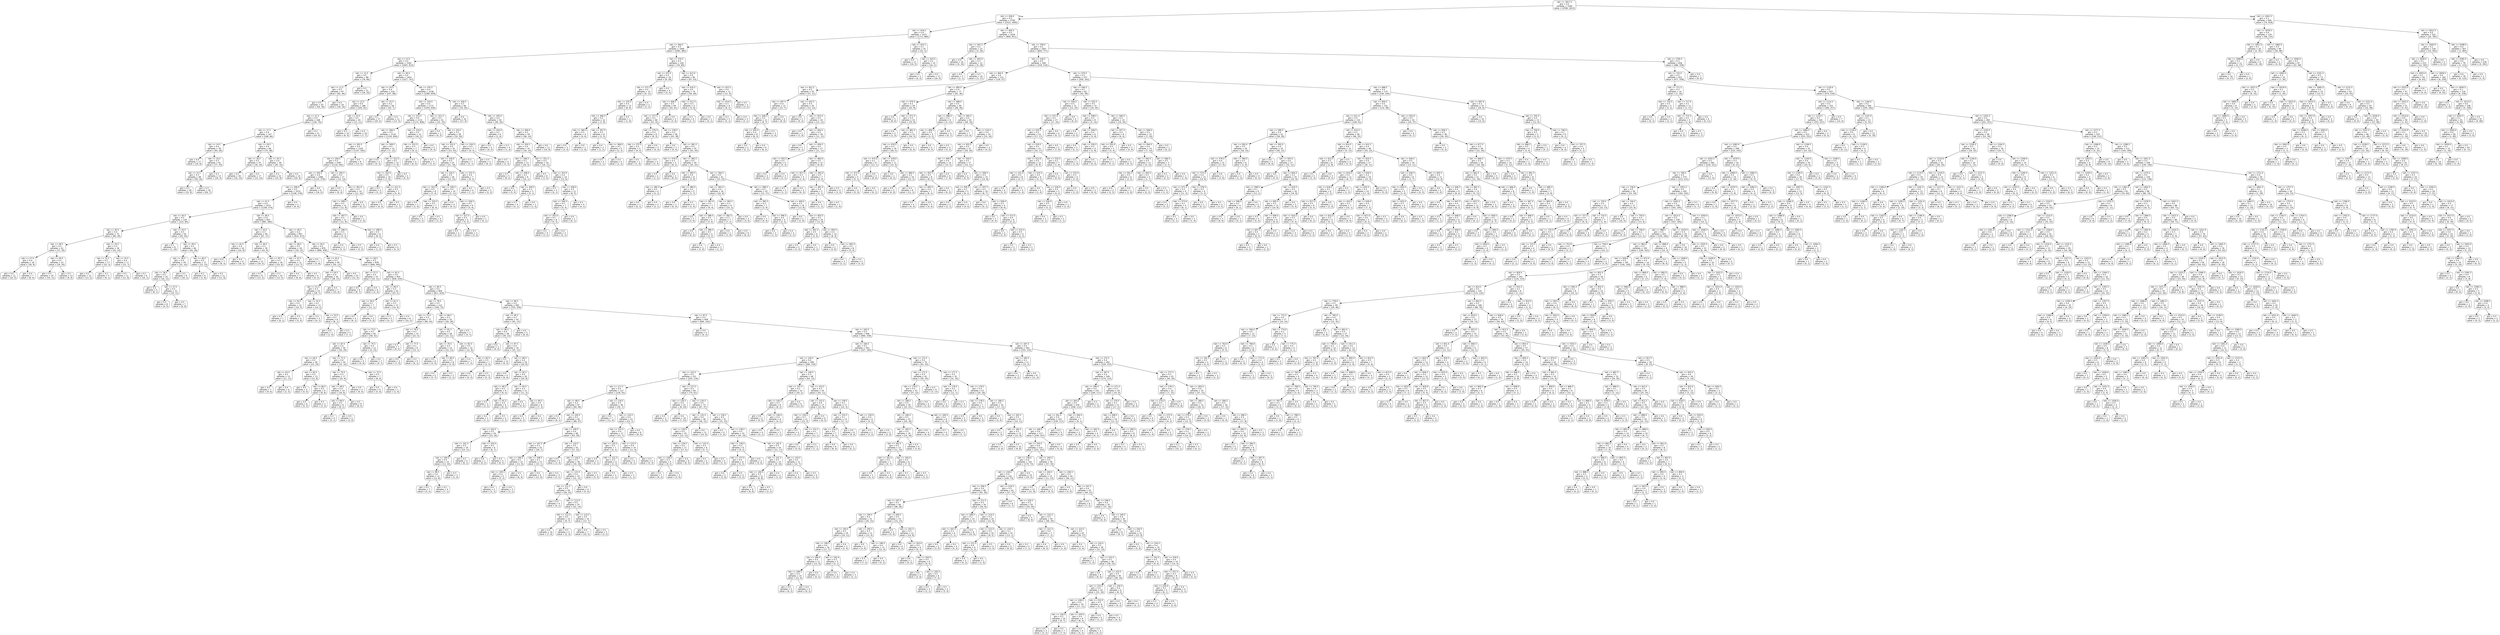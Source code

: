 digraph Tree {
node [shape=box, style="rounded", color="black", fontname=helvetica] ;
edge [fontname=helvetica] ;
0 [label="rain <= 1817.5\ngini = 0.5\nsamples = 3344\nvalue = [2596, 2613]"] ;
1 [label="rain <= 436.0\ngini = 0.5\nsamples = 2700\nvalue = [2522, 1695]"] ;
0 -> 1 [labeldistance=2.5, labelangle=45, headlabel="True"] ;
2 [label="rain <= 416.5\ngini = 0.4\nsamples = 1671\nvalue = [1713, 884]"] ;
1 -> 2 ;
3 [label="rain <= 364.5\ngini = 0.5\nsamples = 1646\nvalue = [1681, 882]"] ;
2 -> 3 ;
4 [label="rain <= 13.5\ngini = 0.4\nsamples = 1542\nvalue = [1605, 813]"] ;
3 -> 4 ;
5 [label="rain <= 12.5\ngini = 0.5\nsamples = 88\nvalue = [78, 66]"] ;
4 -> 5 ;
6 [label="rain <= 11.5\ngini = 0.5\nsamples = 67\nvalue = [62, 46]"] ;
5 -> 6 ;
7 [label="gini = 0.5\nsamples = 43\nvalue = [44, 30]"] ;
6 -> 7 ;
8 [label="gini = 0.5\nsamples = 24\nvalue = [18, 16]"] ;
6 -> 8 ;
9 [label="gini = 0.5\nsamples = 21\nvalue = [16, 20]"] ;
5 -> 9 ;
10 [label="rain <= 26.5\ngini = 0.4\nsamples = 1454\nvalue = [1527, 747]"] ;
4 -> 10 ;
11 [label="rain <= 24.5\ngini = 0.4\nsamples = 216\nvalue = [247, 88]"] ;
10 -> 11 ;
12 [label="rain <= 22.5\ngini = 0.4\nsamples = 188\nvalue = [205, 81]"] ;
11 -> 12 ;
13 [label="rain <= 21.5\ngini = 0.4\nsamples = 168\nvalue = [192, 70]"] ;
12 -> 13 ;
14 [label="rain <= 17.5\ngini = 0.4\nsamples = 147\nvalue = [168, 66]"] ;
13 -> 14 ;
15 [label="rain <= 14.5\ngini = 0.4\nsamples = 78\nvalue = [93, 28]"] ;
14 -> 15 ;
16 [label="gini = 0.4\nsamples = 17\nvalue = [16, 8]"] ;
15 -> 16 ;
17 [label="rain <= 16.5\ngini = 0.3\nsamples = 61\nvalue = [77, 20]"] ;
15 -> 17 ;
18 [label="rain <= 15.5\ngini = 0.3\nsamples = 48\nvalue = [59, 16]"] ;
17 -> 18 ;
19 [label="gini = 0.3\nsamples = 28\nvalue = [33, 9]"] ;
18 -> 19 ;
20 [label="gini = 0.3\nsamples = 20\nvalue = [26, 7]"] ;
18 -> 20 ;
21 [label="gini = 0.3\nsamples = 13\nvalue = [18, 4]"] ;
17 -> 21 ;
22 [label="rain <= 19.5\ngini = 0.4\nsamples = 69\nvalue = [75, 38]"] ;
14 -> 22 ;
23 [label="rain <= 18.5\ngini = 0.5\nsamples = 33\nvalue = [30, 24]"] ;
22 -> 23 ;
24 [label="gini = 0.5\nsamples = 16\nvalue = [16, 10]"] ;
23 -> 24 ;
25 [label="gini = 0.5\nsamples = 17\nvalue = [14, 14]"] ;
23 -> 25 ;
26 [label="rain <= 20.5\ngini = 0.4\nsamples = 36\nvalue = [45, 14]"] ;
22 -> 26 ;
27 [label="gini = 0.4\nsamples = 22\nvalue = [25, 8]"] ;
26 -> 27 ;
28 [label="gini = 0.4\nsamples = 14\nvalue = [20, 6]"] ;
26 -> 28 ;
29 [label="gini = 0.2\nsamples = 21\nvalue = [24, 4]"] ;
13 -> 29 ;
30 [label="rain <= 23.5\ngini = 0.5\nsamples = 20\nvalue = [13, 11]"] ;
12 -> 30 ;
31 [label="gini = 0.5\nsamples = 10\nvalue = [6, 4]"] ;
30 -> 31 ;
32 [label="gini = 0.5\nsamples = 10\nvalue = [7, 7]"] ;
30 -> 32 ;
33 [label="rain <= 25.5\ngini = 0.2\nsamples = 28\nvalue = [42, 7]"] ;
11 -> 33 ;
34 [label="gini = 0.1\nsamples = 17\nvalue = [29, 2]"] ;
33 -> 34 ;
35 [label="gini = 0.4\nsamples = 11\nvalue = [13, 5]"] ;
33 -> 35 ;
36 [label="rain <= 335.5\ngini = 0.4\nsamples = 1238\nvalue = [1280, 659]"] ;
10 -> 36 ;
37 [label="rain <= 319.5\ngini = 0.5\nsamples = 1172\nvalue = [1204, 639]"] ;
36 -> 37 ;
38 [label="rain <= 313.5\ngini = 0.4\nsamples = 1131\nvalue = [1172, 606]"] ;
37 -> 38 ;
39 [label="rain <= 306.5\ngini = 0.5\nsamples = 1119\nvalue = [1154, 604]"] ;
38 -> 39 ;
40 [label="rain <= 302.5\ngini = 0.4\nsamples = 1105\nvalue = [1147, 592]"] ;
39 -> 40 ;
41 [label="rain <= 294.5\ngini = 0.5\nsamples = 1097\nvalue = [1134, 592]"] ;
40 -> 41 ;
42 [label="rain <= 292.5\ngini = 0.4\nsamples = 1080\nvalue = [1122, 578]"] ;
41 -> 42 ;
43 [label="rain <= 290.0\ngini = 0.5\nsamples = 1074\nvalue = [1106, 578]"] ;
42 -> 43 ;
44 [label="rain <= 41.5\ngini = 0.4\nsamples = 1072\nvalue = [1106, 574]"] ;
43 -> 44 ;
45 [label="rain <= 34.5\ngini = 0.5\nsamples = 129\nvalue = [125, 84]"] ;
44 -> 45 ;
46 [label="rain <= 30.5\ngini = 0.4\nsamples = 75\nvalue = [80, 39]"] ;
45 -> 46 ;
47 [label="rain <= 28.5\ngini = 0.5\nsamples = 41\nvalue = [37, 29]"] ;
46 -> 47 ;
48 [label="rain <= 27.5\ngini = 0.4\nsamples = 18\nvalue = [18, 9]"] ;
47 -> 48 ;
49 [label="gini = 0.4\nsamples = 11\nvalue = [10, 5]"] ;
48 -> 49 ;
50 [label="gini = 0.4\nsamples = 7\nvalue = [8, 4]"] ;
48 -> 50 ;
51 [label="rain <= 29.5\ngini = 0.5\nsamples = 23\nvalue = [19, 20]"] ;
47 -> 51 ;
52 [label="gini = 0.5\nsamples = 10\nvalue = [10, 11]"] ;
51 -> 52 ;
53 [label="gini = 0.5\nsamples = 13\nvalue = [9, 9]"] ;
51 -> 53 ;
54 [label="rain <= 32.5\ngini = 0.3\nsamples = 34\nvalue = [43, 10]"] ;
46 -> 54 ;
55 [label="rain <= 31.5\ngini = 0.2\nsamples = 17\nvalue = [22, 3]"] ;
54 -> 55 ;
56 [label="gini = 0.2\nsamples = 12\nvalue = [13, 2]"] ;
55 -> 56 ;
57 [label="gini = 0.2\nsamples = 5\nvalue = [9, 1]"] ;
55 -> 57 ;
58 [label="rain <= 33.5\ngini = 0.4\nsamples = 17\nvalue = [21, 7]"] ;
54 -> 58 ;
59 [label="gini = 0.5\nsamples = 11\nvalue = [11, 6]"] ;
58 -> 59 ;
60 [label="gini = 0.2\nsamples = 6\nvalue = [10, 1]"] ;
58 -> 60 ;
61 [label="rain <= 35.5\ngini = 0.5\nsamples = 54\nvalue = [45, 45]"] ;
45 -> 61 ;
62 [label="gini = 0.1\nsamples = 8\nvalue = [1, 16]"] ;
61 -> 62 ;
63 [label="rain <= 39.5\ngini = 0.5\nsamples = 46\nvalue = [44, 29]"] ;
61 -> 63 ;
64 [label="rain <= 38.5\ngini = 0.4\nsamples = 29\nvalue = [32, 14]"] ;
63 -> 64 ;
65 [label="rain <= 36.5\ngini = 0.5\nsamples = 20\nvalue = [16, 12]"] ;
64 -> 65 ;
66 [label="gini = 0.2\nsamples = 5\nvalue = [6, 1]"] ;
65 -> 66 ;
67 [label="rain <= 37.5\ngini = 0.5\nsamples = 15\nvalue = [10, 11]"] ;
65 -> 67 ;
68 [label="gini = 0.5\nsamples = 8\nvalue = [4, 5]"] ;
67 -> 68 ;
69 [label="gini = 0.5\nsamples = 7\nvalue = [6, 6]"] ;
67 -> 69 ;
70 [label="gini = 0.2\nsamples = 9\nvalue = [16, 2]"] ;
64 -> 70 ;
71 [label="rain <= 40.5\ngini = 0.5\nsamples = 17\nvalue = [12, 15]"] ;
63 -> 71 ;
72 [label="gini = 0.2\nsamples = 6\nvalue = [1, 6]"] ;
71 -> 72 ;
73 [label="gini = 0.5\nsamples = 11\nvalue = [11, 9]"] ;
71 -> 73 ;
74 [label="rain <= 46.5\ngini = 0.4\nsamples = 943\nvalue = [981, 490]"] ;
44 -> 74 ;
75 [label="rain <= 43.5\ngini = 0.3\nsamples = 46\nvalue = [67, 17]"] ;
74 -> 75 ;
76 [label="rain <= 42.5\ngini = 0.4\nsamples = 16\nvalue = [24, 8]"] ;
75 -> 76 ;
77 [label="gini = 0.4\nsamples = 7\nvalue = [8, 3]"] ;
76 -> 77 ;
78 [label="gini = 0.4\nsamples = 9\nvalue = [16, 5]"] ;
76 -> 78 ;
79 [label="rain <= 44.5\ngini = 0.3\nsamples = 30\nvalue = [43, 9]"] ;
75 -> 79 ;
80 [label="gini = 0.2\nsamples = 12\nvalue = [18, 3]"] ;
79 -> 80 ;
81 [label="rain <= 45.5\ngini = 0.3\nsamples = 18\nvalue = [25, 6]"] ;
79 -> 81 ;
82 [label="gini = 0.3\nsamples = 8\nvalue = [12, 3]"] ;
81 -> 82 ;
83 [label="gini = 0.3\nsamples = 10\nvalue = [13, 3]"] ;
81 -> 83 ;
84 [label="rain <= 49.5\ngini = 0.4\nsamples = 897\nvalue = [914, 473]"] ;
74 -> 84 ;
85 [label="rain <= 48.5\ngini = 0.5\nsamples = 18\nvalue = [18, 15]"] ;
84 -> 85 ;
86 [label="rain <= 47.5\ngini = 0.5\nsamples = 11\nvalue = [13, 7]"] ;
85 -> 86 ;
87 [label="gini = 0.4\nsamples = 7\nvalue = [9, 4]"] ;
86 -> 87 ;
88 [label="gini = 0.5\nsamples = 4\nvalue = [4, 3]"] ;
86 -> 88 ;
89 [label="gini = 0.5\nsamples = 7\nvalue = [5, 8]"] ;
85 -> 89 ;
90 [label="rain <= 56.5\ngini = 0.4\nsamples = 879\nvalue = [896, 458]"] ;
84 -> 90 ;
91 [label="rain <= 55.5\ngini = 0.3\nsamples = 40\nvalue = [50, 13]"] ;
90 -> 91 ;
92 [label="rain <= 54.5\ngini = 0.4\nsamples = 30\nvalue = [38, 13]"] ;
91 -> 92 ;
93 [label="rain <= 51.5\ngini = 0.3\nsamples = 23\nvalue = [28, 7]"] ;
92 -> 93 ;
94 [label="rain <= 50.5\ngini = 0.4\nsamples = 12\nvalue = [14, 5]"] ;
93 -> 94 ;
95 [label="gini = 0.2\nsamples = 7\nvalue = [9, 1]"] ;
94 -> 95 ;
96 [label="gini = 0.5\nsamples = 5\nvalue = [5, 4]"] ;
94 -> 96 ;
97 [label="rain <= 52.5\ngini = 0.2\nsamples = 11\nvalue = [14, 2]"] ;
93 -> 97 ;
98 [label="gini = 0.2\nsamples = 5\nvalue = [6, 1]"] ;
97 -> 98 ;
99 [label="rain <= 53.5\ngini = 0.2\nsamples = 6\nvalue = [8, 1]"] ;
97 -> 99 ;
100 [label="gini = 0.0\nsamples = 1\nvalue = [1, 0]"] ;
99 -> 100 ;
101 [label="gini = 0.2\nsamples = 5\nvalue = [7, 1]"] ;
99 -> 101 ;
102 [label="gini = 0.5\nsamples = 7\nvalue = [10, 6]"] ;
92 -> 102 ;
103 [label="gini = 0.0\nsamples = 10\nvalue = [12, 0]"] ;
91 -> 103 ;
104 [label="rain <= 58.5\ngini = 0.5\nsamples = 839\nvalue = [846, 445]"] ;
90 -> 104 ;
105 [label="rain <= 57.5\ngini = 0.5\nsamples = 15\nvalue = [10, 11]"] ;
104 -> 105 ;
106 [label="gini = 0.5\nsamples = 9\nvalue = [8, 7]"] ;
105 -> 106 ;
107 [label="gini = 0.4\nsamples = 6\nvalue = [2, 4]"] ;
105 -> 107 ;
108 [label="rain <= 62.5\ngini = 0.4\nsamples = 824\nvalue = [836, 434]"] ;
104 -> 108 ;
109 [label="rain <= 60.5\ngini = 0.3\nsamples = 20\nvalue = [25, 5]"] ;
108 -> 109 ;
110 [label="rain <= 59.5\ngini = 0.2\nsamples = 7\nvalue = [11, 1]"] ;
109 -> 110 ;
111 [label="gini = 0.2\nsamples = 4\nvalue = [6, 1]"] ;
110 -> 111 ;
112 [label="gini = 0.0\nsamples = 3\nvalue = [5, 0]"] ;
110 -> 112 ;
113 [label="rain <= 61.5\ngini = 0.3\nsamples = 13\nvalue = [14, 4]"] ;
109 -> 113 ;
114 [label="gini = 0.3\nsamples = 5\nvalue = [4, 1]"] ;
113 -> 114 ;
115 [label="gini = 0.4\nsamples = 8\nvalue = [10, 3]"] ;
113 -> 115 ;
116 [label="rain <= 85.5\ngini = 0.5\nsamples = 804\nvalue = [811, 429]"] ;
108 -> 116 ;
117 [label="rain <= 78.5\ngini = 0.5\nsamples = 112\nvalue = [106, 73]"] ;
116 -> 117 ;
118 [label="rain <= 75.5\ngini = 0.5\nsamples = 77\nvalue = [80, 45]"] ;
117 -> 118 ;
119 [label="rain <= 73.5\ngini = 0.5\nsamples = 62\nvalue = [58, 42]"] ;
118 -> 119 ;
120 [label="rain <= 67.5\ngini = 0.5\nsamples = 50\nvalue = [54, 29]"] ;
119 -> 120 ;
121 [label="rain <= 64.5\ngini = 0.5\nsamples = 26\nvalue = [23, 19]"] ;
120 -> 121 ;
122 [label="rain <= 63.5\ngini = 0.5\nsamples = 13\nvalue = [11, 11]"] ;
121 -> 122 ;
123 [label="gini = 0.5\nsamples = 7\nvalue = [9, 6]"] ;
122 -> 123 ;
124 [label="gini = 0.4\nsamples = 6\nvalue = [2, 5]"] ;
122 -> 124 ;
125 [label="rain <= 65.5\ngini = 0.5\nsamples = 13\nvalue = [12, 8]"] ;
121 -> 125 ;
126 [label="gini = 0.0\nsamples = 4\nvalue = [4, 0]"] ;
125 -> 126 ;
127 [label="rain <= 66.5\ngini = 0.5\nsamples = 9\nvalue = [8, 8]"] ;
125 -> 127 ;
128 [label="gini = 0.5\nsamples = 6\nvalue = [5, 5]"] ;
127 -> 128 ;
129 [label="gini = 0.5\nsamples = 3\nvalue = [3, 3]"] ;
127 -> 129 ;
130 [label="rain <= 71.5\ngini = 0.4\nsamples = 24\nvalue = [31, 10]"] ;
120 -> 130 ;
131 [label="rain <= 70.5\ngini = 0.3\nsamples = 17\nvalue = [25, 6]"] ;
130 -> 131 ;
132 [label="rain <= 69.5\ngini = 0.4\nsamples = 14\nvalue = [16, 6]"] ;
131 -> 132 ;
133 [label="rain <= 68.5\ngini = 0.2\nsamples = 6\nvalue = [8, 1]"] ;
132 -> 133 ;
134 [label="gini = 0.3\nsamples = 4\nvalue = [5, 1]"] ;
133 -> 134 ;
135 [label="gini = 0.0\nsamples = 2\nvalue = [3, 0]"] ;
133 -> 135 ;
136 [label="gini = 0.5\nsamples = 8\nvalue = [8, 5]"] ;
132 -> 136 ;
137 [label="gini = 0.0\nsamples = 3\nvalue = [9, 0]"] ;
131 -> 137 ;
138 [label="rain <= 72.5\ngini = 0.5\nsamples = 7\nvalue = [6, 4]"] ;
130 -> 138 ;
139 [label="gini = 0.5\nsamples = 6\nvalue = [5, 4]"] ;
138 -> 139 ;
140 [label="gini = 0.0\nsamples = 1\nvalue = [1, 0]"] ;
138 -> 140 ;
141 [label="rain <= 74.5\ngini = 0.4\nsamples = 12\nvalue = [4, 13]"] ;
119 -> 141 ;
142 [label="gini = 0.0\nsamples = 5\nvalue = [0, 6]"] ;
141 -> 142 ;
143 [label="gini = 0.5\nsamples = 7\nvalue = [4, 7]"] ;
141 -> 143 ;
144 [label="rain <= 76.5\ngini = 0.2\nsamples = 15\nvalue = [22, 3]"] ;
118 -> 144 ;
145 [label="gini = 0.3\nsamples = 7\nvalue = [9, 2]"] ;
144 -> 145 ;
146 [label="rain <= 77.5\ngini = 0.1\nsamples = 8\nvalue = [13, 1]"] ;
144 -> 146 ;
147 [label="gini = 0.0\nsamples = 3\nvalue = [7, 0]"] ;
146 -> 147 ;
148 [label="gini = 0.2\nsamples = 5\nvalue = [6, 1]"] ;
146 -> 148 ;
149 [label="rain <= 84.5\ngini = 0.5\nsamples = 35\nvalue = [26, 28]"] ;
117 -> 149 ;
150 [label="rain <= 81.5\ngini = 0.5\nsamples = 28\nvalue = [22, 21]"] ;
149 -> 150 ;
151 [label="rain <= 79.5\ngini = 0.5\nsamples = 14\nvalue = [10, 13]"] ;
150 -> 151 ;
152 [label="gini = 0.5\nsamples = 6\nvalue = [5, 4]"] ;
151 -> 152 ;
153 [label="rain <= 80.5\ngini = 0.5\nsamples = 8\nvalue = [5, 9]"] ;
151 -> 153 ;
154 [label="gini = 0.4\nsamples = 5\nvalue = [3, 7]"] ;
153 -> 154 ;
155 [label="gini = 0.5\nsamples = 3\nvalue = [2, 2]"] ;
153 -> 155 ;
156 [label="rain <= 82.5\ngini = 0.5\nsamples = 14\nvalue = [12, 8]"] ;
150 -> 156 ;
157 [label="gini = 0.4\nsamples = 7\nvalue = [7, 3]"] ;
156 -> 157 ;
158 [label="rain <= 83.5\ngini = 0.5\nsamples = 7\nvalue = [5, 5]"] ;
156 -> 158 ;
159 [label="gini = 0.0\nsamples = 1\nvalue = [0, 2]"] ;
158 -> 159 ;
160 [label="gini = 0.5\nsamples = 6\nvalue = [5, 3]"] ;
158 -> 160 ;
161 [label="gini = 0.5\nsamples = 7\nvalue = [4, 7]"] ;
149 -> 161 ;
162 [label="rain <= 96.5\ngini = 0.4\nsamples = 692\nvalue = [705, 356]"] ;
116 -> 162 ;
163 [label="rain <= 95.5\ngini = 0.3\nsamples = 43\nvalue = [45, 13]"] ;
162 -> 163 ;
164 [label="rain <= 86.5\ngini = 0.4\nsamples = 38\nvalue = [39, 13]"] ;
163 -> 164 ;
165 [label="gini = 0.0\nsamples = 3\nvalue = [4, 0]"] ;
164 -> 165 ;
166 [label="rain <= 87.5\ngini = 0.4\nsamples = 35\nvalue = [35, 13]"] ;
164 -> 166 ;
167 [label="gini = 0.5\nsamples = 11\nvalue = [9, 5]"] ;
166 -> 167 ;
168 [label="rain <= 89.5\ngini = 0.4\nsamples = 24\nvalue = [26, 8]"] ;
166 -> 168 ;
169 [label="gini = 0.0\nsamples = 4\nvalue = [6, 0]"] ;
168 -> 169 ;
170 [label="rain <= 92.5\ngini = 0.4\nsamples = 20\nvalue = [20, 8]"] ;
168 -> 170 ;
171 [label="rain <= 90.5\ngini = 0.5\nsamples = 9\nvalue = [9, 5]"] ;
170 -> 171 ;
172 [label="gini = 0.5\nsamples = 3\nvalue = [3, 2]"] ;
171 -> 172 ;
173 [label="rain <= 91.5\ngini = 0.4\nsamples = 6\nvalue = [6, 3]"] ;
171 -> 173 ;
174 [label="gini = 0.4\nsamples = 2\nvalue = [3, 1]"] ;
173 -> 174 ;
175 [label="gini = 0.5\nsamples = 4\nvalue = [3, 2]"] ;
173 -> 175 ;
176 [label="rain <= 93.5\ngini = 0.3\nsamples = 11\nvalue = [11, 3]"] ;
170 -> 176 ;
177 [label="gini = 0.0\nsamples = 3\nvalue = [4, 0]"] ;
176 -> 177 ;
178 [label="rain <= 94.5\ngini = 0.4\nsamples = 8\nvalue = [7, 3]"] ;
176 -> 178 ;
179 [label="gini = 0.4\nsamples = 5\nvalue = [4, 2]"] ;
178 -> 179 ;
180 [label="gini = 0.4\nsamples = 3\nvalue = [3, 1]"] ;
178 -> 180 ;
181 [label="gini = 0.0\nsamples = 5\nvalue = [6, 0]"] ;
163 -> 181 ;
182 [label="rain <= 97.5\ngini = 0.5\nsamples = 649\nvalue = [660, 343]"] ;
162 -> 182 ;
183 [label="gini = 0.0\nsamples = 3\nvalue = [0, 5]"] ;
182 -> 183 ;
184 [label="rain <= 183.5\ngini = 0.4\nsamples = 646\nvalue = [660, 338]"] ;
182 -> 184 ;
185 [label="rain <= 160.5\ngini = 0.5\nsamples = 343\nvalue = [327, 183]"] ;
184 -> 185 ;
186 [label="rain <= 144.5\ngini = 0.4\nsamples = 269\nvalue = [266, 129]"] ;
185 -> 186 ;
187 [label="rain <= 125.5\ngini = 0.5\nsamples = 221\nvalue = [203, 116]"] ;
186 -> 187 ;
188 [label="rain <= 117.5\ngini = 0.4\nsamples = 127\nvalue = [128, 55]"] ;
187 -> 188 ;
189 [label="rain <= 98.5\ngini = 0.4\nsamples = 97\nvalue = [94, 48]"] ;
188 -> 189 ;
190 [label="gini = 0.2\nsamples = 5\nvalue = [6, 1]"] ;
189 -> 190 ;
191 [label="rain <= 104.5\ngini = 0.5\nsamples = 92\nvalue = [88, 47]"] ;
189 -> 191 ;
192 [label="rain <= 102.5\ngini = 0.5\nsamples = 24\nvalue = [25, 18]"] ;
191 -> 192 ;
193 [label="rain <= 101.5\ngini = 0.5\nsamples = 18\nvalue = [19, 11]"] ;
192 -> 193 ;
194 [label="rain <= 100.5\ngini = 0.5\nsamples = 14\nvalue = [13, 10]"] ;
193 -> 194 ;
195 [label="rain <= 99.5\ngini = 0.4\nsamples = 11\nvalue = [12, 6]"] ;
194 -> 195 ;
196 [label="gini = 0.5\nsamples = 7\nvalue = [5, 5]"] ;
195 -> 196 ;
197 [label="gini = 0.2\nsamples = 4\nvalue = [7, 1]"] ;
195 -> 197 ;
198 [label="gini = 0.3\nsamples = 3\nvalue = [1, 4]"] ;
194 -> 198 ;
199 [label="gini = 0.2\nsamples = 4\nvalue = [6, 1]"] ;
193 -> 199 ;
200 [label="rain <= 103.5\ngini = 0.5\nsamples = 6\nvalue = [6, 7]"] ;
192 -> 200 ;
201 [label="gini = 0.0\nsamples = 1\nvalue = [0, 2]"] ;
200 -> 201 ;
202 [label="gini = 0.5\nsamples = 5\nvalue = [6, 5]"] ;
200 -> 202 ;
203 [label="rain <= 109.5\ngini = 0.4\nsamples = 68\nvalue = [63, 29]"] ;
191 -> 203 ;
204 [label="rain <= 107.5\ngini = 0.3\nsamples = 25\nvalue = [26, 7]"] ;
203 -> 204 ;
205 [label="rain <= 106.5\ngini = 0.5\nsamples = 12\nvalue = [11, 6]"] ;
204 -> 205 ;
206 [label="rain <= 105.5\ngini = 0.4\nsamples = 5\nvalue = [5, 2]"] ;
205 -> 206 ;
207 [label="gini = 0.4\nsamples = 2\nvalue = [2, 1]"] ;
206 -> 207 ;
208 [label="gini = 0.4\nsamples = 3\nvalue = [3, 1]"] ;
206 -> 208 ;
209 [label="gini = 0.5\nsamples = 7\nvalue = [6, 4]"] ;
205 -> 209 ;
210 [label="rain <= 108.5\ngini = 0.1\nsamples = 13\nvalue = [15, 1]"] ;
204 -> 210 ;
211 [label="gini = 0.0\nsamples = 9\nvalue = [12, 0]"] ;
210 -> 211 ;
212 [label="gini = 0.4\nsamples = 4\nvalue = [3, 1]"] ;
210 -> 212 ;
213 [label="rain <= 110.5\ngini = 0.5\nsamples = 43\nvalue = [37, 22]"] ;
203 -> 213 ;
214 [label="gini = 0.5\nsamples = 5\nvalue = [3, 4]"] ;
213 -> 214 ;
215 [label="rain <= 116.5\ngini = 0.5\nsamples = 38\nvalue = [34, 18]"] ;
213 -> 215 ;
216 [label="rain <= 115.5\ngini = 0.4\nsamples = 33\nvalue = [31, 15]"] ;
215 -> 216 ;
217 [label="rain <= 111.5\ngini = 0.5\nsamples = 29\nvalue = [26, 15]"] ;
216 -> 217 ;
218 [label="gini = 0.3\nsamples = 4\nvalue = [4, 1]"] ;
217 -> 218 ;
219 [label="rain <= 113.5\ngini = 0.5\nsamples = 25\nvalue = [22, 14]"] ;
217 -> 219 ;
220 [label="rain <= 112.5\ngini = 0.5\nsamples = 15\nvalue = [9, 7]"] ;
219 -> 220 ;
221 [label="gini = 0.5\nsamples = 10\nvalue = [7, 4]"] ;
220 -> 221 ;
222 [label="gini = 0.5\nsamples = 5\nvalue = [2, 3]"] ;
220 -> 222 ;
223 [label="rain <= 114.5\ngini = 0.5\nsamples = 10\nvalue = [13, 7]"] ;
219 -> 223 ;
224 [label="gini = 0.4\nsamples = 7\nvalue = [10, 5]"] ;
223 -> 224 ;
225 [label="gini = 0.5\nsamples = 3\nvalue = [3, 2]"] ;
223 -> 225 ;
226 [label="gini = 0.0\nsamples = 4\nvalue = [5, 0]"] ;
216 -> 226 ;
227 [label="gini = 0.5\nsamples = 5\nvalue = [3, 3]"] ;
215 -> 227 ;
228 [label="rain <= 119.5\ngini = 0.3\nsamples = 30\nvalue = [34, 7]"] ;
188 -> 228 ;
229 [label="gini = 0.0\nsamples = 7\nvalue = [11, 0]"] ;
228 -> 229 ;
230 [label="rain <= 124.5\ngini = 0.4\nsamples = 23\nvalue = [23, 7]"] ;
228 -> 230 ;
231 [label="rain <= 122.5\ngini = 0.4\nsamples = 17\nvalue = [15, 7]"] ;
230 -> 231 ;
232 [label="rain <= 120.5\ngini = 0.5\nsamples = 7\nvalue = [4, 3]"] ;
231 -> 232 ;
233 [label="gini = 0.4\nsamples = 3\nvalue = [2, 1]"] ;
232 -> 233 ;
234 [label="rain <= 121.5\ngini = 0.5\nsamples = 4\nvalue = [2, 2]"] ;
232 -> 234 ;
235 [label="gini = 0.5\nsamples = 2\nvalue = [1, 1]"] ;
234 -> 235 ;
236 [label="gini = 0.5\nsamples = 2\nvalue = [1, 1]"] ;
234 -> 236 ;
237 [label="rain <= 123.5\ngini = 0.4\nsamples = 10\nvalue = [11, 4]"] ;
231 -> 237 ;
238 [label="gini = 0.2\nsamples = 5\nvalue = [6, 1]"] ;
237 -> 238 ;
239 [label="gini = 0.5\nsamples = 5\nvalue = [5, 3]"] ;
237 -> 239 ;
240 [label="gini = 0.0\nsamples = 6\nvalue = [8, 0]"] ;
230 -> 240 ;
241 [label="rain <= 127.5\ngini = 0.5\nsamples = 94\nvalue = [75, 61]"] ;
187 -> 241 ;
242 [label="rain <= 126.5\ngini = 0.4\nsamples = 21\nvalue = [8, 24]"] ;
241 -> 242 ;
243 [label="gini = 0.4\nsamples = 2\nvalue = [1, 2]"] ;
242 -> 243 ;
244 [label="gini = 0.4\nsamples = 19\nvalue = [7, 22]"] ;
242 -> 244 ;
245 [label="rain <= 135.5\ngini = 0.5\nsamples = 73\nvalue = [67, 37]"] ;
241 -> 245 ;
246 [label="rain <= 132.5\ngini = 0.4\nsamples = 36\nvalue = [36, 12]"] ;
245 -> 246 ;
247 [label="rain <= 130.5\ngini = 0.5\nsamples = 25\nvalue = [22, 12]"] ;
246 -> 247 ;
248 [label="rain <= 129.5\ngini = 0.4\nsamples = 17\nvalue = [17, 5]"] ;
247 -> 248 ;
249 [label="rain <= 128.5\ngini = 0.3\nsamples = 9\nvalue = [9, 2]"] ;
248 -> 249 ;
250 [label="gini = 0.4\nsamples = 7\nvalue = [6, 2]"] ;
249 -> 250 ;
251 [label="gini = 0.0\nsamples = 2\nvalue = [3, 0]"] ;
249 -> 251 ;
252 [label="gini = 0.4\nsamples = 8\nvalue = [8, 3]"] ;
248 -> 252 ;
253 [label="rain <= 131.5\ngini = 0.5\nsamples = 8\nvalue = [5, 7]"] ;
247 -> 253 ;
254 [label="gini = 0.4\nsamples = 4\nvalue = [2, 4]"] ;
253 -> 254 ;
255 [label="gini = 0.5\nsamples = 4\nvalue = [3, 3]"] ;
253 -> 255 ;
256 [label="gini = 0.0\nsamples = 11\nvalue = [14, 0]"] ;
246 -> 256 ;
257 [label="rain <= 136.5\ngini = 0.5\nsamples = 37\nvalue = [31, 25]"] ;
245 -> 257 ;
258 [label="gini = 0.2\nsamples = 4\nvalue = [1, 6]"] ;
257 -> 258 ;
259 [label="rain <= 139.5\ngini = 0.5\nsamples = 33\nvalue = [30, 19]"] ;
257 -> 259 ;
260 [label="rain <= 138.5\ngini = 0.3\nsamples = 9\nvalue = [9, 2]"] ;
259 -> 260 ;
261 [label="rain <= 137.5\ngini = 0.4\nsamples = 6\nvalue = [5, 2]"] ;
260 -> 261 ;
262 [label="gini = 0.0\nsamples = 2\nvalue = [2, 0]"] ;
261 -> 262 ;
263 [label="gini = 0.5\nsamples = 4\nvalue = [3, 2]"] ;
261 -> 263 ;
264 [label="gini = 0.0\nsamples = 3\nvalue = [4, 0]"] ;
260 -> 264 ;
265 [label="rain <= 142.5\ngini = 0.5\nsamples = 24\nvalue = [21, 17]"] ;
259 -> 265 ;
266 [label="rain <= 141.5\ngini = 0.5\nsamples = 13\nvalue = [9, 10]"] ;
265 -> 266 ;
267 [label="rain <= 140.5\ngini = 0.5\nsamples = 11\nvalue = [8, 8]"] ;
266 -> 267 ;
268 [label="gini = 0.5\nsamples = 8\nvalue = [6, 6]"] ;
267 -> 268 ;
269 [label="gini = 0.5\nsamples = 3\nvalue = [2, 2]"] ;
267 -> 269 ;
270 [label="gini = 0.4\nsamples = 2\nvalue = [1, 2]"] ;
266 -> 270 ;
271 [label="rain <= 143.5\ngini = 0.5\nsamples = 11\nvalue = [12, 7]"] ;
265 -> 271 ;
272 [label="gini = 0.4\nsamples = 7\nvalue = [9, 4]"] ;
271 -> 272 ;
273 [label="gini = 0.5\nsamples = 4\nvalue = [3, 3]"] ;
271 -> 273 ;
274 [label="rain <= 149.5\ngini = 0.3\nsamples = 48\nvalue = [63, 13]"] ;
186 -> 274 ;
275 [label="rain <= 147.5\ngini = 0.2\nsamples = 14\nvalue = [20, 2]"] ;
274 -> 275 ;
276 [label="rain <= 145.5\ngini = 0.3\nsamples = 8\nvalue = [8, 2]"] ;
275 -> 276 ;
277 [label="gini = 0.0\nsamples = 2\nvalue = [4, 0]"] ;
276 -> 277 ;
278 [label="rain <= 146.5\ngini = 0.4\nsamples = 6\nvalue = [4, 2]"] ;
276 -> 278 ;
279 [label="gini = 0.4\nsamples = 4\nvalue = [3, 1]"] ;
278 -> 279 ;
280 [label="gini = 0.5\nsamples = 2\nvalue = [1, 1]"] ;
278 -> 280 ;
281 [label="gini = 0.0\nsamples = 6\nvalue = [12, 0]"] ;
275 -> 281 ;
282 [label="rain <= 153.5\ngini = 0.3\nsamples = 34\nvalue = [43, 11]"] ;
274 -> 282 ;
283 [label="rain <= 152.5\ngini = 0.4\nsamples = 17\nvalue = [21, 8]"] ;
282 -> 283 ;
284 [label="rain <= 150.5\ngini = 0.3\nsamples = 11\nvalue = [15, 3]"] ;
283 -> 284 ;
285 [label="gini = 0.5\nsamples = 4\nvalue = [3, 2]"] ;
284 -> 285 ;
286 [label="rain <= 151.5\ngini = 0.1\nsamples = 7\nvalue = [12, 1]"] ;
284 -> 286 ;
287 [label="gini = 0.0\nsamples = 2\nvalue = [5, 0]"] ;
286 -> 287 ;
288 [label="gini = 0.2\nsamples = 5\nvalue = [7, 1]"] ;
286 -> 288 ;
289 [label="gini = 0.5\nsamples = 6\nvalue = [6, 5]"] ;
283 -> 289 ;
290 [label="rain <= 158.5\ngini = 0.2\nsamples = 17\nvalue = [22, 3]"] ;
282 -> 290 ;
291 [label="rain <= 155.5\ngini = 0.1\nsamples = 13\nvalue = [17, 1]"] ;
290 -> 291 ;
292 [label="rain <= 154.5\ngini = 0.2\nsamples = 7\nvalue = [8, 1]"] ;
291 -> 292 ;
293 [label="gini = 0.0\nsamples = 6\nvalue = [8, 0]"] ;
292 -> 293 ;
294 [label="gini = 0.0\nsamples = 1\nvalue = [0, 1]"] ;
292 -> 294 ;
295 [label="gini = 0.0\nsamples = 6\nvalue = [9, 0]"] ;
291 -> 295 ;
296 [label="rain <= 159.5\ngini = 0.4\nsamples = 4\nvalue = [5, 2]"] ;
290 -> 296 ;
297 [label="gini = 0.5\nsamples = 2\nvalue = [3, 2]"] ;
296 -> 297 ;
298 [label="gini = 0.0\nsamples = 2\nvalue = [2, 0]"] ;
296 -> 298 ;
299 [label="rain <= 172.5\ngini = 0.5\nsamples = 74\nvalue = [61, 54]"] ;
185 -> 299 ;
300 [label="rain <= 171.5\ngini = 0.5\nsamples = 42\nvalue = [30, 35]"] ;
299 -> 300 ;
301 [label="rain <= 170.5\ngini = 0.5\nsamples = 33\nvalue = [27, 22]"] ;
300 -> 301 ;
302 [label="rain <= 168.5\ngini = 0.5\nsamples = 29\nvalue = [22, 22]"] ;
301 -> 302 ;
303 [label="rain <= 166.5\ngini = 0.5\nsamples = 23\nvalue = [20, 16]"] ;
302 -> 303 ;
304 [label="rain <= 165.5\ngini = 0.5\nsamples = 19\nvalue = [14, 16]"] ;
303 -> 304 ;
305 [label="rain <= 162.5\ngini = 0.5\nsamples = 13\nvalue = [11, 10]"] ;
304 -> 305 ;
306 [label="rain <= 161.5\ngini = 0.5\nsamples = 7\nvalue = [4, 7]"] ;
305 -> 306 ;
307 [label="gini = 0.0\nsamples = 1\nvalue = [0, 1]"] ;
306 -> 307 ;
308 [label="gini = 0.5\nsamples = 6\nvalue = [4, 6]"] ;
306 -> 308 ;
309 [label="rain <= 164.0\ngini = 0.4\nsamples = 6\nvalue = [7, 3]"] ;
305 -> 309 ;
310 [label="gini = 0.3\nsamples = 3\nvalue = [4, 1]"] ;
309 -> 310 ;
311 [label="gini = 0.5\nsamples = 3\nvalue = [3, 2]"] ;
309 -> 311 ;
312 [label="gini = 0.4\nsamples = 6\nvalue = [3, 6]"] ;
304 -> 312 ;
313 [label="gini = 0.0\nsamples = 4\nvalue = [6, 0]"] ;
303 -> 313 ;
314 [label="rain <= 169.5\ngini = 0.4\nsamples = 6\nvalue = [2, 6]"] ;
302 -> 314 ;
315 [label="gini = 0.3\nsamples = 4\nvalue = [1, 5]"] ;
314 -> 315 ;
316 [label="gini = 0.5\nsamples = 2\nvalue = [1, 1]"] ;
314 -> 316 ;
317 [label="gini = 0.0\nsamples = 4\nvalue = [5, 0]"] ;
301 -> 317 ;
318 [label="gini = 0.3\nsamples = 9\nvalue = [3, 13]"] ;
300 -> 318 ;
319 [label="rain <= 177.5\ngini = 0.5\nsamples = 32\nvalue = [31, 19]"] ;
299 -> 319 ;
320 [label="rain <= 176.5\ngini = 0.2\nsamples = 9\nvalue = [11, 1]"] ;
319 -> 320 ;
321 [label="gini = 0.0\nsamples = 5\nvalue = [6, 0]"] ;
320 -> 321 ;
322 [label="gini = 0.3\nsamples = 4\nvalue = [5, 1]"] ;
320 -> 322 ;
323 [label="rain <= 179.5\ngini = 0.5\nsamples = 23\nvalue = [20, 18]"] ;
319 -> 323 ;
324 [label="rain <= 178.5\ngini = 0.4\nsamples = 7\nvalue = [3, 7]"] ;
323 -> 324 ;
325 [label="gini = 0.5\nsamples = 5\nvalue = [3, 4]"] ;
324 -> 325 ;
326 [label="gini = 0.0\nsamples = 2\nvalue = [0, 3]"] ;
324 -> 326 ;
327 [label="rain <= 180.5\ngini = 0.5\nsamples = 16\nvalue = [17, 11]"] ;
323 -> 327 ;
328 [label="gini = 0.0\nsamples = 1\nvalue = [3, 0]"] ;
327 -> 328 ;
329 [label="rain <= 181.5\ngini = 0.5\nsamples = 15\nvalue = [14, 11]"] ;
327 -> 329 ;
330 [label="gini = 0.5\nsamples = 2\nvalue = [2, 3]"] ;
329 -> 330 ;
331 [label="rain <= 182.5\ngini = 0.5\nsamples = 13\nvalue = [12, 8]"] ;
329 -> 331 ;
332 [label="gini = 0.0\nsamples = 3\nvalue = [3, 0]"] ;
331 -> 332 ;
333 [label="gini = 0.5\nsamples = 10\nvalue = [9, 8]"] ;
331 -> 333 ;
334 [label="rain <= 187.5\ngini = 0.4\nsamples = 303\nvalue = [333, 155]"] ;
184 -> 334 ;
335 [label="rain <= 184.5\ngini = 0.2\nsamples = 11\nvalue = [15, 2]"] ;
334 -> 335 ;
336 [label="gini = 0.4\nsamples = 3\nvalue = [4, 2]"] ;
335 -> 336 ;
337 [label="gini = 0.0\nsamples = 8\nvalue = [11, 0]"] ;
335 -> 337 ;
338 [label="rain <= 272.5\ngini = 0.4\nsamples = 292\nvalue = [318, 153]"] ;
334 -> 338 ;
339 [label="rain <= 267.5\ngini = 0.4\nsamples = 249\nvalue = [274, 123]"] ;
338 -> 339 ;
340 [label="rain <= 266.5\ngini = 0.4\nsamples = 231\nvalue = [249, 117]"] ;
339 -> 340 ;
341 [label="rain <= 263.0\ngini = 0.4\nsamples = 229\nvalue = [248, 112]"] ;
340 -> 341 ;
342 [label="rain <= 261.5\ngini = 0.4\nsamples = 222\nvalue = [239, 111]"] ;
341 -> 342 ;
343 [label="rain <= 260.5\ngini = 0.4\nsamples = 217\nvalue = [236, 107]"] ;
342 -> 343 ;
344 [label="rain <= 243.5\ngini = 0.4\nsamples = 214\nvalue = [231, 107]"] ;
343 -> 344 ;
345 [label="rain <= 236.0\ngini = 0.4\nsamples = 155\nvalue = [174, 73]"] ;
344 -> 345 ;
346 [label="rain <= 218.0\ngini = 0.4\nsamples = 141\nvalue = [149, 73]"] ;
345 -> 346 ;
347 [label="rain <= 206.5\ngini = 0.4\nsamples = 80\nvalue = [92, 36]"] ;
346 -> 347 ;
348 [label="rain <= 197.5\ngini = 0.5\nsamples = 46\nvalue = [48, 28]"] ;
347 -> 348 ;
349 [label="rain <= 194.5\ngini = 0.4\nsamples = 31\nvalue = [34, 15]"] ;
348 -> 349 ;
350 [label="rain <= 193.5\ngini = 0.5\nsamples = 19\nvalue = [19, 11]"] ;
349 -> 350 ;
351 [label="rain <= 190.5\ngini = 0.4\nsamples = 16\nvalue = [17, 7]"] ;
350 -> 351 ;
352 [label="rain <= 189.5\ngini = 0.4\nsamples = 11\nvalue = [12, 6]"] ;
351 -> 352 ;
353 [label="rain <= 188.5\ngini = 0.4\nsamples = 10\nvalue = [12, 4]"] ;
352 -> 353 ;
354 [label="gini = 0.4\nsamples = 5\nvalue = [6, 2]"] ;
353 -> 354 ;
355 [label="gini = 0.4\nsamples = 5\nvalue = [6, 2]"] ;
353 -> 355 ;
356 [label="gini = 0.0\nsamples = 1\nvalue = [0, 2]"] ;
352 -> 356 ;
357 [label="rain <= 192.0\ngini = 0.3\nsamples = 5\nvalue = [5, 1]"] ;
351 -> 357 ;
358 [label="gini = 0.0\nsamples = 2\nvalue = [3, 0]"] ;
357 -> 358 ;
359 [label="gini = 0.4\nsamples = 3\nvalue = [2, 1]"] ;
357 -> 359 ;
360 [label="gini = 0.4\nsamples = 3\nvalue = [2, 4]"] ;
350 -> 360 ;
361 [label="rain <= 195.5\ngini = 0.3\nsamples = 12\nvalue = [15, 4]"] ;
349 -> 361 ;
362 [label="gini = 0.0\nsamples = 1\nvalue = [3, 0]"] ;
361 -> 362 ;
363 [label="rain <= 196.5\ngini = 0.4\nsamples = 11\nvalue = [12, 4]"] ;
361 -> 363 ;
364 [label="gini = 0.3\nsamples = 7\nvalue = [7, 2]"] ;
363 -> 364 ;
365 [label="gini = 0.4\nsamples = 4\nvalue = [5, 2]"] ;
363 -> 365 ;
366 [label="rain <= 200.5\ngini = 0.5\nsamples = 15\nvalue = [14, 13]"] ;
348 -> 366 ;
367 [label="gini = 0.0\nsamples = 2\nvalue = [0, 4]"] ;
366 -> 367 ;
368 [label="rain <= 201.5\ngini = 0.5\nsamples = 13\nvalue = [14, 9]"] ;
366 -> 368 ;
369 [label="gini = 0.4\nsamples = 4\nvalue = [5, 2]"] ;
368 -> 369 ;
370 [label="rain <= 203.0\ngini = 0.5\nsamples = 9\nvalue = [9, 7]"] ;
368 -> 370 ;
371 [label="gini = 0.0\nsamples = 1\nvalue = [0, 2]"] ;
370 -> 371 ;
372 [label="rain <= 204.5\ngini = 0.5\nsamples = 8\nvalue = [9, 5]"] ;
370 -> 372 ;
373 [label="gini = 0.0\nsamples = 2\nvalue = [2, 0]"] ;
372 -> 373 ;
374 [label="rain <= 205.5\ngini = 0.5\nsamples = 6\nvalue = [7, 5]"] ;
372 -> 374 ;
375 [label="gini = 0.4\nsamples = 3\nvalue = [2, 1]"] ;
374 -> 375 ;
376 [label="gini = 0.5\nsamples = 3\nvalue = [5, 4]"] ;
374 -> 376 ;
377 [label="rain <= 211.5\ngini = 0.3\nsamples = 34\nvalue = [44, 8]"] ;
347 -> 377 ;
378 [label="rain <= 208.5\ngini = 0.1\nsamples = 14\nvalue = [23, 2]"] ;
377 -> 378 ;
379 [label="rain <= 207.5\ngini = 0.3\nsamples = 6\nvalue = [7, 2]"] ;
378 -> 379 ;
380 [label="gini = 0.0\nsamples = 2\nvalue = [3, 0]"] ;
379 -> 380 ;
381 [label="gini = 0.4\nsamples = 4\nvalue = [4, 2]"] ;
379 -> 381 ;
382 [label="gini = 0.0\nsamples = 8\nvalue = [16, 0]"] ;
378 -> 382 ;
383 [label="rain <= 214.5\ngini = 0.3\nsamples = 20\nvalue = [21, 6]"] ;
377 -> 383 ;
384 [label="rain <= 213.5\ngini = 0.5\nsamples = 10\nvalue = [8, 5]"] ;
383 -> 384 ;
385 [label="rain <= 212.5\ngini = 0.4\nsamples = 6\nvalue = [5, 2]"] ;
384 -> 385 ;
386 [label="gini = 0.4\nsamples = 5\nvalue = [4, 2]"] ;
385 -> 386 ;
387 [label="gini = 0.0\nsamples = 1\nvalue = [1, 0]"] ;
385 -> 387 ;
388 [label="gini = 0.5\nsamples = 4\nvalue = [3, 3]"] ;
384 -> 388 ;
389 [label="rain <= 216.5\ngini = 0.1\nsamples = 10\nvalue = [13, 1]"] ;
383 -> 389 ;
390 [label="gini = 0.0\nsamples = 5\nvalue = [6, 0]"] ;
389 -> 390 ;
391 [label="gini = 0.2\nsamples = 5\nvalue = [7, 1]"] ;
389 -> 391 ;
392 [label="rain <= 219.5\ngini = 0.5\nsamples = 61\nvalue = [57, 37]"] ;
346 -> 392 ;
393 [label="gini = 0.4\nsamples = 6\nvalue = [3, 7]"] ;
392 -> 393 ;
394 [label="rain <= 220.5\ngini = 0.5\nsamples = 55\nvalue = [54, 30]"] ;
392 -> 394 ;
395 [label="gini = 0.0\nsamples = 5\nvalue = [8, 0]"] ;
394 -> 395 ;
396 [label="rain <= 222.5\ngini = 0.5\nsamples = 50\nvalue = [46, 30]"] ;
394 -> 396 ;
397 [label="rain <= 221.5\ngini = 0.4\nsamples = 7\nvalue = [7, 3]"] ;
396 -> 397 ;
398 [label="gini = 0.4\nsamples = 6\nvalue = [6, 3]"] ;
397 -> 398 ;
399 [label="gini = 0.0\nsamples = 1\nvalue = [1, 0]"] ;
397 -> 399 ;
400 [label="rain <= 223.5\ngini = 0.5\nsamples = 43\nvalue = [39, 27]"] ;
396 -> 400 ;
401 [label="gini = 0.4\nsamples = 4\nvalue = [2, 4]"] ;
400 -> 401 ;
402 [label="rain <= 224.5\ngini = 0.5\nsamples = 39\nvalue = [37, 23]"] ;
400 -> 402 ;
403 [label="gini = 0.0\nsamples = 1\nvalue = [1, 0]"] ;
402 -> 403 ;
404 [label="rain <= 225.5\ngini = 0.5\nsamples = 38\nvalue = [36, 23]"] ;
402 -> 404 ;
405 [label="gini = 0.4\nsamples = 8\nvalue = [8, 4]"] ;
404 -> 405 ;
406 [label="rain <= 233.5\ngini = 0.5\nsamples = 30\nvalue = [28, 19]"] ;
404 -> 406 ;
407 [label="rain <= 231.0\ngini = 0.5\nsamples = 24\nvalue = [22, 16]"] ;
406 -> 407 ;
408 [label="rain <= 228.0\ngini = 0.5\nsamples = 18\nvalue = [17, 11]"] ;
407 -> 408 ;
409 [label="rain <= 226.5\ngini = 0.5\nsamples = 10\nvalue = [9, 7]"] ;
408 -> 409 ;
410 [label="gini = 0.5\nsamples = 3\nvalue = [2, 2]"] ;
409 -> 410 ;
411 [label="gini = 0.5\nsamples = 7\nvalue = [7, 5]"] ;
409 -> 411 ;
412 [label="rain <= 229.5\ngini = 0.4\nsamples = 8\nvalue = [8, 4]"] ;
408 -> 412 ;
413 [label="gini = 0.4\nsamples = 4\nvalue = [4, 2]"] ;
412 -> 413 ;
414 [label="gini = 0.4\nsamples = 4\nvalue = [4, 2]"] ;
412 -> 414 ;
415 [label="rain <= 232.5\ngini = 0.5\nsamples = 6\nvalue = [5, 5]"] ;
407 -> 415 ;
416 [label="gini = 0.4\nsamples = 2\nvalue = [1, 2]"] ;
415 -> 416 ;
417 [label="gini = 0.5\nsamples = 4\nvalue = [4, 3]"] ;
415 -> 417 ;
418 [label="rain <= 234.5\ngini = 0.4\nsamples = 6\nvalue = [6, 3]"] ;
406 -> 418 ;
419 [label="gini = 0.4\nsamples = 4\nvalue = [4, 2]"] ;
418 -> 419 ;
420 [label="gini = 0.4\nsamples = 2\nvalue = [2, 1]"] ;
418 -> 420 ;
421 [label="gini = 0.0\nsamples = 14\nvalue = [25, 0]"] ;
345 -> 421 ;
422 [label="rain <= 245.5\ngini = 0.5\nsamples = 59\nvalue = [57, 34]"] ;
344 -> 422 ;
423 [label="rain <= 244.5\ngini = 0.5\nsamples = 15\nvalue = [11, 13]"] ;
422 -> 423 ;
424 [label="gini = 0.5\nsamples = 12\nvalue = [11, 8]"] ;
423 -> 424 ;
425 [label="gini = 0.0\nsamples = 3\nvalue = [0, 5]"] ;
423 -> 425 ;
426 [label="rain <= 246.5\ngini = 0.4\nsamples = 44\nvalue = [46, 21]"] ;
422 -> 426 ;
427 [label="gini = 0.0\nsamples = 1\nvalue = [2, 0]"] ;
426 -> 427 ;
428 [label="rain <= 247.5\ngini = 0.4\nsamples = 43\nvalue = [44, 21]"] ;
426 -> 428 ;
429 [label="gini = 0.5\nsamples = 8\nvalue = [7, 5]"] ;
428 -> 429 ;
430 [label="rain <= 248.5\ngini = 0.4\nsamples = 35\nvalue = [37, 16]"] ;
428 -> 430 ;
431 [label="gini = 0.0\nsamples = 5\nvalue = [6, 0]"] ;
430 -> 431 ;
432 [label="rain <= 249.5\ngini = 0.4\nsamples = 30\nvalue = [31, 16]"] ;
430 -> 432 ;
433 [label="gini = 0.5\nsamples = 9\nvalue = [8, 7]"] ;
432 -> 433 ;
434 [label="rain <= 250.5\ngini = 0.4\nsamples = 21\nvalue = [23, 9]"] ;
432 -> 434 ;
435 [label="gini = 0.0\nsamples = 2\nvalue = [5, 0]"] ;
434 -> 435 ;
436 [label="rain <= 254.5\ngini = 0.4\nsamples = 19\nvalue = [18, 9]"] ;
434 -> 436 ;
437 [label="rain <= 252.5\ngini = 0.5\nsamples = 5\nvalue = [4, 4]"] ;
436 -> 437 ;
438 [label="gini = 0.4\nsamples = 4\nvalue = [4, 2]"] ;
437 -> 438 ;
439 [label="gini = 0.0\nsamples = 1\nvalue = [0, 2]"] ;
437 -> 439 ;
440 [label="rain <= 259.0\ngini = 0.4\nsamples = 14\nvalue = [14, 5]"] ;
436 -> 440 ;
441 [label="rain <= 257.5\ngini = 0.3\nsamples = 9\nvalue = [9, 2]"] ;
440 -> 441 ;
442 [label="rain <= 256.0\ngini = 0.2\nsamples = 5\nvalue = [6, 1]"] ;
441 -> 442 ;
443 [label="gini = 0.3\nsamples = 4\nvalue = [4, 1]"] ;
442 -> 443 ;
444 [label="gini = 0.0\nsamples = 1\nvalue = [2, 0]"] ;
442 -> 444 ;
445 [label="gini = 0.4\nsamples = 4\nvalue = [3, 1]"] ;
441 -> 445 ;
446 [label="gini = 0.5\nsamples = 5\nvalue = [5, 3]"] ;
440 -> 446 ;
447 [label="gini = 0.0\nsamples = 3\nvalue = [5, 0]"] ;
343 -> 447 ;
448 [label="gini = 0.5\nsamples = 5\nvalue = [3, 4]"] ;
342 -> 448 ;
449 [label="rain <= 264.5\ngini = 0.2\nsamples = 7\nvalue = [9, 1]"] ;
341 -> 449 ;
450 [label="gini = 0.0\nsamples = 3\nvalue = [5, 0]"] ;
449 -> 450 ;
451 [label="rain <= 265.5\ngini = 0.3\nsamples = 4\nvalue = [4, 1]"] ;
449 -> 451 ;
452 [label="gini = 0.4\nsamples = 3\nvalue = [2, 1]"] ;
451 -> 452 ;
453 [label="gini = 0.0\nsamples = 1\nvalue = [2, 0]"] ;
451 -> 453 ;
454 [label="gini = 0.3\nsamples = 2\nvalue = [1, 5]"] ;
340 -> 454 ;
455 [label="rain <= 271.5\ngini = 0.3\nsamples = 18\nvalue = [25, 6]"] ;
339 -> 455 ;
456 [label="rain <= 270.5\ngini = 0.2\nsamples = 13\nvalue = [17, 2]"] ;
455 -> 456 ;
457 [label="rain <= 268.5\ngini = 0.2\nsamples = 10\nvalue = [12, 2]"] ;
456 -> 457 ;
458 [label="gini = 0.0\nsamples = 2\nvalue = [4, 0]"] ;
457 -> 458 ;
459 [label="rain <= 269.5\ngini = 0.3\nsamples = 8\nvalue = [8, 2]"] ;
457 -> 459 ;
460 [label="gini = 0.3\nsamples = 5\nvalue = [5, 1]"] ;
459 -> 460 ;
461 [label="gini = 0.4\nsamples = 3\nvalue = [3, 1]"] ;
459 -> 461 ;
462 [label="gini = 0.0\nsamples = 3\nvalue = [5, 0]"] ;
456 -> 462 ;
463 [label="gini = 0.4\nsamples = 5\nvalue = [8, 4]"] ;
455 -> 463 ;
464 [label="rain <= 277.5\ngini = 0.5\nsamples = 43\nvalue = [44, 30]"] ;
338 -> 464 ;
465 [label="rain <= 276.5\ngini = 0.4\nsamples = 10\nvalue = [7, 15]"] ;
464 -> 465 ;
466 [label="rain <= 274.0\ngini = 0.5\nsamples = 7\nvalue = [7, 7]"] ;
465 -> 466 ;
467 [label="gini = 0.5\nsamples = 4\nvalue = [3, 5]"] ;
466 -> 467 ;
468 [label="rain <= 275.5\ngini = 0.4\nsamples = 3\nvalue = [4, 2]"] ;
466 -> 468 ;
469 [label="gini = 0.0\nsamples = 1\nvalue = [1, 0]"] ;
468 -> 469 ;
470 [label="gini = 0.5\nsamples = 2\nvalue = [3, 2]"] ;
468 -> 470 ;
471 [label="gini = 0.0\nsamples = 3\nvalue = [0, 8]"] ;
465 -> 471 ;
472 [label="rain <= 283.0\ngini = 0.4\nsamples = 33\nvalue = [37, 15]"] ;
464 -> 472 ;
473 [label="rain <= 280.5\ngini = 0.2\nsamples = 15\nvalue = [20, 3]"] ;
472 -> 473 ;
474 [label="rain <= 279.5\ngini = 0.3\nsamples = 12\nvalue = [15, 3]"] ;
473 -> 474 ;
475 [label="rain <= 278.5\ngini = 0.2\nsamples = 10\nvalue = [14, 2]"] ;
474 -> 475 ;
476 [label="gini = 0.2\nsamples = 5\nvalue = [10, 1]"] ;
475 -> 476 ;
477 [label="gini = 0.3\nsamples = 5\nvalue = [4, 1]"] ;
475 -> 477 ;
478 [label="gini = 0.5\nsamples = 2\nvalue = [1, 1]"] ;
474 -> 478 ;
479 [label="gini = 0.0\nsamples = 3\nvalue = [5, 0]"] ;
473 -> 479 ;
480 [label="rain <= 284.5\ngini = 0.5\nsamples = 18\nvalue = [17, 12]"] ;
472 -> 480 ;
481 [label="gini = 0.0\nsamples = 1\nvalue = [0, 4]"] ;
480 -> 481 ;
482 [label="rain <= 288.5\ngini = 0.4\nsamples = 17\nvalue = [17, 8]"] ;
480 -> 482 ;
483 [label="rain <= 285.5\ngini = 0.4\nsamples = 14\nvalue = [15, 6]"] ;
482 -> 483 ;
484 [label="gini = 0.3\nsamples = 5\nvalue = [7, 2]"] ;
483 -> 484 ;
485 [label="rain <= 286.5\ngini = 0.4\nsamples = 9\nvalue = [8, 4]"] ;
483 -> 485 ;
486 [label="gini = 0.0\nsamples = 1\nvalue = [0, 1]"] ;
485 -> 486 ;
487 [label="rain <= 287.5\ngini = 0.4\nsamples = 8\nvalue = [8, 3]"] ;
485 -> 487 ;
488 [label="gini = 0.4\nsamples = 6\nvalue = [6, 2]"] ;
487 -> 488 ;
489 [label="gini = 0.4\nsamples = 2\nvalue = [2, 1]"] ;
487 -> 489 ;
490 [label="gini = 0.5\nsamples = 3\nvalue = [2, 2]"] ;
482 -> 490 ;
491 [label="gini = 0.0\nsamples = 2\nvalue = [0, 4]"] ;
43 -> 491 ;
492 [label="gini = 0.0\nsamples = 6\nvalue = [16, 0]"] ;
42 -> 492 ;
493 [label="rain <= 295.5\ngini = 0.5\nsamples = 17\nvalue = [12, 14]"] ;
41 -> 493 ;
494 [label="gini = 0.0\nsamples = 3\nvalue = [0, 4]"] ;
493 -> 494 ;
495 [label="rain <= 301.0\ngini = 0.5\nsamples = 14\nvalue = [12, 10]"] ;
493 -> 495 ;
496 [label="rain <= 299.5\ngini = 0.5\nsamples = 12\nvalue = [12, 8]"] ;
495 -> 496 ;
497 [label="rain <= 297.5\ngini = 0.5\nsamples = 11\nvalue = [11, 8]"] ;
496 -> 497 ;
498 [label="rain <= 296.5\ngini = 0.5\nsamples = 5\nvalue = [5, 3]"] ;
497 -> 498 ;
499 [label="gini = 0.4\nsamples = 3\nvalue = [2, 1]"] ;
498 -> 499 ;
500 [label="gini = 0.5\nsamples = 2\nvalue = [3, 2]"] ;
498 -> 500 ;
501 [label="rain <= 298.5\ngini = 0.5\nsamples = 6\nvalue = [6, 5]"] ;
497 -> 501 ;
502 [label="gini = 0.4\nsamples = 2\nvalue = [1, 2]"] ;
501 -> 502 ;
503 [label="gini = 0.5\nsamples = 4\nvalue = [5, 3]"] ;
501 -> 503 ;
504 [label="gini = 0.0\nsamples = 1\nvalue = [1, 0]"] ;
496 -> 504 ;
505 [label="gini = 0.0\nsamples = 2\nvalue = [0, 2]"] ;
495 -> 505 ;
506 [label="gini = 0.0\nsamples = 8\nvalue = [13, 0]"] ;
40 -> 506 ;
507 [label="rain <= 309.5\ngini = 0.5\nsamples = 14\nvalue = [7, 12]"] ;
39 -> 507 ;
508 [label="gini = 0.0\nsamples = 2\nvalue = [0, 3]"] ;
507 -> 508 ;
509 [label="rain <= 312.5\ngini = 0.5\nsamples = 12\nvalue = [7, 9]"] ;
507 -> 509 ;
510 [label="rain <= 310.5\ngini = 0.5\nsamples = 10\nvalue = [7, 6]"] ;
509 -> 510 ;
511 [label="gini = 0.5\nsamples = 3\nvalue = [2, 2]"] ;
510 -> 511 ;
512 [label="rain <= 311.5\ngini = 0.5\nsamples = 7\nvalue = [5, 4]"] ;
510 -> 512 ;
513 [label="gini = 0.5\nsamples = 5\nvalue = [4, 3]"] ;
512 -> 513 ;
514 [label="gini = 0.5\nsamples = 2\nvalue = [1, 1]"] ;
512 -> 514 ;
515 [label="gini = 0.0\nsamples = 2\nvalue = [0, 3]"] ;
509 -> 515 ;
516 [label="rain <= 316.5\ngini = 0.2\nsamples = 12\nvalue = [18, 2]"] ;
38 -> 516 ;
517 [label="rain <= 315.5\ngini = 0.3\nsamples = 7\nvalue = [9, 2]"] ;
516 -> 517 ;
518 [label="gini = 0.0\nsamples = 4\nvalue = [6, 0]"] ;
517 -> 518 ;
519 [label="gini = 0.5\nsamples = 3\nvalue = [3, 2]"] ;
517 -> 519 ;
520 [label="gini = 0.0\nsamples = 5\nvalue = [9, 0]"] ;
516 -> 520 ;
521 [label="rain <= 321.5\ngini = 0.5\nsamples = 41\nvalue = [32, 33]"] ;
37 -> 521 ;
522 [label="gini = 0.0\nsamples = 2\nvalue = [0, 3]"] ;
521 -> 522 ;
523 [label="rain <= 333.5\ngini = 0.5\nsamples = 39\nvalue = [32, 30]"] ;
521 -> 523 ;
524 [label="rain <= 332.5\ngini = 0.5\nsamples = 32\nvalue = [23, 25]"] ;
523 -> 524 ;
525 [label="rain <= 330.0\ngini = 0.5\nsamples = 25\nvalue = [21, 18]"] ;
524 -> 525 ;
526 [label="rain <= 324.5\ngini = 0.5\nsamples = 18\nvalue = [12, 15]"] ;
525 -> 526 ;
527 [label="rain <= 322.5\ngini = 0.5\nsamples = 8\nvalue = [7, 4]"] ;
526 -> 527 ;
528 [label="gini = 0.0\nsamples = 1\nvalue = [1, 0]"] ;
527 -> 528 ;
529 [label="rain <= 323.5\ngini = 0.5\nsamples = 7\nvalue = [6, 4]"] ;
527 -> 529 ;
530 [label="gini = 0.5\nsamples = 3\nvalue = [3, 2]"] ;
529 -> 530 ;
531 [label="gini = 0.5\nsamples = 4\nvalue = [3, 2]"] ;
529 -> 531 ;
532 [label="rain <= 326.5\ngini = 0.4\nsamples = 10\nvalue = [5, 11]"] ;
526 -> 532 ;
533 [label="gini = 0.0\nsamples = 4\nvalue = [0, 5]"] ;
532 -> 533 ;
534 [label="rain <= 328.5\ngini = 0.5\nsamples = 6\nvalue = [5, 6]"] ;
532 -> 534 ;
535 [label="rain <= 327.5\ngini = 0.5\nsamples = 5\nvalue = [5, 5]"] ;
534 -> 535 ;
536 [label="gini = 0.5\nsamples = 2\nvalue = [2, 2]"] ;
535 -> 536 ;
537 [label="gini = 0.5\nsamples = 3\nvalue = [3, 3]"] ;
535 -> 537 ;
538 [label="gini = 0.0\nsamples = 1\nvalue = [0, 1]"] ;
534 -> 538 ;
539 [label="rain <= 331.5\ngini = 0.4\nsamples = 7\nvalue = [9, 3]"] ;
525 -> 539 ;
540 [label="gini = 0.2\nsamples = 4\nvalue = [7, 1]"] ;
539 -> 540 ;
541 [label="gini = 0.5\nsamples = 3\nvalue = [2, 2]"] ;
539 -> 541 ;
542 [label="gini = 0.3\nsamples = 7\nvalue = [2, 7]"] ;
524 -> 542 ;
543 [label="rain <= 334.5\ngini = 0.5\nsamples = 7\nvalue = [9, 5]"] ;
523 -> 543 ;
544 [label="gini = 0.4\nsamples = 3\nvalue = [6, 2]"] ;
543 -> 544 ;
545 [label="gini = 0.5\nsamples = 4\nvalue = [3, 3]"] ;
543 -> 545 ;
546 [label="rain <= 340.5\ngini = 0.3\nsamples = 66\nvalue = [76, 20]"] ;
36 -> 546 ;
547 [label="gini = 0.0\nsamples = 16\nvalue = [27, 0]"] ;
546 -> 547 ;
548 [label="rain <= 345.0\ngini = 0.4\nsamples = 50\nvalue = [49, 20]"] ;
546 -> 548 ;
549 [label="rain <= 343.0\ngini = 0.2\nsamples = 6\nvalue = [1, 6]"] ;
548 -> 549 ;
550 [label="gini = 0.0\nsamples = 2\nvalue = [0, 2]"] ;
549 -> 550 ;
551 [label="gini = 0.3\nsamples = 4\nvalue = [1, 4]"] ;
549 -> 551 ;
552 [label="rain <= 360.0\ngini = 0.3\nsamples = 44\nvalue = [48, 14]"] ;
548 -> 552 ;
553 [label="rain <= 350.5\ngini = 0.4\nsamples = 33\nvalue = [34, 14]"] ;
552 -> 553 ;
554 [label="rain <= 346.5\ngini = 0.2\nsamples = 13\nvalue = [18, 3]"] ;
553 -> 554 ;
555 [label="gini = 0.3\nsamples = 5\nvalue = [8, 2]"] ;
554 -> 555 ;
556 [label="rain <= 348.0\ngini = 0.2\nsamples = 8\nvalue = [10, 1]"] ;
554 -> 556 ;
557 [label="gini = 0.0\nsamples = 3\nvalue = [5, 0]"] ;
556 -> 557 ;
558 [label="rain <= 349.5\ngini = 0.3\nsamples = 5\nvalue = [5, 1]"] ;
556 -> 558 ;
559 [label="gini = 0.3\nsamples = 4\nvalue = [4, 1]"] ;
558 -> 559 ;
560 [label="gini = 0.0\nsamples = 1\nvalue = [1, 0]"] ;
558 -> 560 ;
561 [label="rain <= 351.5\ngini = 0.5\nsamples = 20\nvalue = [16, 11]"] ;
553 -> 561 ;
562 [label="gini = 0.5\nsamples = 6\nvalue = [3, 5]"] ;
561 -> 562 ;
563 [label="rain <= 353.0\ngini = 0.4\nsamples = 14\nvalue = [13, 6]"] ;
561 -> 563 ;
564 [label="gini = 0.3\nsamples = 3\nvalue = [4, 1]"] ;
563 -> 564 ;
565 [label="rain <= 358.0\ngini = 0.5\nsamples = 11\nvalue = [9, 5]"] ;
563 -> 565 ;
566 [label="rain <= 356.5\ngini = 0.5\nsamples = 7\nvalue = [5, 4]"] ;
565 -> 566 ;
567 [label="rain <= 355.0\ngini = 0.5\nsamples = 6\nvalue = [5, 3]"] ;
566 -> 567 ;
568 [label="gini = 0.5\nsamples = 4\nvalue = [3, 2]"] ;
567 -> 568 ;
569 [label="gini = 0.4\nsamples = 2\nvalue = [2, 1]"] ;
567 -> 569 ;
570 [label="gini = 0.0\nsamples = 1\nvalue = [0, 1]"] ;
566 -> 570 ;
571 [label="gini = 0.3\nsamples = 4\nvalue = [4, 1]"] ;
565 -> 571 ;
572 [label="gini = 0.0\nsamples = 11\nvalue = [14, 0]"] ;
552 -> 572 ;
573 [label="rain <= 374.5\ngini = 0.5\nsamples = 104\nvalue = [76, 69]"] ;
3 -> 573 ;
574 [label="rain <= 372.5\ngini = 0.5\nsamples = 19\nvalue = [9, 16]"] ;
573 -> 574 ;
575 [label="rain <= 371.5\ngini = 0.5\nsamples = 15\nvalue = [9, 11]"] ;
574 -> 575 ;
576 [label="rain <= 370.5\ngini = 0.5\nsamples = 13\nvalue = [8, 9]"] ;
575 -> 576 ;
577 [label="rain <= 366.5\ngini = 0.5\nsamples = 12\nvalue = [7, 9]"] ;
576 -> 577 ;
578 [label="rain <= 365.5\ngini = 0.5\nsamples = 4\nvalue = [4, 4]"] ;
577 -> 578 ;
579 [label="gini = 0.5\nsamples = 3\nvalue = [3, 4]"] ;
578 -> 579 ;
580 [label="gini = 0.0\nsamples = 1\nvalue = [1, 0]"] ;
578 -> 580 ;
581 [label="rain <= 367.5\ngini = 0.5\nsamples = 8\nvalue = [3, 5]"] ;
577 -> 581 ;
582 [label="gini = 0.4\nsamples = 3\nvalue = [1, 2]"] ;
581 -> 582 ;
583 [label="rain <= 369.0\ngini = 0.5\nsamples = 5\nvalue = [2, 3]"] ;
581 -> 583 ;
584 [label="gini = 0.5\nsamples = 2\nvalue = [1, 1]"] ;
583 -> 584 ;
585 [label="gini = 0.4\nsamples = 3\nvalue = [1, 2]"] ;
583 -> 585 ;
586 [label="gini = 0.0\nsamples = 1\nvalue = [1, 0]"] ;
576 -> 586 ;
587 [label="gini = 0.4\nsamples = 2\nvalue = [1, 2]"] ;
575 -> 587 ;
588 [label="gini = 0.0\nsamples = 4\nvalue = [0, 5]"] ;
574 -> 588 ;
589 [label="rain <= 413.0\ngini = 0.5\nsamples = 85\nvalue = [67, 53]"] ;
573 -> 589 ;
590 [label="rain <= 410.5\ngini = 0.5\nsamples = 74\nvalue = [56, 49]"] ;
589 -> 590 ;
591 [label="rain <= 406.5\ngini = 0.5\nsamples = 69\nvalue = [54, 41]"] ;
590 -> 591 ;
592 [label="rain <= 377.5\ngini = 0.5\nsamples = 66\nvalue = [51, 41]"] ;
591 -> 592 ;
593 [label="rain <= 376.5\ngini = 0.4\nsamples = 8\nvalue = [8, 3]"] ;
592 -> 593 ;
594 [label="rain <= 375.5\ngini = 0.5\nsamples = 5\nvalue = [4, 3]"] ;
593 -> 594 ;
595 [label="gini = 0.0\nsamples = 1\nvalue = [1, 0]"] ;
594 -> 595 ;
596 [label="gini = 0.5\nsamples = 4\nvalue = [3, 3]"] ;
594 -> 596 ;
597 [label="gini = 0.0\nsamples = 3\nvalue = [4, 0]"] ;
593 -> 597 ;
598 [label="rain <= 378.5\ngini = 0.5\nsamples = 58\nvalue = [43, 38]"] ;
592 -> 598 ;
599 [label="gini = 0.0\nsamples = 3\nvalue = [0, 4]"] ;
598 -> 599 ;
600 [label="rain <= 381.5\ngini = 0.5\nsamples = 55\nvalue = [43, 34]"] ;
598 -> 600 ;
601 [label="rain <= 379.5\ngini = 0.3\nsamples = 5\nvalue = [9, 2]"] ;
600 -> 601 ;
602 [label="gini = 0.4\nsamples = 2\nvalue = [1, 2]"] ;
601 -> 602 ;
603 [label="gini = 0.0\nsamples = 3\nvalue = [8, 0]"] ;
601 -> 603 ;
604 [label="rain <= 385.5\ngini = 0.5\nsamples = 50\nvalue = [34, 32]"] ;
600 -> 604 ;
605 [label="rain <= 383.5\ngini = 0.4\nsamples = 9\nvalue = [3, 9]"] ;
604 -> 605 ;
606 [label="rain <= 382.5\ngini = 0.5\nsamples = 4\nvalue = [2, 2]"] ;
605 -> 606 ;
607 [label="gini = 0.0\nsamples = 1\nvalue = [0, 1]"] ;
606 -> 607 ;
608 [label="gini = 0.4\nsamples = 3\nvalue = [2, 1]"] ;
606 -> 608 ;
609 [label="rain <= 384.5\ngini = 0.2\nsamples = 5\nvalue = [1, 7]"] ;
605 -> 609 ;
610 [label="gini = 0.0\nsamples = 1\nvalue = [0, 3]"] ;
609 -> 610 ;
611 [label="gini = 0.3\nsamples = 4\nvalue = [1, 4]"] ;
609 -> 611 ;
612 [label="rain <= 394.5\ngini = 0.5\nsamples = 41\nvalue = [31, 23]"] ;
604 -> 612 ;
613 [label="rain <= 391.0\ngini = 0.4\nsamples = 16\nvalue = [16, 6]"] ;
612 -> 613 ;
614 [label="rain <= 387.0\ngini = 0.5\nsamples = 7\nvalue = [6, 4]"] ;
613 -> 614 ;
615 [label="gini = 0.0\nsamples = 2\nvalue = [3, 0]"] ;
614 -> 615 ;
616 [label="rain <= 388.5\ngini = 0.5\nsamples = 5\nvalue = [3, 4]"] ;
614 -> 616 ;
617 [label="gini = 0.0\nsamples = 1\nvalue = [0, 2]"] ;
616 -> 617 ;
618 [label="rain <= 389.5\ngini = 0.5\nsamples = 4\nvalue = [3, 2]"] ;
616 -> 618 ;
619 [label="gini = 0.0\nsamples = 1\nvalue = [2, 0]"] ;
618 -> 619 ;
620 [label="gini = 0.4\nsamples = 3\nvalue = [1, 2]"] ;
618 -> 620 ;
621 [label="rain <= 393.5\ngini = 0.3\nsamples = 9\nvalue = [10, 2]"] ;
613 -> 621 ;
622 [label="rain <= 392.5\ngini = 0.3\nsamples = 7\nvalue = [7, 2]"] ;
621 -> 622 ;
623 [label="gini = 0.0\nsamples = 1\nvalue = [1, 0]"] ;
622 -> 623 ;
624 [label="gini = 0.4\nsamples = 6\nvalue = [6, 2]"] ;
622 -> 624 ;
625 [label="gini = 0.0\nsamples = 2\nvalue = [3, 0]"] ;
621 -> 625 ;
626 [label="rain <= 398.5\ngini = 0.5\nsamples = 25\nvalue = [15, 17]"] ;
612 -> 626 ;
627 [label="rain <= 395.5\ngini = 0.3\nsamples = 7\nvalue = [2, 9]"] ;
626 -> 627 ;
628 [label="gini = 0.0\nsamples = 3\nvalue = [0, 4]"] ;
627 -> 628 ;
629 [label="rain <= 396.5\ngini = 0.4\nsamples = 4\nvalue = [2, 5]"] ;
627 -> 629 ;
630 [label="gini = 0.4\nsamples = 2\nvalue = [1, 3]"] ;
629 -> 630 ;
631 [label="gini = 0.4\nsamples = 2\nvalue = [1, 2]"] ;
629 -> 631 ;
632 [label="rain <= 400.5\ngini = 0.5\nsamples = 18\nvalue = [13, 8]"] ;
626 -> 632 ;
633 [label="gini = 0.0\nsamples = 2\nvalue = [2, 0]"] ;
632 -> 633 ;
634 [label="rain <= 403.0\ngini = 0.5\nsamples = 16\nvalue = [11, 8]"] ;
632 -> 634 ;
635 [label="rain <= 401.5\ngini = 0.5\nsamples = 6\nvalue = [3, 4]"] ;
634 -> 635 ;
636 [label="gini = 0.5\nsamples = 5\nvalue = [3, 3]"] ;
635 -> 636 ;
637 [label="gini = 0.0\nsamples = 1\nvalue = [0, 1]"] ;
635 -> 637 ;
638 [label="rain <= 404.5\ngini = 0.4\nsamples = 10\nvalue = [8, 4]"] ;
634 -> 638 ;
639 [label="gini = 0.0\nsamples = 2\nvalue = [3, 0]"] ;
638 -> 639 ;
640 [label="rain <= 405.5\ngini = 0.5\nsamples = 8\nvalue = [5, 4]"] ;
638 -> 640 ;
641 [label="gini = 0.4\nsamples = 3\nvalue = [2, 1]"] ;
640 -> 641 ;
642 [label="gini = 0.5\nsamples = 5\nvalue = [3, 3]"] ;
640 -> 642 ;
643 [label="gini = 0.0\nsamples = 3\nvalue = [3, 0]"] ;
591 -> 643 ;
644 [label="rain <= 411.5\ngini = 0.3\nsamples = 5\nvalue = [2, 8]"] ;
590 -> 644 ;
645 [label="gini = 0.3\nsamples = 4\nvalue = [2, 7]"] ;
644 -> 645 ;
646 [label="gini = 0.0\nsamples = 1\nvalue = [0, 1]"] ;
644 -> 646 ;
647 [label="rain <= 415.5\ngini = 0.4\nsamples = 11\nvalue = [11, 4]"] ;
589 -> 647 ;
648 [label="rain <= 414.5\ngini = 0.3\nsamples = 8\nvalue = [8, 2]"] ;
647 -> 648 ;
649 [label="gini = 0.3\nsamples = 5\nvalue = [5, 1]"] ;
648 -> 649 ;
650 [label="gini = 0.4\nsamples = 3\nvalue = [3, 1]"] ;
648 -> 650 ;
651 [label="gini = 0.5\nsamples = 3\nvalue = [3, 2]"] ;
647 -> 651 ;
652 [label="rain <= 422.5\ngini = 0.1\nsamples = 25\nvalue = [32, 2]"] ;
2 -> 652 ;
653 [label="gini = 0.0\nsamples = 11\nvalue = [16, 0]"] ;
652 -> 653 ;
654 [label="rain <= 423.5\ngini = 0.2\nsamples = 14\nvalue = [16, 2]"] ;
652 -> 654 ;
655 [label="gini = 0.0\nsamples = 1\nvalue = [0, 2]"] ;
654 -> 655 ;
656 [label="gini = 0.0\nsamples = 13\nvalue = [16, 0]"] ;
654 -> 656 ;
657 [label="rain <= 444.5\ngini = 0.5\nsamples = 1029\nvalue = [809, 811]"] ;
1 -> 657 ;
658 [label="rain <= 441.5\ngini = 0.2\nsamples = 22\nvalue = [5, 34]"] ;
657 -> 658 ;
659 [label="gini = 0.0\nsamples = 10\nvalue = [0, 16]"] ;
658 -> 659 ;
660 [label="rain <= 443.0\ngini = 0.3\nsamples = 12\nvalue = [5, 18]"] ;
658 -> 660 ;
661 [label="gini = 0.4\nsamples = 2\nvalue = [2, 1]"] ;
660 -> 661 ;
662 [label="gini = 0.3\nsamples = 10\nvalue = [3, 17]"] ;
660 -> 662 ;
663 [label="rain <= 709.0\ngini = 0.5\nsamples = 1007\nvalue = [804, 777]"] ;
657 -> 663 ;
664 [label="rain <= 518.5\ngini = 0.5\nsamples = 349\nvalue = [318, 219]"] ;
663 -> 664 ;
665 [label="rain <= 464.5\ngini = 0.4\nsamples = 112\nvalue = [118, 57]"] ;
664 -> 665 ;
666 [label="rain <= 451.5\ngini = 0.5\nsamples = 35\nvalue = [27, 21]"] ;
665 -> 666 ;
667 [label="rain <= 447.5\ngini = 0.4\nsamples = 15\nvalue = [15, 7]"] ;
666 -> 667 ;
668 [label="rain <= 446.5\ngini = 0.5\nsamples = 11\nvalue = [9, 7]"] ;
667 -> 668 ;
669 [label="rain <= 445.5\ngini = 0.4\nsamples = 8\nvalue = [8, 3]"] ;
668 -> 669 ;
670 [label="gini = 0.4\nsamples = 2\nvalue = [2, 1]"] ;
669 -> 670 ;
671 [label="gini = 0.4\nsamples = 6\nvalue = [6, 2]"] ;
669 -> 671 ;
672 [label="gini = 0.3\nsamples = 3\nvalue = [1, 4]"] ;
668 -> 672 ;
673 [label="gini = 0.0\nsamples = 4\nvalue = [6, 0]"] ;
667 -> 673 ;
674 [label="rain <= 452.5\ngini = 0.5\nsamples = 20\nvalue = [12, 14]"] ;
666 -> 674 ;
675 [label="gini = 0.0\nsamples = 1\nvalue = [0, 2]"] ;
674 -> 675 ;
676 [label="rain <= 453.5\ngini = 0.5\nsamples = 19\nvalue = [12, 12]"] ;
674 -> 676 ;
677 [label="gini = 0.0\nsamples = 1\nvalue = [1, 0]"] ;
676 -> 677 ;
678 [label="rain <= 454.5\ngini = 0.5\nsamples = 18\nvalue = [11, 12]"] ;
676 -> 678 ;
679 [label="gini = 0.0\nsamples = 1\nvalue = [0, 1]"] ;
678 -> 679 ;
680 [label="rain <= 456.5\ngini = 0.5\nsamples = 17\nvalue = [11, 11]"] ;
678 -> 680 ;
681 [label="rain <= 455.5\ngini = 0.5\nsamples = 5\nvalue = [5, 3]"] ;
680 -> 681 ;
682 [label="gini = 0.5\nsamples = 2\nvalue = [2, 2]"] ;
681 -> 682 ;
683 [label="gini = 0.4\nsamples = 3\nvalue = [3, 1]"] ;
681 -> 683 ;
684 [label="rain <= 460.0\ngini = 0.5\nsamples = 12\nvalue = [6, 8]"] ;
680 -> 684 ;
685 [label="rain <= 457.5\ngini = 0.3\nsamples = 5\nvalue = [1, 4]"] ;
684 -> 685 ;
686 [label="gini = 0.5\nsamples = 2\nvalue = [1, 1]"] ;
685 -> 686 ;
687 [label="gini = 0.0\nsamples = 3\nvalue = [0, 3]"] ;
685 -> 687 ;
688 [label="rain <= 463.0\ngini = 0.5\nsamples = 7\nvalue = [5, 4]"] ;
684 -> 688 ;
689 [label="rain <= 461.5\ngini = 0.4\nsamples = 3\nvalue = [2, 1]"] ;
688 -> 689 ;
690 [label="gini = 0.5\nsamples = 2\nvalue = [1, 1]"] ;
689 -> 690 ;
691 [label="gini = 0.0\nsamples = 1\nvalue = [1, 0]"] ;
689 -> 691 ;
692 [label="gini = 0.5\nsamples = 4\nvalue = [3, 3]"] ;
688 -> 692 ;
693 [label="rain <= 483.0\ngini = 0.4\nsamples = 77\nvalue = [91, 36]"] ;
665 -> 693 ;
694 [label="rain <= 470.5\ngini = 0.3\nsamples = 28\nvalue = [43, 8]"] ;
693 -> 694 ;
695 [label="gini = 0.0\nsamples = 5\nvalue = [8, 0]"] ;
694 -> 695 ;
696 [label="rain <= 471.5\ngini = 0.3\nsamples = 23\nvalue = [35, 8]"] ;
694 -> 696 ;
697 [label="gini = 0.4\nsamples = 2\nvalue = [1, 3]"] ;
696 -> 697 ;
698 [label="rain <= 481.5\ngini = 0.2\nsamples = 21\nvalue = [34, 5]"] ;
696 -> 698 ;
699 [label="rain <= 476.5\ngini = 0.3\nsamples = 19\nvalue = [28, 5]"] ;
698 -> 699 ;
700 [label="rain <= 475.0\ngini = 0.1\nsamples = 8\nvalue = [13, 1]"] ;
699 -> 700 ;
701 [label="rain <= 473.5\ngini = 0.3\nsamples = 5\nvalue = [5, 1]"] ;
700 -> 701 ;
702 [label="gini = 0.0\nsamples = 4\nvalue = [5, 0]"] ;
701 -> 702 ;
703 [label="gini = 0.0\nsamples = 1\nvalue = [0, 1]"] ;
701 -> 703 ;
704 [label="gini = 0.0\nsamples = 3\nvalue = [8, 0]"] ;
700 -> 704 ;
705 [label="rain <= 478.0\ngini = 0.3\nsamples = 11\nvalue = [15, 4]"] ;
699 -> 705 ;
706 [label="gini = 0.0\nsamples = 1\nvalue = [0, 2]"] ;
705 -> 706 ;
707 [label="rain <= 480.0\ngini = 0.2\nsamples = 10\nvalue = [15, 2]"] ;
705 -> 707 ;
708 [label="gini = 0.0\nsamples = 2\nvalue = [4, 0]"] ;
707 -> 708 ;
709 [label="gini = 0.3\nsamples = 8\nvalue = [11, 2]"] ;
707 -> 709 ;
710 [label="gini = 0.0\nsamples = 2\nvalue = [6, 0]"] ;
698 -> 710 ;
711 [label="rain <= 488.0\ngini = 0.5\nsamples = 49\nvalue = [48, 28]"] ;
693 -> 711 ;
712 [label="rain <= 486.0\ngini = 0.2\nsamples = 9\nvalue = [2, 12]"] ;
711 -> 712 ;
713 [label="rain <= 484.5\ngini = 0.4\nsamples = 5\nvalue = [2, 5]"] ;
712 -> 713 ;
714 [label="gini = 0.0\nsamples = 2\nvalue = [0, 3]"] ;
713 -> 714 ;
715 [label="gini = 0.5\nsamples = 3\nvalue = [2, 2]"] ;
713 -> 715 ;
716 [label="gini = 0.0\nsamples = 4\nvalue = [0, 7]"] ;
712 -> 716 ;
717 [label="rain <= 492.5\ngini = 0.4\nsamples = 40\nvalue = [46, 16]"] ;
711 -> 717 ;
718 [label="gini = 0.0\nsamples = 7\nvalue = [13, 0]"] ;
717 -> 718 ;
719 [label="rain <= 516.5\ngini = 0.4\nsamples = 33\nvalue = [33, 16]"] ;
717 -> 719 ;
720 [label="rain <= 503.5\ngini = 0.5\nsamples = 31\nvalue = [29, 16]"] ;
719 -> 720 ;
721 [label="rain <= 499.5\ngini = 0.4\nsamples = 14\nvalue = [15, 5]"] ;
720 -> 721 ;
722 [label="rain <= 497.5\ngini = 0.5\nsamples = 8\nvalue = [8, 5]"] ;
721 -> 722 ;
723 [label="rain <= 493.5\ngini = 0.4\nsamples = 7\nvalue = [8, 3]"] ;
722 -> 723 ;
724 [label="gini = 0.5\nsamples = 4\nvalue = [4, 3]"] ;
723 -> 724 ;
725 [label="gini = 0.0\nsamples = 3\nvalue = [4, 0]"] ;
723 -> 725 ;
726 [label="gini = 0.0\nsamples = 1\nvalue = [0, 2]"] ;
722 -> 726 ;
727 [label="gini = 0.0\nsamples = 6\nvalue = [7, 0]"] ;
721 -> 727 ;
728 [label="rain <= 504.5\ngini = 0.5\nsamples = 17\nvalue = [14, 11]"] ;
720 -> 728 ;
729 [label="gini = 0.0\nsamples = 2\nvalue = [0, 3]"] ;
728 -> 729 ;
730 [label="rain <= 506.5\ngini = 0.5\nsamples = 15\nvalue = [14, 8]"] ;
728 -> 730 ;
731 [label="rain <= 505.5\ngini = 0.2\nsamples = 5\nvalue = [6, 1]"] ;
730 -> 731 ;
732 [label="gini = 0.4\nsamples = 2\nvalue = [2, 1]"] ;
731 -> 732 ;
733 [label="gini = 0.0\nsamples = 3\nvalue = [4, 0]"] ;
731 -> 733 ;
734 [label="rain <= 507.5\ngini = 0.5\nsamples = 10\nvalue = [8, 7]"] ;
730 -> 734 ;
735 [label="gini = 0.0\nsamples = 1\nvalue = [0, 1]"] ;
734 -> 735 ;
736 [label="rain <= 509.0\ngini = 0.5\nsamples = 9\nvalue = [8, 6]"] ;
734 -> 736 ;
737 [label="gini = 0.5\nsamples = 3\nvalue = [4, 4]"] ;
736 -> 737 ;
738 [label="rain <= 513.5\ngini = 0.4\nsamples = 6\nvalue = [4, 2]"] ;
736 -> 738 ;
739 [label="gini = 0.0\nsamples = 2\nvalue = [2, 0]"] ;
738 -> 739 ;
740 [label="rain <= 515.5\ngini = 0.5\nsamples = 4\nvalue = [2, 2]"] ;
738 -> 740 ;
741 [label="gini = 0.5\nsamples = 2\nvalue = [1, 1]"] ;
740 -> 741 ;
742 [label="gini = 0.5\nsamples = 2\nvalue = [1, 1]"] ;
740 -> 742 ;
743 [label="gini = 0.0\nsamples = 2\nvalue = [4, 0]"] ;
719 -> 743 ;
744 [label="rain <= 570.5\ngini = 0.5\nsamples = 237\nvalue = [200, 162]"] ;
664 -> 744 ;
745 [label="rain <= 546.5\ngini = 0.5\nsamples = 62\nvalue = [42, 58]"] ;
744 -> 745 ;
746 [label="rain <= 544.0\ngini = 0.5\nsamples = 31\nvalue = [23, 24]"] ;
745 -> 746 ;
747 [label="rain <= 537.0\ngini = 0.5\nsamples = 27\nvalue = [17, 24]"] ;
746 -> 747 ;
748 [label="rain <= 535.5\ngini = 0.5\nsamples = 23\nvalue = [17, 17]"] ;
747 -> 748 ;
749 [label="rain <= 529.5\ngini = 0.5\nsamples = 21\nvalue = [10, 17]"] ;
748 -> 749 ;
750 [label="rain <= 523.0\ngini = 0.5\nsamples = 14\nvalue = [9, 9]"] ;
749 -> 750 ;
751 [label="rain <= 521.0\ngini = 0.5\nsamples = 8\nvalue = [4, 7]"] ;
750 -> 751 ;
752 [label="gini = 0.5\nsamples = 4\nvalue = [3, 3]"] ;
751 -> 752 ;
753 [label="gini = 0.3\nsamples = 4\nvalue = [1, 4]"] ;
751 -> 753 ;
754 [label="rain <= 524.5\ngini = 0.4\nsamples = 6\nvalue = [5, 2]"] ;
750 -> 754 ;
755 [label="gini = 0.0\nsamples = 1\nvalue = [1, 0]"] ;
754 -> 755 ;
756 [label="rain <= 528.0\ngini = 0.4\nsamples = 5\nvalue = [4, 2]"] ;
754 -> 756 ;
757 [label="rain <= 526.0\ngini = 0.5\nsamples = 4\nvalue = [3, 2]"] ;
756 -> 757 ;
758 [label="gini = 0.4\nsamples = 2\nvalue = [2, 1]"] ;
757 -> 758 ;
759 [label="gini = 0.5\nsamples = 2\nvalue = [1, 1]"] ;
757 -> 759 ;
760 [label="gini = 0.0\nsamples = 1\nvalue = [1, 0]"] ;
756 -> 760 ;
761 [label="rain <= 532.5\ngini = 0.2\nsamples = 7\nvalue = [1, 8]"] ;
749 -> 761 ;
762 [label="gini = 0.0\nsamples = 3\nvalue = [0, 4]"] ;
761 -> 762 ;
763 [label="rain <= 533.5\ngini = 0.3\nsamples = 4\nvalue = [1, 4]"] ;
761 -> 763 ;
764 [label="gini = 0.0\nsamples = 1\nvalue = [1, 0]"] ;
763 -> 764 ;
765 [label="gini = 0.0\nsamples = 3\nvalue = [0, 4]"] ;
763 -> 765 ;
766 [label="gini = 0.0\nsamples = 2\nvalue = [7, 0]"] ;
748 -> 766 ;
767 [label="gini = 0.0\nsamples = 4\nvalue = [0, 7]"] ;
747 -> 767 ;
768 [label="gini = 0.0\nsamples = 4\nvalue = [6, 0]"] ;
746 -> 768 ;
769 [label="rain <= 552.5\ngini = 0.5\nsamples = 31\nvalue = [19, 34]"] ;
745 -> 769 ;
770 [label="rain <= 548.5\ngini = 0.3\nsamples = 8\nvalue = [3, 14]"] ;
769 -> 770 ;
771 [label="gini = 0.0\nsamples = 2\nvalue = [0, 5]"] ;
770 -> 771 ;
772 [label="rain <= 549.5\ngini = 0.4\nsamples = 6\nvalue = [3, 9]"] ;
770 -> 772 ;
773 [label="gini = 0.4\nsamples = 2\nvalue = [2, 1]"] ;
772 -> 773 ;
774 [label="rain <= 550.5\ngini = 0.2\nsamples = 4\nvalue = [1, 8]"] ;
772 -> 774 ;
775 [label="gini = 0.3\nsamples = 2\nvalue = [1, 4]"] ;
774 -> 775 ;
776 [label="gini = 0.0\nsamples = 2\nvalue = [0, 4]"] ;
774 -> 776 ;
777 [label="rain <= 560.5\ngini = 0.5\nsamples = 23\nvalue = [16, 20]"] ;
769 -> 777 ;
778 [label="rain <= 557.5\ngini = 0.4\nsamples = 8\nvalue = [9, 4]"] ;
777 -> 778 ;
779 [label="rain <= 555.0\ngini = 0.5\nsamples = 5\nvalue = [5, 4]"] ;
778 -> 779 ;
780 [label="gini = 0.3\nsamples = 3\nvalue = [5, 1]"] ;
779 -> 780 ;
781 [label="gini = 0.0\nsamples = 2\nvalue = [0, 3]"] ;
779 -> 781 ;
782 [label="gini = 0.0\nsamples = 3\nvalue = [4, 0]"] ;
778 -> 782 ;
783 [label="rain <= 569.0\ngini = 0.4\nsamples = 15\nvalue = [7, 16]"] ;
777 -> 783 ;
784 [label="rain <= 564.5\ngini = 0.4\nsamples = 14\nvalue = [7, 14]"] ;
783 -> 784 ;
785 [label="rain <= 562.5\ngini = 0.4\nsamples = 11\nvalue = [4, 12]"] ;
784 -> 785 ;
786 [label="rain <= 561.5\ngini = 0.5\nsamples = 6\nvalue = [3, 5]"] ;
785 -> 786 ;
787 [label="gini = 0.4\nsamples = 5\nvalue = [2, 5]"] ;
786 -> 787 ;
788 [label="gini = 0.0\nsamples = 1\nvalue = [1, 0]"] ;
786 -> 788 ;
789 [label="rain <= 563.5\ngini = 0.2\nsamples = 5\nvalue = [1, 7]"] ;
785 -> 789 ;
790 [label="gini = 0.0\nsamples = 1\nvalue = [0, 2]"] ;
789 -> 790 ;
791 [label="gini = 0.3\nsamples = 4\nvalue = [1, 5]"] ;
789 -> 791 ;
792 [label="rain <= 566.5\ngini = 0.5\nsamples = 3\nvalue = [3, 2]"] ;
784 -> 792 ;
793 [label="gini = 0.5\nsamples = 2\nvalue = [2, 2]"] ;
792 -> 793 ;
794 [label="gini = 0.0\nsamples = 1\nvalue = [1, 0]"] ;
792 -> 794 ;
795 [label="gini = 0.0\nsamples = 1\nvalue = [0, 2]"] ;
783 -> 795 ;
796 [label="rain <= 688.5\ngini = 0.5\nsamples = 175\nvalue = [158, 104]"] ;
744 -> 796 ;
797 [label="rain <= 650.5\ngini = 0.5\nsamples = 152\nvalue = [132, 98]"] ;
796 -> 797 ;
798 [label="rain <= 611.5\ngini = 0.5\nsamples = 110\nvalue = [106, 61]"] ;
797 -> 798 ;
799 [label="rain <= 589.5\ngini = 0.4\nsamples = 52\nvalue = [58, 26]"] ;
798 -> 799 ;
800 [label="rain <= 582.0\ngini = 0.5\nsamples = 20\nvalue = [18, 14]"] ;
799 -> 800 ;
801 [label="rain <= 578.5\ngini = 0.4\nsamples = 14\nvalue = [17, 6]"] ;
800 -> 801 ;
802 [label="rain <= 575.0\ngini = 0.4\nsamples = 13\nvalue = [14, 6]"] ;
801 -> 802 ;
803 [label="rain <= 571.5\ngini = 0.3\nsamples = 9\nvalue = [11, 3]"] ;
802 -> 803 ;
804 [label="gini = 0.4\nsamples = 5\nvalue = [5, 2]"] ;
803 -> 804 ;
805 [label="rain <= 573.0\ngini = 0.2\nsamples = 4\nvalue = [6, 1]"] ;
803 -> 805 ;
806 [label="gini = 0.3\nsamples = 3\nvalue = [5, 1]"] ;
805 -> 806 ;
807 [label="gini = 0.0\nsamples = 1\nvalue = [1, 0]"] ;
805 -> 807 ;
808 [label="rain <= 576.5\ngini = 0.5\nsamples = 4\nvalue = [3, 3]"] ;
802 -> 808 ;
809 [label="gini = 0.0\nsamples = 1\nvalue = [0, 1]"] ;
808 -> 809 ;
810 [label="gini = 0.5\nsamples = 3\nvalue = [3, 2]"] ;
808 -> 810 ;
811 [label="gini = 0.0\nsamples = 1\nvalue = [3, 0]"] ;
801 -> 811 ;
812 [label="rain <= 584.5\ngini = 0.2\nsamples = 6\nvalue = [1, 8]"] ;
800 -> 812 ;
813 [label="gini = 0.4\nsamples = 2\nvalue = [1, 3]"] ;
812 -> 813 ;
814 [label="gini = 0.0\nsamples = 4\nvalue = [0, 5]"] ;
812 -> 814 ;
815 [label="rain <= 592.0\ngini = 0.4\nsamples = 32\nvalue = [40, 12]"] ;
799 -> 815 ;
816 [label="gini = 0.0\nsamples = 5\nvalue = [8, 0]"] ;
815 -> 816 ;
817 [label="rain <= 593.5\ngini = 0.4\nsamples = 27\nvalue = [32, 12]"] ;
815 -> 817 ;
818 [label="gini = 0.0\nsamples = 2\nvalue = [0, 3]"] ;
817 -> 818 ;
819 [label="rain <= 604.5\ngini = 0.3\nsamples = 25\nvalue = [32, 9]"] ;
817 -> 819 ;
820 [label="rain <= 598.5\ngini = 0.1\nsamples = 9\nvalue = [13, 1]"] ;
819 -> 820 ;
821 [label="rain <= 596.5\ngini = 0.2\nsamples = 4\nvalue = [6, 1]"] ;
820 -> 821 ;
822 [label="gini = 0.0\nsamples = 3\nvalue = [6, 0]"] ;
821 -> 822 ;
823 [label="gini = 0.0\nsamples = 1\nvalue = [0, 1]"] ;
821 -> 823 ;
824 [label="gini = 0.0\nsamples = 5\nvalue = [7, 0]"] ;
820 -> 824 ;
825 [label="rain <= 610.5\ngini = 0.4\nsamples = 16\nvalue = [19, 8]"] ;
819 -> 825 ;
826 [label="rain <= 605.5\ngini = 0.5\nsamples = 13\nvalue = [14, 8]"] ;
825 -> 826 ;
827 [label="gini = 0.5\nsamples = 5\nvalue = [5, 4]"] ;
826 -> 827 ;
828 [label="rain <= 609.5\ngini = 0.4\nsamples = 8\nvalue = [9, 4]"] ;
826 -> 828 ;
829 [label="rain <= 607.5\ngini = 0.4\nsamples = 5\nvalue = [6, 2]"] ;
828 -> 829 ;
830 [label="gini = 0.4\nsamples = 4\nvalue = [4, 2]"] ;
829 -> 830 ;
831 [label="gini = 0.0\nsamples = 1\nvalue = [2, 0]"] ;
829 -> 831 ;
832 [label="gini = 0.5\nsamples = 3\nvalue = [3, 2]"] ;
828 -> 832 ;
833 [label="gini = 0.0\nsamples = 3\nvalue = [5, 0]"] ;
825 -> 833 ;
834 [label="rain <= 615.5\ngini = 0.5\nsamples = 58\nvalue = [48, 35]"] ;
798 -> 834 ;
835 [label="rain <= 614.5\ngini = 0.4\nsamples = 12\nvalue = [5, 13]"] ;
834 -> 835 ;
836 [label="rain <= 612.5\ngini = 0.3\nsamples = 8\nvalue = [2, 8]"] ;
835 -> 836 ;
837 [label="gini = 0.5\nsamples = 5\nvalue = [2, 3]"] ;
836 -> 837 ;
838 [label="gini = 0.0\nsamples = 3\nvalue = [0, 5]"] ;
836 -> 838 ;
839 [label="gini = 0.5\nsamples = 4\nvalue = [3, 5]"] ;
835 -> 839 ;
840 [label="rain <= 631.5\ngini = 0.4\nsamples = 46\nvalue = [43, 22]"] ;
834 -> 840 ;
841 [label="rain <= 620.5\ngini = 0.4\nsamples = 27\nvalue = [30, 11]"] ;
840 -> 841 ;
842 [label="rain <= 619.5\ngini = 0.5\nsamples = 11\nvalue = [8, 7]"] ;
841 -> 842 ;
843 [label="rain <= 618.5\ngini = 0.5\nsamples = 9\nvalue = [7, 5]"] ;
842 -> 843 ;
844 [label="rain <= 617.5\ngini = 0.5\nsamples = 8\nvalue = [5, 5]"] ;
843 -> 844 ;
845 [label="rain <= 616.5\ngini = 0.5\nsamples = 7\nvalue = [5, 4]"] ;
844 -> 845 ;
846 [label="gini = 0.4\nsamples = 3\nvalue = [2, 1]"] ;
845 -> 846 ;
847 [label="gini = 0.5\nsamples = 4\nvalue = [3, 3]"] ;
845 -> 847 ;
848 [label="gini = 0.0\nsamples = 1\nvalue = [0, 1]"] ;
844 -> 848 ;
849 [label="gini = 0.0\nsamples = 1\nvalue = [2, 0]"] ;
843 -> 849 ;
850 [label="gini = 0.4\nsamples = 2\nvalue = [1, 2]"] ;
842 -> 850 ;
851 [label="rain <= 630.0\ngini = 0.3\nsamples = 16\nvalue = [22, 4]"] ;
841 -> 851 ;
852 [label="rain <= 625.5\ngini = 0.3\nsamples = 14\nvalue = [17, 4]"] ;
851 -> 852 ;
853 [label="rain <= 623.5\ngini = 0.2\nsamples = 7\nvalue = [10, 1]"] ;
852 -> 853 ;
854 [label="rain <= 622.0\ngini = 0.3\nsamples = 4\nvalue = [4, 1]"] ;
853 -> 854 ;
855 [label="gini = 0.0\nsamples = 1\nvalue = [1, 0]"] ;
854 -> 855 ;
856 [label="gini = 0.4\nsamples = 3\nvalue = [3, 1]"] ;
854 -> 856 ;
857 [label="gini = 0.0\nsamples = 3\nvalue = [6, 0]"] ;
853 -> 857 ;
858 [label="rain <= 628.5\ngini = 0.4\nsamples = 7\nvalue = [7, 3]"] ;
852 -> 858 ;
859 [label="rain <= 627.0\ngini = 0.4\nsamples = 5\nvalue = [6, 2]"] ;
858 -> 859 ;
860 [label="gini = 0.4\nsamples = 3\nvalue = [4, 2]"] ;
859 -> 860 ;
861 [label="gini = 0.0\nsamples = 2\nvalue = [2, 0]"] ;
859 -> 861 ;
862 [label="gini = 0.5\nsamples = 2\nvalue = [1, 1]"] ;
858 -> 862 ;
863 [label="gini = 0.0\nsamples = 2\nvalue = [5, 0]"] ;
851 -> 863 ;
864 [label="rain <= 640.5\ngini = 0.5\nsamples = 19\nvalue = [13, 11]"] ;
840 -> 864 ;
865 [label="rain <= 636.5\ngini = 0.4\nsamples = 8\nvalue = [3, 7]"] ;
864 -> 865 ;
866 [label="rain <= 634.5\ngini = 0.5\nsamples = 5\nvalue = [3, 4]"] ;
865 -> 866 ;
867 [label="rain <= 632.5\ngini = 0.3\nsamples = 4\nvalue = [1, 4]"] ;
866 -> 867 ;
868 [label="gini = 0.0\nsamples = 1\nvalue = [0, 1]"] ;
867 -> 868 ;
869 [label="gini = 0.4\nsamples = 3\nvalue = [1, 3]"] ;
867 -> 869 ;
870 [label="gini = 0.0\nsamples = 1\nvalue = [2, 0]"] ;
866 -> 870 ;
871 [label="gini = 0.0\nsamples = 3\nvalue = [0, 3]"] ;
865 -> 871 ;
872 [label="rain <= 645.5\ngini = 0.4\nsamples = 11\nvalue = [10, 4]"] ;
864 -> 872 ;
873 [label="gini = 0.0\nsamples = 2\nvalue = [2, 0]"] ;
872 -> 873 ;
874 [label="rain <= 646.5\ngini = 0.4\nsamples = 9\nvalue = [8, 4]"] ;
872 -> 874 ;
875 [label="gini = 0.0\nsamples = 1\nvalue = [0, 1]"] ;
874 -> 875 ;
876 [label="rain <= 647.5\ngini = 0.4\nsamples = 8\nvalue = [8, 3]"] ;
874 -> 876 ;
877 [label="gini = 0.5\nsamples = 2\nvalue = [1, 1]"] ;
876 -> 877 ;
878 [label="rain <= 648.5\ngini = 0.3\nsamples = 6\nvalue = [7, 2]"] ;
876 -> 878 ;
879 [label="gini = 0.0\nsamples = 1\nvalue = [2, 0]"] ;
878 -> 879 ;
880 [label="rain <= 649.5\ngini = 0.4\nsamples = 5\nvalue = [5, 2]"] ;
878 -> 880 ;
881 [label="gini = 0.5\nsamples = 2\nvalue = [1, 1]"] ;
880 -> 881 ;
882 [label="gini = 0.3\nsamples = 3\nvalue = [4, 1]"] ;
880 -> 882 ;
883 [label="rain <= 655.0\ngini = 0.5\nsamples = 42\nvalue = [26, 37]"] ;
797 -> 883 ;
884 [label="gini = 0.0\nsamples = 4\nvalue = [0, 7]"] ;
883 -> 884 ;
885 [label="rain <= 656.5\ngini = 0.5\nsamples = 38\nvalue = [26, 30]"] ;
883 -> 885 ;
886 [label="gini = 0.0\nsamples = 2\nvalue = [5, 0]"] ;
885 -> 886 ;
887 [label="rain <= 677.5\ngini = 0.5\nsamples = 36\nvalue = [21, 30]"] ;
885 -> 887 ;
888 [label="rain <= 669.5\ngini = 0.5\nsamples = 26\nvalue = [18, 18]"] ;
887 -> 888 ;
889 [label="rain <= 662.5\ngini = 0.5\nsamples = 21\nvalue = [12, 18]"] ;
888 -> 889 ;
890 [label="rain <= 661.5\ngini = 0.4\nsamples = 13\nvalue = [5, 11]"] ;
889 -> 890 ;
891 [label="rain <= 657.5\ngini = 0.5\nsamples = 11\nvalue = [5, 8]"] ;
890 -> 891 ;
892 [label="gini = 0.0\nsamples = 1\nvalue = [0, 1]"] ;
891 -> 892 ;
893 [label="rain <= 658.5\ngini = 0.5\nsamples = 10\nvalue = [5, 7]"] ;
891 -> 893 ;
894 [label="gini = 0.4\nsamples = 3\nvalue = [2, 1]"] ;
893 -> 894 ;
895 [label="rain <= 660.5\ngini = 0.4\nsamples = 7\nvalue = [3, 6]"] ;
893 -> 895 ;
896 [label="rain <= 659.5\ngini = 0.3\nsamples = 4\nvalue = [1, 4]"] ;
895 -> 896 ;
897 [label="gini = 0.4\nsamples = 3\nvalue = [1, 3]"] ;
896 -> 897 ;
898 [label="gini = 0.0\nsamples = 1\nvalue = [0, 1]"] ;
896 -> 898 ;
899 [label="gini = 0.5\nsamples = 3\nvalue = [2, 2]"] ;
895 -> 899 ;
900 [label="gini = 0.0\nsamples = 2\nvalue = [0, 3]"] ;
890 -> 900 ;
901 [label="rain <= 666.0\ngini = 0.5\nsamples = 8\nvalue = [7, 7]"] ;
889 -> 901 ;
902 [label="gini = 0.0\nsamples = 2\nvalue = [2, 0]"] ;
901 -> 902 ;
903 [label="rain <= 667.5\ngini = 0.5\nsamples = 6\nvalue = [5, 7]"] ;
901 -> 903 ;
904 [label="gini = 0.0\nsamples = 1\nvalue = [0, 2]"] ;
903 -> 904 ;
905 [label="rain <= 668.5\ngini = 0.5\nsamples = 5\nvalue = [5, 5]"] ;
903 -> 905 ;
906 [label="gini = 0.5\nsamples = 4\nvalue = [5, 4]"] ;
905 -> 906 ;
907 [label="gini = 0.0\nsamples = 1\nvalue = [0, 1]"] ;
905 -> 907 ;
908 [label="gini = 0.0\nsamples = 5\nvalue = [6, 0]"] ;
888 -> 908 ;
909 [label="rain <= 679.5\ngini = 0.3\nsamples = 10\nvalue = [3, 12]"] ;
887 -> 909 ;
910 [label="gini = 0.0\nsamples = 2\nvalue = [0, 3]"] ;
909 -> 910 ;
911 [label="rain <= 681.5\ngini = 0.4\nsamples = 8\nvalue = [3, 9]"] ;
909 -> 911 ;
912 [label="gini = 0.0\nsamples = 1\nvalue = [1, 0]"] ;
911 -> 912 ;
913 [label="rain <= 685.5\ngini = 0.3\nsamples = 7\nvalue = [2, 9]"] ;
911 -> 913 ;
914 [label="rain <= 683.5\ngini = 0.4\nsamples = 5\nvalue = [2, 6]"] ;
913 -> 914 ;
915 [label="gini = 0.0\nsamples = 1\nvalue = [0, 1]"] ;
914 -> 915 ;
916 [label="gini = 0.4\nsamples = 4\nvalue = [2, 5]"] ;
914 -> 916 ;
917 [label="gini = 0.0\nsamples = 2\nvalue = [0, 3]"] ;
913 -> 917 ;
918 [label="rain <= 697.0\ngini = 0.3\nsamples = 23\nvalue = [26, 6]"] ;
796 -> 918 ;
919 [label="gini = 0.0\nsamples = 10\nvalue = [14, 0]"] ;
918 -> 919 ;
920 [label="rain <= 702.5\ngini = 0.4\nsamples = 13\nvalue = [12, 6]"] ;
918 -> 920 ;
921 [label="rain <= 700.5\ngini = 0.5\nsamples = 5\nvalue = [3, 5]"] ;
920 -> 921 ;
922 [label="rain <= 698.5\ngini = 0.5\nsamples = 4\nvalue = [3, 4]"] ;
921 -> 922 ;
923 [label="gini = 0.4\nsamples = 2\nvalue = [1, 3]"] ;
922 -> 923 ;
924 [label="gini = 0.4\nsamples = 2\nvalue = [2, 1]"] ;
922 -> 924 ;
925 [label="gini = 0.0\nsamples = 1\nvalue = [0, 1]"] ;
921 -> 925 ;
926 [label="rain <= 706.5\ngini = 0.2\nsamples = 8\nvalue = [9, 1]"] ;
920 -> 926 ;
927 [label="gini = 0.0\nsamples = 4\nvalue = [6, 0]"] ;
926 -> 927 ;
928 [label="rain <= 707.5\ngini = 0.4\nsamples = 4\nvalue = [3, 1]"] ;
926 -> 928 ;
929 [label="gini = 0.4\nsamples = 3\nvalue = [2, 1]"] ;
928 -> 929 ;
930 [label="gini = 0.0\nsamples = 1\nvalue = [1, 0]"] ;
928 -> 930 ;
931 [label="rain <= 1795.5\ngini = 0.5\nsamples = 658\nvalue = [486, 558]"] ;
663 -> 931 ;
932 [label="rain <= 722.0\ngini = 0.5\nsamples = 651\nvalue = [477, 558]"] ;
931 -> 932 ;
933 [label="rain <= 711.5\ngini = 0.2\nsamples = 14\nvalue = [3, 19]"] ;
932 -> 933 ;
934 [label="rain <= 710.5\ngini = 0.5\nsamples = 3\nvalue = [2, 2]"] ;
933 -> 934 ;
935 [label="gini = 0.0\nsamples = 1\nvalue = [0, 1]"] ;
934 -> 935 ;
936 [label="gini = 0.4\nsamples = 2\nvalue = [2, 1]"] ;
934 -> 936 ;
937 [label="rain <= 717.0\ngini = 0.1\nsamples = 11\nvalue = [1, 17]"] ;
933 -> 937 ;
938 [label="rain <= 715.5\ngini = 0.2\nsamples = 5\nvalue = [1, 6]"] ;
937 -> 938 ;
939 [label="gini = 0.0\nsamples = 3\nvalue = [0, 5]"] ;
938 -> 939 ;
940 [label="gini = 0.5\nsamples = 2\nvalue = [1, 1]"] ;
938 -> 940 ;
941 [label="gini = 0.0\nsamples = 6\nvalue = [0, 11]"] ;
937 -> 941 ;
942 [label="rain <= 1130.0\ngini = 0.5\nsamples = 637\nvalue = [474, 539]"] ;
932 -> 942 ;
943 [label="rain <= 1114.5\ngini = 0.5\nsamples = 333\nvalue = [269, 257]"] ;
942 -> 943 ;
944 [label="rain <= 1110.5\ngini = 0.5\nsamples = 326\nvalue = [255, 257]"] ;
943 -> 944 ;
945 [label="rain <= 1084.5\ngini = 0.5\nsamples = 323\nvalue = [255, 252]"] ;
944 -> 945 ;
946 [label="rain <= 1063.0\ngini = 0.5\nsamples = 298\nvalue = [232, 242]"] ;
945 -> 946 ;
947 [label="rain <= 1052.5\ngini = 0.5\nsamples = 282\nvalue = [226, 221]"] ;
946 -> 947 ;
948 [label="rain <= 760.5\ngini = 0.5\nsamples = 275\nvalue = [215, 221]"] ;
947 -> 948 ;
949 [label="rain <= 736.0\ngini = 0.5\nsamples = 30\nvalue = [33, 19]"] ;
948 -> 949 ;
950 [label="rain <= 729.5\ngini = 0.5\nsamples = 13\nvalue = [10, 13]"] ;
949 -> 950 ;
951 [label="rain <= 727.0\ngini = 0.4\nsamples = 6\nvalue = [9, 4]"] ;
950 -> 951 ;
952 [label="rain <= 725.0\ngini = 0.5\nsamples = 5\nvalue = [5, 4]"] ;
951 -> 952 ;
953 [label="rain <= 723.5\ngini = 0.3\nsamples = 4\nvalue = [5, 1]"] ;
952 -> 953 ;
954 [label="gini = 0.4\nsamples = 2\nvalue = [2, 1]"] ;
953 -> 954 ;
955 [label="gini = 0.0\nsamples = 2\nvalue = [3, 0]"] ;
953 -> 955 ;
956 [label="gini = 0.0\nsamples = 1\nvalue = [0, 3]"] ;
952 -> 956 ;
957 [label="gini = 0.0\nsamples = 1\nvalue = [4, 0]"] ;
951 -> 957 ;
958 [label="rain <= 733.5\ngini = 0.2\nsamples = 7\nvalue = [1, 9]"] ;
950 -> 958 ;
959 [label="gini = 0.0\nsamples = 4\nvalue = [0, 6]"] ;
958 -> 959 ;
960 [label="gini = 0.4\nsamples = 3\nvalue = [1, 3]"] ;
958 -> 960 ;
961 [label="rain <= 744.5\ngini = 0.3\nsamples = 17\nvalue = [23, 6]"] ;
949 -> 961 ;
962 [label="gini = 0.0\nsamples = 8\nvalue = [10, 0]"] ;
961 -> 962 ;
963 [label="rain <= 750.0\ngini = 0.4\nsamples = 9\nvalue = [13, 6]"] ;
961 -> 963 ;
964 [label="gini = 0.0\nsamples = 2\nvalue = [0, 4]"] ;
963 -> 964 ;
965 [label="rain <= 756.0\ngini = 0.2\nsamples = 7\nvalue = [13, 2]"] ;
963 -> 965 ;
966 [label="rain <= 753.0\ngini = 0.4\nsamples = 2\nvalue = [3, 1]"] ;
965 -> 966 ;
967 [label="gini = 0.0\nsamples = 1\nvalue = [3, 0]"] ;
966 -> 967 ;
968 [label="gini = 0.0\nsamples = 1\nvalue = [0, 1]"] ;
966 -> 968 ;
969 [label="rain <= 759.0\ngini = 0.2\nsamples = 5\nvalue = [10, 1]"] ;
965 -> 969 ;
970 [label="gini = 0.2\nsamples = 3\nvalue = [7, 1]"] ;
969 -> 970 ;
971 [label="gini = 0.0\nsamples = 2\nvalue = [3, 0]"] ;
969 -> 971 ;
972 [label="rain <= 1051.5\ngini = 0.5\nsamples = 245\nvalue = [182, 202]"] ;
948 -> 972 ;
973 [label="rain <= 1045.0\ngini = 0.5\nsamples = 239\nvalue = [181, 195]"] ;
972 -> 973 ;
974 [label="rain <= 1013.5\ngini = 0.5\nsamples = 228\nvalue = [167, 194]"] ;
973 -> 974 ;
975 [label="rain <= 988.5\ngini = 0.5\nsamples = 203\nvalue = [159, 166]"] ;
974 -> 975 ;
976 [label="rain <= 963.0\ngini = 0.5\nsamples = 195\nvalue = [149, 163]"] ;
975 -> 976 ;
977 [label="rain <= 939.0\ngini = 0.5\nsamples = 181\nvalue = [140, 140]"] ;
976 -> 977 ;
978 [label="rain <= 929.5\ngini = 0.5\nsamples = 163\nvalue = [116, 133]"] ;
977 -> 978 ;
979 [label="rain <= 814.5\ngini = 0.5\nsamples = 155\nvalue = [115, 122]"] ;
978 -> 979 ;
980 [label="rain <= 778.0\ngini = 0.5\nsamples = 49\nvalue = [29, 46]"] ;
979 -> 980 ;
981 [label="rain <= 772.5\ngini = 0.5\nsamples = 17\nvalue = [14, 14]"] ;
980 -> 981 ;
982 [label="rain <= 766.0\ngini = 0.5\nsamples = 12\nvalue = [7, 13]"] ;
981 -> 982 ;
983 [label="rain <= 763.0\ngini = 0.5\nsamples = 6\nvalue = [5, 5]"] ;
982 -> 983 ;
984 [label="rain <= 761.5\ngini = 0.5\nsamples = 5\nvalue = [4, 5]"] ;
983 -> 984 ;
985 [label="gini = 0.5\nsamples = 2\nvalue = [2, 2]"] ;
984 -> 985 ;
986 [label="gini = 0.5\nsamples = 3\nvalue = [2, 3]"] ;
984 -> 986 ;
987 [label="gini = 0.0\nsamples = 1\nvalue = [1, 0]"] ;
983 -> 987 ;
988 [label="rain <= 769.0\ngini = 0.3\nsamples = 6\nvalue = [2, 8]"] ;
982 -> 988 ;
989 [label="gini = 0.0\nsamples = 2\nvalue = [0, 3]"] ;
988 -> 989 ;
990 [label="rain <= 771.0\ngini = 0.4\nsamples = 4\nvalue = [2, 5]"] ;
988 -> 990 ;
991 [label="gini = 0.5\nsamples = 2\nvalue = [2, 2]"] ;
990 -> 991 ;
992 [label="gini = 0.0\nsamples = 2\nvalue = [0, 3]"] ;
990 -> 992 ;
993 [label="rain <= 774.0\ngini = 0.2\nsamples = 5\nvalue = [7, 1]"] ;
981 -> 993 ;
994 [label="gini = 0.0\nsamples = 1\nvalue = [4, 0]"] ;
993 -> 994 ;
995 [label="rain <= 775.5\ngini = 0.4\nsamples = 4\nvalue = [3, 1]"] ;
993 -> 995 ;
996 [label="gini = 0.5\nsamples = 2\nvalue = [1, 1]"] ;
995 -> 996 ;
997 [label="gini = 0.0\nsamples = 2\nvalue = [2, 0]"] ;
995 -> 997 ;
998 [label="rain <= 785.0\ngini = 0.4\nsamples = 32\nvalue = [15, 32]"] ;
980 -> 998 ;
999 [label="gini = 0.0\nsamples = 5\nvalue = [0, 8]"] ;
998 -> 999 ;
1000 [label="rain <= 801.0\ngini = 0.5\nsamples = 27\nvalue = [15, 24]"] ;
998 -> 1000 ;
1001 [label="rain <= 799.0\ngini = 0.5\nsamples = 14\nvalue = [9, 9]"] ;
1000 -> 1001 ;
1002 [label="rain <= 797.0\ngini = 0.5\nsamples = 13\nvalue = [7, 9]"] ;
1001 -> 1002 ;
1003 [label="rain <= 793.0\ngini = 0.5\nsamples = 9\nvalue = [6, 5]"] ;
1002 -> 1003 ;
1004 [label="rain <= 790.5\ngini = 0.5\nsamples = 6\nvalue = [3, 4]"] ;
1003 -> 1004 ;
1005 [label="rain <= 787.5\ngini = 0.5\nsamples = 5\nvalue = [3, 2]"] ;
1004 -> 1005 ;
1006 [label="gini = 0.0\nsamples = 1\nvalue = [1, 0]"] ;
1005 -> 1006 ;
1007 [label="rain <= 788.5\ngini = 0.5\nsamples = 4\nvalue = [2, 2]"] ;
1005 -> 1007 ;
1008 [label="gini = 0.0\nsamples = 1\nvalue = [0, 1]"] ;
1007 -> 1008 ;
1009 [label="gini = 0.4\nsamples = 3\nvalue = [2, 1]"] ;
1007 -> 1009 ;
1010 [label="gini = 0.0\nsamples = 1\nvalue = [0, 2]"] ;
1004 -> 1010 ;
1011 [label="rain <= 795.0\ngini = 0.4\nsamples = 3\nvalue = [3, 1]"] ;
1003 -> 1011 ;
1012 [label="gini = 0.4\nsamples = 2\nvalue = [2, 1]"] ;
1011 -> 1012 ;
1013 [label="gini = 0.0\nsamples = 1\nvalue = [1, 0]"] ;
1011 -> 1013 ;
1014 [label="gini = 0.3\nsamples = 4\nvalue = [1, 4]"] ;
1002 -> 1014 ;
1015 [label="gini = 0.0\nsamples = 1\nvalue = [2, 0]"] ;
1001 -> 1015 ;
1016 [label="rain <= 811.5\ngini = 0.4\nsamples = 13\nvalue = [6, 15]"] ;
1000 -> 1016 ;
1017 [label="rain <= 805.0\ngini = 0.2\nsamples = 6\nvalue = [1, 9]"] ;
1016 -> 1017 ;
1018 [label="gini = 0.0\nsamples = 2\nvalue = [0, 5]"] ;
1017 -> 1018 ;
1019 [label="rain <= 808.0\ngini = 0.3\nsamples = 4\nvalue = [1, 4]"] ;
1017 -> 1019 ;
1020 [label="gini = 0.4\nsamples = 2\nvalue = [1, 2]"] ;
1019 -> 1020 ;
1021 [label="gini = 0.0\nsamples = 2\nvalue = [0, 2]"] ;
1019 -> 1021 ;
1022 [label="rain <= 812.5\ngini = 0.5\nsamples = 7\nvalue = [5, 6]"] ;
1016 -> 1022 ;
1023 [label="gini = 0.4\nsamples = 4\nvalue = [3, 1]"] ;
1022 -> 1023 ;
1024 [label="rain <= 813.5\ngini = 0.4\nsamples = 3\nvalue = [2, 5]"] ;
1022 -> 1024 ;
1025 [label="gini = 0.0\nsamples = 1\nvalue = [0, 2]"] ;
1024 -> 1025 ;
1026 [label="gini = 0.5\nsamples = 2\nvalue = [2, 3]"] ;
1024 -> 1026 ;
1027 [label="rain <= 843.5\ngini = 0.5\nsamples = 106\nvalue = [86, 76]"] ;
979 -> 1027 ;
1028 [label="rain <= 819.5\ngini = 0.4\nsamples = 27\nvalue = [30, 13]"] ;
1027 -> 1028 ;
1029 [label="gini = 0.0\nsamples = 4\nvalue = [7, 0]"] ;
1028 -> 1029 ;
1030 [label="rain <= 837.0\ngini = 0.5\nsamples = 23\nvalue = [23, 13]"] ;
1028 -> 1030 ;
1031 [label="rain <= 831.0\ngini = 0.5\nsamples = 17\nvalue = [13, 12]"] ;
1030 -> 1031 ;
1032 [label="rain <= 822.5\ngini = 0.5\nsamples = 13\nvalue = [12, 7]"] ;
1031 -> 1032 ;
1033 [label="gini = 0.0\nsamples = 1\nvalue = [0, 2]"] ;
1032 -> 1033 ;
1034 [label="rain <= 826.5\ngini = 0.4\nsamples = 12\nvalue = [12, 5]"] ;
1032 -> 1034 ;
1035 [label="rain <= 824.5\ngini = 0.2\nsamples = 6\nvalue = [7, 1]"] ;
1034 -> 1035 ;
1036 [label="gini = 0.3\nsamples = 4\nvalue = [5, 1]"] ;
1035 -> 1036 ;
1037 [label="gini = 0.0\nsamples = 2\nvalue = [2, 0]"] ;
1035 -> 1037 ;
1038 [label="rain <= 829.0\ngini = 0.5\nsamples = 6\nvalue = [5, 4]"] ;
1034 -> 1038 ;
1039 [label="rain <= 827.5\ngini = 0.5\nsamples = 5\nvalue = [4, 4]"] ;
1038 -> 1039 ;
1040 [label="gini = 0.5\nsamples = 3\nvalue = [3, 2]"] ;
1039 -> 1040 ;
1041 [label="gini = 0.4\nsamples = 2\nvalue = [1, 2]"] ;
1039 -> 1041 ;
1042 [label="gini = 0.0\nsamples = 1\nvalue = [1, 0]"] ;
1038 -> 1042 ;
1043 [label="rain <= 834.5\ngini = 0.3\nsamples = 4\nvalue = [1, 5]"] ;
1031 -> 1043 ;
1044 [label="rain <= 833.0\ngini = 0.4\nsamples = 2\nvalue = [1, 2]"] ;
1043 -> 1044 ;
1045 [label="gini = 0.0\nsamples = 1\nvalue = [0, 2]"] ;
1044 -> 1045 ;
1046 [label="gini = 0.0\nsamples = 1\nvalue = [1, 0]"] ;
1044 -> 1046 ;
1047 [label="gini = 0.0\nsamples = 2\nvalue = [0, 3]"] ;
1043 -> 1047 ;
1048 [label="rain <= 840.5\ngini = 0.2\nsamples = 6\nvalue = [10, 1]"] ;
1030 -> 1048 ;
1049 [label="gini = 0.0\nsamples = 2\nvalue = [5, 0]"] ;
1048 -> 1049 ;
1050 [label="rain <= 842.0\ngini = 0.3\nsamples = 4\nvalue = [5, 1]"] ;
1048 -> 1050 ;
1051 [label="gini = 0.3\nsamples = 3\nvalue = [4, 1]"] ;
1050 -> 1051 ;
1052 [label="gini = 0.0\nsamples = 1\nvalue = [1, 0]"] ;
1050 -> 1052 ;
1053 [label="rain <= 928.0\ngini = 0.5\nsamples = 79\nvalue = [56, 63]"] ;
1027 -> 1053 ;
1054 [label="rain <= 913.5\ngini = 0.5\nsamples = 78\nvalue = [53, 63]"] ;
1053 -> 1054 ;
1055 [label="rain <= 855.5\ngini = 0.5\nsamples = 57\nvalue = [45, 43]"] ;
1054 -> 1055 ;
1056 [label="rain <= 850.5\ngini = 0.4\nsamples = 14\nvalue = [5, 13]"] ;
1055 -> 1056 ;
1057 [label="rain <= 846.5\ngini = 0.5\nsamples = 10\nvalue = [5, 8]"] ;
1056 -> 1057 ;
1058 [label="rain <= 845.0\ngini = 0.3\nsamples = 6\nvalue = [2, 7]"] ;
1057 -> 1058 ;
1059 [label="gini = 0.0\nsamples = 3\nvalue = [0, 3]"] ;
1058 -> 1059 ;
1060 [label="gini = 0.4\nsamples = 3\nvalue = [2, 4]"] ;
1058 -> 1060 ;
1061 [label="rain <= 848.0\ngini = 0.4\nsamples = 4\nvalue = [3, 1]"] ;
1057 -> 1061 ;
1062 [label="gini = 0.0\nsamples = 1\nvalue = [1, 0]"] ;
1061 -> 1062 ;
1063 [label="gini = 0.4\nsamples = 3\nvalue = [2, 1]"] ;
1061 -> 1063 ;
1064 [label="gini = 0.0\nsamples = 4\nvalue = [0, 5]"] ;
1056 -> 1064 ;
1065 [label="rain <= 875.0\ngini = 0.5\nsamples = 43\nvalue = [40, 30]"] ;
1055 -> 1065 ;
1066 [label="rain <= 861.5\ngini = 0.3\nsamples = 10\nvalue = [14, 4]"] ;
1065 -> 1066 ;
1067 [label="rain <= 859.0\ngini = 0.5\nsamples = 4\nvalue = [4, 3]"] ;
1066 -> 1067 ;
1068 [label="gini = 0.0\nsamples = 2\nvalue = [4, 0]"] ;
1067 -> 1068 ;
1069 [label="gini = 0.0\nsamples = 2\nvalue = [0, 3]"] ;
1067 -> 1069 ;
1070 [label="rain <= 866.5\ngini = 0.2\nsamples = 6\nvalue = [10, 1]"] ;
1066 -> 1070 ;
1071 [label="gini = 0.0\nsamples = 2\nvalue = [4, 0]"] ;
1070 -> 1071 ;
1072 [label="rain <= 869.5\ngini = 0.2\nsamples = 4\nvalue = [6, 1]"] ;
1070 -> 1072 ;
1073 [label="gini = 0.4\nsamples = 2\nvalue = [2, 1]"] ;
1072 -> 1073 ;
1074 [label="gini = 0.0\nsamples = 2\nvalue = [4, 0]"] ;
1072 -> 1074 ;
1075 [label="rain <= 887.5\ngini = 0.5\nsamples = 33\nvalue = [26, 26]"] ;
1065 -> 1075 ;
1076 [label="rain <= 880.0\ngini = 0.1\nsamples = 7\nvalue = [1, 12]"] ;
1075 -> 1076 ;
1077 [label="rain <= 878.5\ngini = 0.2\nsamples = 5\nvalue = [1, 8]"] ;
1076 -> 1077 ;
1078 [label="gini = 0.0\nsamples = 2\nvalue = [0, 3]"] ;
1077 -> 1078 ;
1079 [label="gini = 0.3\nsamples = 3\nvalue = [1, 5]"] ;
1077 -> 1079 ;
1080 [label="gini = 0.0\nsamples = 2\nvalue = [0, 4]"] ;
1076 -> 1080 ;
1081 [label="rain <= 912.5\ngini = 0.5\nsamples = 26\nvalue = [25, 14]"] ;
1075 -> 1081 ;
1082 [label="rain <= 911.5\ngini = 0.5\nsamples = 25\nvalue = [22, 14]"] ;
1081 -> 1082 ;
1083 [label="rain <= 898.5\ngini = 0.5\nsamples = 24\nvalue = [22, 13]"] ;
1082 -> 1083 ;
1084 [label="rain <= 895.0\ngini = 0.4\nsamples = 14\nvalue = [14, 6]"] ;
1083 -> 1084 ;
1085 [label="rain <= 892.5\ngini = 0.5\nsamples = 10\nvalue = [7, 6]"] ;
1084 -> 1085 ;
1086 [label="rain <= 890.5\ngini = 0.4\nsamples = 6\nvalue = [6, 3]"] ;
1085 -> 1086 ;
1087 [label="rain <= 888.5\ngini = 0.5\nsamples = 4\nvalue = [4, 3]"] ;
1086 -> 1087 ;
1088 [label="gini = 0.4\nsamples = 3\nvalue = [4, 2]"] ;
1087 -> 1088 ;
1089 [label="gini = 0.0\nsamples = 1\nvalue = [0, 1]"] ;
1087 -> 1089 ;
1090 [label="gini = 0.0\nsamples = 2\nvalue = [2, 0]"] ;
1086 -> 1090 ;
1091 [label="rain <= 893.5\ngini = 0.4\nsamples = 4\nvalue = [1, 3]"] ;
1085 -> 1091 ;
1092 [label="gini = 0.0\nsamples = 2\nvalue = [0, 2]"] ;
1091 -> 1092 ;
1093 [label="gini = 0.5\nsamples = 2\nvalue = [1, 1]"] ;
1091 -> 1093 ;
1094 [label="gini = 0.0\nsamples = 4\nvalue = [7, 0]"] ;
1084 -> 1094 ;
1095 [label="rain <= 899.5\ngini = 0.5\nsamples = 10\nvalue = [8, 7]"] ;
1083 -> 1095 ;
1096 [label="gini = 0.0\nsamples = 2\nvalue = [0, 2]"] ;
1095 -> 1096 ;
1097 [label="rain <= 901.0\ngini = 0.5\nsamples = 8\nvalue = [8, 5]"] ;
1095 -> 1097 ;
1098 [label="gini = 0.0\nsamples = 1\nvalue = [2, 0]"] ;
1097 -> 1098 ;
1099 [label="rain <= 907.0\ngini = 0.5\nsamples = 7\nvalue = [6, 5]"] ;
1097 -> 1099 ;
1100 [label="rain <= 905.5\ngini = 0.4\nsamples = 4\nvalue = [2, 4]"] ;
1099 -> 1100 ;
1101 [label="rain <= 903.5\ngini = 0.4\nsamples = 2\nvalue = [2, 1]"] ;
1100 -> 1101 ;
1102 [label="gini = 0.0\nsamples = 1\nvalue = [0, 1]"] ;
1101 -> 1102 ;
1103 [label="gini = 0.0\nsamples = 1\nvalue = [2, 0]"] ;
1101 -> 1103 ;
1104 [label="gini = 0.0\nsamples = 2\nvalue = [0, 3]"] ;
1100 -> 1104 ;
1105 [label="rain <= 909.5\ngini = 0.3\nsamples = 3\nvalue = [4, 1]"] ;
1099 -> 1105 ;
1106 [label="gini = 0.0\nsamples = 1\nvalue = [2, 0]"] ;
1105 -> 1106 ;
1107 [label="gini = 0.4\nsamples = 2\nvalue = [2, 1]"] ;
1105 -> 1107 ;
1108 [label="gini = 0.0\nsamples = 1\nvalue = [0, 1]"] ;
1082 -> 1108 ;
1109 [label="gini = 0.0\nsamples = 1\nvalue = [3, 0]"] ;
1081 -> 1109 ;
1110 [label="rain <= 916.5\ngini = 0.4\nsamples = 21\nvalue = [8, 20]"] ;
1054 -> 1110 ;
1111 [label="gini = 0.0\nsamples = 3\nvalue = [0, 5]"] ;
1110 -> 1111 ;
1112 [label="rain <= 917.5\ngini = 0.5\nsamples = 18\nvalue = [8, 15]"] ;
1110 -> 1112 ;
1113 [label="gini = 0.4\nsamples = 2\nvalue = [3, 1]"] ;
1112 -> 1113 ;
1114 [label="rain <= 925.5\ngini = 0.4\nsamples = 16\nvalue = [5, 14]"] ;
1112 -> 1114 ;
1115 [label="rain <= 922.0\ngini = 0.3\nsamples = 13\nvalue = [3, 12]"] ;
1114 -> 1115 ;
1116 [label="rain <= 918.5\ngini = 0.4\nsamples = 9\nvalue = [3, 6]"] ;
1115 -> 1116 ;
1117 [label="gini = 0.0\nsamples = 3\nvalue = [0, 3]"] ;
1116 -> 1117 ;
1118 [label="rain <= 919.5\ngini = 0.5\nsamples = 6\nvalue = [3, 3]"] ;
1116 -> 1118 ;
1119 [label="gini = 0.5\nsamples = 2\nvalue = [1, 1]"] ;
1118 -> 1119 ;
1120 [label="rain <= 920.5\ngini = 0.5\nsamples = 4\nvalue = [2, 2]"] ;
1118 -> 1120 ;
1121 [label="gini = 0.5\nsamples = 2\nvalue = [1, 1]"] ;
1120 -> 1121 ;
1122 [label="gini = 0.5\nsamples = 2\nvalue = [1, 1]"] ;
1120 -> 1122 ;
1123 [label="gini = 0.0\nsamples = 4\nvalue = [0, 6]"] ;
1115 -> 1123 ;
1124 [label="rain <= 926.5\ngini = 0.5\nsamples = 3\nvalue = [2, 2]"] ;
1114 -> 1124 ;
1125 [label="gini = 0.4\nsamples = 2\nvalue = [2, 1]"] ;
1124 -> 1125 ;
1126 [label="gini = 0.0\nsamples = 1\nvalue = [0, 1]"] ;
1124 -> 1126 ;
1127 [label="gini = 0.0\nsamples = 1\nvalue = [3, 0]"] ;
1053 -> 1127 ;
1128 [label="rain <= 931.5\ngini = 0.2\nsamples = 8\nvalue = [1, 11]"] ;
978 -> 1128 ;
1129 [label="gini = 0.0\nsamples = 4\nvalue = [0, 6]"] ;
1128 -> 1129 ;
1130 [label="rain <= 933.0\ngini = 0.3\nsamples = 4\nvalue = [1, 5]"] ;
1128 -> 1130 ;
1131 [label="gini = 0.0\nsamples = 1\nvalue = [1, 0]"] ;
1130 -> 1131 ;
1132 [label="gini = 0.0\nsamples = 3\nvalue = [0, 5]"] ;
1130 -> 1132 ;
1133 [label="rain <= 952.5\ngini = 0.3\nsamples = 18\nvalue = [24, 7]"] ;
977 -> 1133 ;
1134 [label="rain <= 945.5\ngini = 0.2\nsamples = 8\nvalue = [14, 2]"] ;
1133 -> 1134 ;
1135 [label="rain <= 943.5\ngini = 0.4\nsamples = 5\nvalue = [6, 2]"] ;
1134 -> 1135 ;
1136 [label="rain <= 942.5\ngini = 0.2\nsamples = 4\nvalue = [6, 1]"] ;
1135 -> 1136 ;
1137 [label="gini = 0.4\nsamples = 3\nvalue = [3, 1]"] ;
1136 -> 1137 ;
1138 [label="gini = 0.0\nsamples = 1\nvalue = [3, 0]"] ;
1136 -> 1138 ;
1139 [label="gini = 0.0\nsamples = 1\nvalue = [0, 1]"] ;
1135 -> 1139 ;
1140 [label="gini = 0.0\nsamples = 3\nvalue = [8, 0]"] ;
1134 -> 1140 ;
1141 [label="rain <= 954.5\ngini = 0.4\nsamples = 10\nvalue = [10, 5]"] ;
1133 -> 1141 ;
1142 [label="gini = 0.0\nsamples = 1\nvalue = [0, 1]"] ;
1141 -> 1142 ;
1143 [label="rain <= 959.5\ngini = 0.4\nsamples = 9\nvalue = [10, 4]"] ;
1141 -> 1143 ;
1144 [label="rain <= 958.0\ngini = 0.5\nsamples = 6\nvalue = [7, 4]"] ;
1143 -> 1144 ;
1145 [label="rain <= 956.5\ngini = 0.4\nsamples = 4\nvalue = [6, 2]"] ;
1144 -> 1145 ;
1146 [label="gini = 0.0\nsamples = 1\nvalue = [1, 0]"] ;
1145 -> 1146 ;
1147 [label="gini = 0.4\nsamples = 3\nvalue = [5, 2]"] ;
1145 -> 1147 ;
1148 [label="gini = 0.4\nsamples = 2\nvalue = [1, 2]"] ;
1144 -> 1148 ;
1149 [label="gini = 0.0\nsamples = 3\nvalue = [3, 0]"] ;
1143 -> 1149 ;
1150 [label="rain <= 973.0\ngini = 0.4\nsamples = 14\nvalue = [9, 23]"] ;
976 -> 1150 ;
1151 [label="rain <= 969.0\ngini = 0.2\nsamples = 9\nvalue = [2, 17]"] ;
1150 -> 1151 ;
1152 [label="rain <= 966.0\ngini = 0.4\nsamples = 5\nvalue = [2, 5]"] ;
1151 -> 1152 ;
1153 [label="gini = 0.4\nsamples = 3\nvalue = [1, 3]"] ;
1152 -> 1153 ;
1154 [label="gini = 0.4\nsamples = 2\nvalue = [1, 2]"] ;
1152 -> 1154 ;
1155 [label="gini = 0.0\nsamples = 4\nvalue = [0, 12]"] ;
1151 -> 1155 ;
1156 [label="rain <= 982.0\ngini = 0.5\nsamples = 5\nvalue = [7, 6]"] ;
1150 -> 1156 ;
1157 [label="gini = 0.0\nsamples = 2\nvalue = [6, 0]"] ;
1156 -> 1157 ;
1158 [label="rain <= 986.5\ngini = 0.2\nsamples = 3\nvalue = [1, 6]"] ;
1156 -> 1158 ;
1159 [label="gini = 0.0\nsamples = 1\nvalue = [0, 5]"] ;
1158 -> 1159 ;
1160 [label="gini = 0.5\nsamples = 2\nvalue = [1, 1]"] ;
1158 -> 1160 ;
1161 [label="rain <= 998.0\ngini = 0.4\nsamples = 8\nvalue = [10, 3]"] ;
975 -> 1161 ;
1162 [label="gini = 0.0\nsamples = 3\nvalue = [8, 0]"] ;
1161 -> 1162 ;
1163 [label="rain <= 1008.5\ngini = 0.5\nsamples = 5\nvalue = [2, 3]"] ;
1161 -> 1163 ;
1164 [label="gini = 0.0\nsamples = 2\nvalue = [0, 2]"] ;
1163 -> 1164 ;
1165 [label="gini = 0.4\nsamples = 3\nvalue = [2, 1]"] ;
1163 -> 1165 ;
1166 [label="rain <= 1019.5\ngini = 0.3\nsamples = 25\nvalue = [8, 28]"] ;
974 -> 1166 ;
1167 [label="gini = 0.0\nsamples = 10\nvalue = [0, 14]"] ;
1166 -> 1167 ;
1168 [label="rain <= 1035.5\ngini = 0.5\nsamples = 15\nvalue = [8, 14]"] ;
1166 -> 1168 ;
1169 [label="rain <= 1028.0\ngini = 0.5\nsamples = 10\nvalue = [8, 7]"] ;
1168 -> 1169 ;
1170 [label="rain <= 1022.5\ngini = 0.5\nsamples = 7\nvalue = [5, 7]"] ;
1169 -> 1170 ;
1171 [label="rain <= 1021.0\ngini = 0.4\nsamples = 3\nvalue = [2, 4]"] ;
1170 -> 1171 ;
1172 [label="gini = 0.5\nsamples = 2\nvalue = [2, 2]"] ;
1171 -> 1172 ;
1173 [label="gini = 0.0\nsamples = 1\nvalue = [0, 2]"] ;
1171 -> 1173 ;
1174 [label="rain <= 1025.0\ngini = 0.5\nsamples = 4\nvalue = [3, 3]"] ;
1170 -> 1174 ;
1175 [label="gini = 0.5\nsamples = 2\nvalue = [2, 2]"] ;
1174 -> 1175 ;
1176 [label="gini = 0.5\nsamples = 2\nvalue = [1, 1]"] ;
1174 -> 1176 ;
1177 [label="gini = 0.0\nsamples = 3\nvalue = [3, 0]"] ;
1169 -> 1177 ;
1178 [label="gini = 0.0\nsamples = 5\nvalue = [0, 7]"] ;
1168 -> 1178 ;
1179 [label="rain <= 1050.0\ngini = 0.1\nsamples = 11\nvalue = [14, 1]"] ;
973 -> 1179 ;
1180 [label="rain <= 1048.5\ngini = 0.2\nsamples = 6\nvalue = [6, 1]"] ;
1179 -> 1180 ;
1181 [label="gini = 0.0\nsamples = 5\nvalue = [6, 0]"] ;
1180 -> 1181 ;
1182 [label="gini = 0.0\nsamples = 1\nvalue = [0, 1]"] ;
1180 -> 1182 ;
1183 [label="gini = 0.0\nsamples = 5\nvalue = [8, 0]"] ;
1179 -> 1183 ;
1184 [label="gini = 0.2\nsamples = 6\nvalue = [1, 7]"] ;
972 -> 1184 ;
1185 [label="gini = 0.0\nsamples = 7\nvalue = [11, 0]"] ;
947 -> 1185 ;
1186 [label="rain <= 1079.5\ngini = 0.3\nsamples = 16\nvalue = [6, 21]"] ;
946 -> 1186 ;
1187 [label="rain <= 1069.5\ngini = 0.2\nsamples = 10\nvalue = [2, 16]"] ;
1186 -> 1187 ;
1188 [label="gini = 0.0\nsamples = 3\nvalue = [0, 8]"] ;
1187 -> 1188 ;
1189 [label="rain <= 1070.5\ngini = 0.3\nsamples = 7\nvalue = [2, 8]"] ;
1187 -> 1189 ;
1190 [label="gini = 0.0\nsamples = 1\nvalue = [1, 0]"] ;
1189 -> 1190 ;
1191 [label="rain <= 1077.5\ngini = 0.2\nsamples = 6\nvalue = [1, 8]"] ;
1189 -> 1191 ;
1192 [label="rain <= 1073.5\ngini = 0.2\nsamples = 5\nvalue = [1, 6]"] ;
1191 -> 1192 ;
1193 [label="gini = 0.0\nsamples = 1\nvalue = [0, 1]"] ;
1192 -> 1193 ;
1194 [label="gini = 0.3\nsamples = 4\nvalue = [1, 5]"] ;
1192 -> 1194 ;
1195 [label="gini = 0.0\nsamples = 1\nvalue = [0, 2]"] ;
1191 -> 1195 ;
1196 [label="rain <= 1083.5\ngini = 0.5\nsamples = 6\nvalue = [4, 5]"] ;
1186 -> 1196 ;
1197 [label="rain <= 1082.5\ngini = 0.4\nsamples = 4\nvalue = [4, 2]"] ;
1196 -> 1197 ;
1198 [label="gini = 0.0\nsamples = 2\nvalue = [2, 0]"] ;
1197 -> 1198 ;
1199 [label="gini = 0.5\nsamples = 2\nvalue = [2, 2]"] ;
1197 -> 1199 ;
1200 [label="gini = 0.0\nsamples = 2\nvalue = [0, 3]"] ;
1196 -> 1200 ;
1201 [label="rain <= 1106.5\ngini = 0.4\nsamples = 25\nvalue = [23, 10]"] ;
945 -> 1201 ;
1202 [label="rain <= 1104.5\ngini = 0.4\nsamples = 20\nvalue = [20, 6]"] ;
1201 -> 1202 ;
1203 [label="rain <= 1100.5\ngini = 0.4\nsamples = 18\nvalue = [17, 6]"] ;
1202 -> 1203 ;
1204 [label="rain <= 1097.5\ngini = 0.3\nsamples = 13\nvalue = [13, 3]"] ;
1203 -> 1204 ;
1205 [label="rain <= 1096.0\ngini = 0.4\nsamples = 9\nvalue = [9, 3]"] ;
1204 -> 1205 ;
1206 [label="rain <= 1088.0\ngini = 0.3\nsamples = 8\nvalue = [9, 2]"] ;
1205 -> 1206 ;
1207 [label="rain <= 1085.5\ngini = 0.4\nsamples = 2\nvalue = [2, 1]"] ;
1206 -> 1207 ;
1208 [label="gini = 0.0\nsamples = 1\nvalue = [2, 0]"] ;
1207 -> 1208 ;
1209 [label="gini = 0.0\nsamples = 1\nvalue = [0, 1]"] ;
1207 -> 1209 ;
1210 [label="rain <= 1093.5\ngini = 0.2\nsamples = 6\nvalue = [7, 1]"] ;
1206 -> 1210 ;
1211 [label="gini = 0.0\nsamples = 3\nvalue = [5, 0]"] ;
1210 -> 1211 ;
1212 [label="rain <= 1094.5\ngini = 0.4\nsamples = 3\nvalue = [2, 1]"] ;
1210 -> 1212 ;
1213 [label="gini = 0.0\nsamples = 1\nvalue = [0, 1]"] ;
1212 -> 1213 ;
1214 [label="gini = 0.0\nsamples = 2\nvalue = [2, 0]"] ;
1212 -> 1214 ;
1215 [label="gini = 0.0\nsamples = 1\nvalue = [0, 1]"] ;
1205 -> 1215 ;
1216 [label="gini = 0.0\nsamples = 4\nvalue = [4, 0]"] ;
1204 -> 1216 ;
1217 [label="rain <= 1102.5\ngini = 0.5\nsamples = 5\nvalue = [4, 3]"] ;
1203 -> 1217 ;
1218 [label="gini = 0.5\nsamples = 3\nvalue = [3, 2]"] ;
1217 -> 1218 ;
1219 [label="gini = 0.5\nsamples = 2\nvalue = [1, 1]"] ;
1217 -> 1219 ;
1220 [label="gini = 0.0\nsamples = 2\nvalue = [3, 0]"] ;
1202 -> 1220 ;
1221 [label="rain <= 1108.5\ngini = 0.5\nsamples = 5\nvalue = [3, 4]"] ;
1201 -> 1221 ;
1222 [label="gini = 0.0\nsamples = 1\nvalue = [0, 2]"] ;
1221 -> 1222 ;
1223 [label="gini = 0.5\nsamples = 4\nvalue = [3, 2]"] ;
1221 -> 1223 ;
1224 [label="gini = 0.0\nsamples = 3\nvalue = [0, 5]"] ;
944 -> 1224 ;
1225 [label="gini = 0.0\nsamples = 7\nvalue = [14, 0]"] ;
943 -> 1225 ;
1226 [label="rain <= 1164.0\ngini = 0.5\nsamples = 304\nvalue = [205, 282]"] ;
942 -> 1226 ;
1227 [label="rain <= 1147.0\ngini = 0.2\nsamples = 21\nvalue = [4, 31]"] ;
1226 -> 1227 ;
1228 [label="rain <= 1134.0\ngini = 0.4\nsamples = 9\nvalue = [4, 12]"] ;
1227 -> 1228 ;
1229 [label="gini = 0.0\nsamples = 5\nvalue = [0, 11]"] ;
1228 -> 1229 ;
1230 [label="rain <= 1138.5\ngini = 0.3\nsamples = 4\nvalue = [4, 1]"] ;
1228 -> 1230 ;
1231 [label="gini = 0.5\nsamples = 2\nvalue = [1, 1]"] ;
1230 -> 1231 ;
1232 [label="gini = 0.0\nsamples = 2\nvalue = [3, 0]"] ;
1230 -> 1232 ;
1233 [label="gini = 0.0\nsamples = 12\nvalue = [0, 19]"] ;
1227 -> 1233 ;
1234 [label="rain <= 1253.5\ngini = 0.5\nsamples = 283\nvalue = [201, 251]"] ;
1226 -> 1234 ;
1235 [label="rain <= 1243.5\ngini = 0.5\nsamples = 58\nvalue = [53, 39]"] ;
1234 -> 1235 ;
1236 [label="rain <= 1226.5\ngini = 0.5\nsamples = 42\nvalue = [29, 32]"] ;
1235 -> 1236 ;
1237 [label="rain <= 1210.0\ngini = 0.5\nsamples = 32\nvalue = [28, 19]"] ;
1236 -> 1237 ;
1238 [label="rain <= 1174.5\ngini = 0.5\nsamples = 19\nvalue = [11, 14]"] ;
1237 -> 1238 ;
1239 [label="rain <= 1169.0\ngini = 0.2\nsamples = 6\nvalue = [6, 1]"] ;
1238 -> 1239 ;
1240 [label="rain <= 1166.5\ngini = 0.5\nsamples = 2\nvalue = [1, 1]"] ;
1239 -> 1240 ;
1241 [label="gini = 0.0\nsamples = 1\nvalue = [1, 0]"] ;
1240 -> 1241 ;
1242 [label="gini = 0.0\nsamples = 1\nvalue = [0, 1]"] ;
1240 -> 1242 ;
1243 [label="gini = 0.0\nsamples = 4\nvalue = [5, 0]"] ;
1239 -> 1243 ;
1244 [label="rain <= 1191.5\ngini = 0.4\nsamples = 13\nvalue = [5, 13]"] ;
1238 -> 1244 ;
1245 [label="rain <= 1185.0\ngini = 0.3\nsamples = 8\nvalue = [2, 10]"] ;
1244 -> 1245 ;
1246 [label="rain <= 1183.5\ngini = 0.5\nsamples = 4\nvalue = [2, 3]"] ;
1245 -> 1246 ;
1247 [label="gini = 0.0\nsamples = 3\nvalue = [0, 3]"] ;
1246 -> 1247 ;
1248 [label="gini = 0.0\nsamples = 1\nvalue = [2, 0]"] ;
1246 -> 1248 ;
1249 [label="gini = 0.0\nsamples = 4\nvalue = [0, 7]"] ;
1245 -> 1249 ;
1250 [label="rain <= 1201.0\ngini = 0.5\nsamples = 5\nvalue = [3, 3]"] ;
1244 -> 1250 ;
1251 [label="rain <= 1196.0\ngini = 0.4\nsamples = 3\nvalue = [3, 1]"] ;
1250 -> 1251 ;
1252 [label="rain <= 1192.5\ngini = 0.5\nsamples = 2\nvalue = [1, 1]"] ;
1251 -> 1252 ;
1253 [label="gini = 0.0\nsamples = 1\nvalue = [1, 0]"] ;
1252 -> 1253 ;
1254 [label="gini = 0.0\nsamples = 1\nvalue = [0, 1]"] ;
1252 -> 1254 ;
1255 [label="gini = 0.0\nsamples = 1\nvalue = [2, 0]"] ;
1251 -> 1255 ;
1256 [label="gini = 0.0\nsamples = 2\nvalue = [0, 2]"] ;
1250 -> 1256 ;
1257 [label="rain <= 1219.0\ngini = 0.4\nsamples = 13\nvalue = [17, 5]"] ;
1237 -> 1257 ;
1258 [label="rain <= 1217.5\ngini = 0.1\nsamples = 9\nvalue = [13, 1]"] ;
1257 -> 1258 ;
1259 [label="gini = 0.0\nsamples = 5\nvalue = [8, 0]"] ;
1258 -> 1259 ;
1260 [label="gini = 0.3\nsamples = 4\nvalue = [5, 1]"] ;
1258 -> 1260 ;
1261 [label="rain <= 1221.5\ngini = 0.5\nsamples = 4\nvalue = [4, 4]"] ;
1257 -> 1261 ;
1262 [label="gini = 0.0\nsamples = 2\nvalue = [0, 4]"] ;
1261 -> 1262 ;
1263 [label="gini = 0.0\nsamples = 2\nvalue = [4, 0]"] ;
1261 -> 1263 ;
1264 [label="rain <= 1236.0\ngini = 0.1\nsamples = 10\nvalue = [1, 13]"] ;
1236 -> 1264 ;
1265 [label="gini = 0.0\nsamples = 7\nvalue = [0, 7]"] ;
1264 -> 1265 ;
1266 [label="rain <= 1237.5\ngini = 0.2\nsamples = 3\nvalue = [1, 6]"] ;
1264 -> 1266 ;
1267 [label="gini = 0.0\nsamples = 1\nvalue = [1, 0]"] ;
1266 -> 1267 ;
1268 [label="gini = 0.0\nsamples = 2\nvalue = [0, 6]"] ;
1266 -> 1268 ;
1269 [label="rain <= 1244.5\ngini = 0.3\nsamples = 16\nvalue = [24, 7]"] ;
1235 -> 1269 ;
1270 [label="gini = 0.0\nsamples = 1\nvalue = [4, 0]"] ;
1269 -> 1270 ;
1271 [label="rain <= 1248.0\ngini = 0.4\nsamples = 15\nvalue = [20, 7]"] ;
1269 -> 1271 ;
1272 [label="rain <= 1246.5\ngini = 0.5\nsamples = 9\nvalue = [9, 5]"] ;
1271 -> 1272 ;
1273 [label="rain <= 1245.5\ngini = 0.4\nsamples = 7\nvalue = [9, 3]"] ;
1272 -> 1273 ;
1274 [label="gini = 0.5\nsamples = 3\nvalue = [3, 2]"] ;
1273 -> 1274 ;
1275 [label="gini = 0.2\nsamples = 4\nvalue = [6, 1]"] ;
1273 -> 1275 ;
1276 [label="gini = 0.0\nsamples = 2\nvalue = [0, 2]"] ;
1272 -> 1276 ;
1277 [label="rain <= 1251.0\ngini = 0.3\nsamples = 6\nvalue = [11, 2]"] ;
1271 -> 1277 ;
1278 [label="gini = 0.0\nsamples = 1\nvalue = [5, 0]"] ;
1277 -> 1278 ;
1279 [label="gini = 0.4\nsamples = 5\nvalue = [6, 2]"] ;
1277 -> 1279 ;
1280 [label="rain <= 1277.5\ngini = 0.5\nsamples = 225\nvalue = [148, 212]"] ;
1234 -> 1280 ;
1281 [label="rain <= 1268.0\ngini = 0.3\nsamples = 14\nvalue = [4, 22]"] ;
1280 -> 1281 ;
1282 [label="rain <= 1263.5\ngini = 0.4\nsamples = 6\nvalue = [4, 8]"] ;
1281 -> 1282 ;
1283 [label="rain <= 1259.5\ngini = 0.2\nsamples = 4\nvalue = [1, 8]"] ;
1282 -> 1283 ;
1284 [label="gini = 0.0\nsamples = 2\nvalue = [0, 4]"] ;
1283 -> 1284 ;
1285 [label="gini = 0.3\nsamples = 2\nvalue = [1, 4]"] ;
1283 -> 1285 ;
1286 [label="gini = 0.0\nsamples = 2\nvalue = [3, 0]"] ;
1282 -> 1286 ;
1287 [label="gini = 0.0\nsamples = 8\nvalue = [0, 14]"] ;
1281 -> 1287 ;
1288 [label="rain <= 1286.5\ngini = 0.5\nsamples = 211\nvalue = [144, 190]"] ;
1280 -> 1288 ;
1289 [label="gini = 0.0\nsamples = 2\nvalue = [4, 0]"] ;
1288 -> 1289 ;
1290 [label="rain <= 1651.0\ngini = 0.5\nsamples = 209\nvalue = [140, 190]"] ;
1288 -> 1290 ;
1291 [label="rain <= 1375.0\ngini = 0.5\nsamples = 159\nvalue = [115, 138]"] ;
1290 -> 1291 ;
1292 [label="rain <= 1361.0\ngini = 0.5\nsamples = 61\nvalue = [35, 64]"] ;
1291 -> 1292 ;
1293 [label="rain <= 1310.5\ngini = 0.5\nsamples = 53\nvalue = [34, 53]"] ;
1292 -> 1293 ;
1294 [label="rain <= 1296.0\ngini = 0.3\nsamples = 8\nvalue = [2, 10]"] ;
1293 -> 1294 ;
1295 [label="rain <= 1291.0\ngini = 0.4\nsamples = 2\nvalue = [2, 1]"] ;
1294 -> 1295 ;
1296 [label="gini = 0.0\nsamples = 1\nvalue = [0, 1]"] ;
1295 -> 1296 ;
1297 [label="gini = 0.0\nsamples = 1\nvalue = [2, 0]"] ;
1295 -> 1297 ;
1298 [label="gini = 0.0\nsamples = 6\nvalue = [0, 9]"] ;
1294 -> 1298 ;
1299 [label="rain <= 1314.5\ngini = 0.5\nsamples = 45\nvalue = [32, 43]"] ;
1293 -> 1299 ;
1300 [label="rain <= 1312.0\ngini = 0.3\nsamples = 3\nvalue = [4, 1]"] ;
1299 -> 1300 ;
1301 [label="gini = 0.0\nsamples = 1\nvalue = [1, 0]"] ;
1300 -> 1301 ;
1302 [label="gini = 0.4\nsamples = 2\nvalue = [3, 1]"] ;
1300 -> 1302 ;
1303 [label="rain <= 1326.0\ngini = 0.5\nsamples = 42\nvalue = [28, 42]"] ;
1299 -> 1303 ;
1304 [label="rain <= 1316.5\ngini = 0.3\nsamples = 13\nvalue = [4, 14]"] ;
1303 -> 1304 ;
1305 [label="gini = 0.5\nsamples = 4\nvalue = [4, 4]"] ;
1304 -> 1305 ;
1306 [label="gini = 0.0\nsamples = 9\nvalue = [0, 10]"] ;
1304 -> 1306 ;
1307 [label="rain <= 1332.5\ngini = 0.5\nsamples = 29\nvalue = [24, 28]"] ;
1303 -> 1307 ;
1308 [label="rain <= 1327.5\ngini = 0.4\nsamples = 8\nvalue = [11, 5]"] ;
1307 -> 1308 ;
1309 [label="gini = 0.5\nsamples = 3\nvalue = [2, 3]"] ;
1308 -> 1309 ;
1310 [label="rain <= 1329.5\ngini = 0.3\nsamples = 5\nvalue = [9, 2]"] ;
1308 -> 1310 ;
1311 [label="gini = 0.4\nsamples = 3\nvalue = [3, 1]"] ;
1310 -> 1311 ;
1312 [label="gini = 0.2\nsamples = 2\nvalue = [6, 1]"] ;
1310 -> 1312 ;
1313 [label="rain <= 1343.0\ngini = 0.5\nsamples = 21\nvalue = [13, 23]"] ;
1307 -> 1313 ;
1314 [label="gini = 0.0\nsamples = 5\nvalue = [0, 8]"] ;
1313 -> 1314 ;
1315 [label="rain <= 1344.5\ngini = 0.5\nsamples = 16\nvalue = [13, 15]"] ;
1313 -> 1315 ;
1316 [label="gini = 0.0\nsamples = 1\nvalue = [3, 0]"] ;
1315 -> 1316 ;
1317 [label="rain <= 1355.5\ngini = 0.5\nsamples = 15\nvalue = [10, 15]"] ;
1315 -> 1317 ;
1318 [label="rain <= 1349.5\ngini = 0.4\nsamples = 10\nvalue = [4, 10]"] ;
1317 -> 1318 ;
1319 [label="rain <= 1346.0\ngini = 0.5\nsamples = 6\nvalue = [4, 5]"] ;
1318 -> 1319 ;
1320 [label="gini = 0.4\nsamples = 4\nvalue = [2, 4]"] ;
1319 -> 1320 ;
1321 [label="gini = 0.4\nsamples = 2\nvalue = [2, 1]"] ;
1319 -> 1321 ;
1322 [label="gini = 0.0\nsamples = 4\nvalue = [0, 5]"] ;
1318 -> 1322 ;
1323 [label="rain <= 1357.5\ngini = 0.5\nsamples = 5\nvalue = [6, 5]"] ;
1317 -> 1323 ;
1324 [label="gini = 0.0\nsamples = 2\nvalue = [4, 0]"] ;
1323 -> 1324 ;
1325 [label="rain <= 1359.0\ngini = 0.4\nsamples = 3\nvalue = [2, 5]"] ;
1323 -> 1325 ;
1326 [label="gini = 0.0\nsamples = 1\nvalue = [0, 4]"] ;
1325 -> 1326 ;
1327 [label="gini = 0.4\nsamples = 2\nvalue = [2, 1]"] ;
1325 -> 1327 ;
1328 [label="rain <= 1370.5\ngini = 0.2\nsamples = 8\nvalue = [1, 11]"] ;
1292 -> 1328 ;
1329 [label="gini = 0.0\nsamples = 6\nvalue = [0, 9]"] ;
1328 -> 1329 ;
1330 [label="gini = 0.4\nsamples = 2\nvalue = [1, 2]"] ;
1328 -> 1330 ;
1331 [label="rain <= 1402.5\ngini = 0.5\nsamples = 98\nvalue = [80, 74]"] ;
1291 -> 1331 ;
1332 [label="rain <= 1378.5\ngini = 0.3\nsamples = 10\nvalue = [16, 3]"] ;
1331 -> 1332 ;
1333 [label="gini = 0.0\nsamples = 4\nvalue = [7, 0]"] ;
1332 -> 1333 ;
1334 [label="rain <= 1384.5\ngini = 0.4\nsamples = 6\nvalue = [9, 3]"] ;
1332 -> 1334 ;
1335 [label="gini = 0.0\nsamples = 1\nvalue = [0, 2]"] ;
1334 -> 1335 ;
1336 [label="rain <= 1392.0\ngini = 0.2\nsamples = 5\nvalue = [9, 1]"] ;
1334 -> 1336 ;
1337 [label="rain <= 1390.0\ngini = 0.3\nsamples = 2\nvalue = [4, 1]"] ;
1336 -> 1337 ;
1338 [label="gini = 0.0\nsamples = 1\nvalue = [4, 0]"] ;
1337 -> 1338 ;
1339 [label="gini = 0.0\nsamples = 1\nvalue = [0, 1]"] ;
1337 -> 1339 ;
1340 [label="gini = 0.0\nsamples = 3\nvalue = [5, 0]"] ;
1336 -> 1340 ;
1341 [label="rain <= 1647.5\ngini = 0.5\nsamples = 88\nvalue = [64, 71]"] ;
1331 -> 1341 ;
1342 [label="rain <= 1415.5\ngini = 0.5\nsamples = 86\nvalue = [59, 71]"] ;
1341 -> 1342 ;
1343 [label="rain <= 1410.5\ngini = 0.3\nsamples = 7\nvalue = [2, 9]"] ;
1342 -> 1343 ;
1344 [label="rain <= 1406.5\ngini = 0.5\nsamples = 4\nvalue = [2, 2]"] ;
1343 -> 1344 ;
1345 [label="gini = 0.0\nsamples = 1\nvalue = [0, 1]"] ;
1344 -> 1345 ;
1346 [label="gini = 0.4\nsamples = 3\nvalue = [2, 1]"] ;
1344 -> 1346 ;
1347 [label="gini = 0.0\nsamples = 3\nvalue = [0, 7]"] ;
1343 -> 1347 ;
1348 [label="rain <= 1421.0\ngini = 0.5\nsamples = 79\nvalue = [57, 62]"] ;
1342 -> 1348 ;
1349 [label="gini = 0.0\nsamples = 3\nvalue = [4, 0]"] ;
1348 -> 1349 ;
1350 [label="rain <= 1605.5\ngini = 0.5\nsamples = 76\nvalue = [53, 62]"] ;
1348 -> 1350 ;
1351 [label="rain <= 1535.5\ngini = 0.5\nsamples = 58\nvalue = [44, 42]"] ;
1350 -> 1351 ;
1352 [label="rain <= 1525.0\ngini = 0.5\nsamples = 38\nvalue = [23, 34]"] ;
1351 -> 1352 ;
1353 [label="rain <= 1471.5\ngini = 0.5\nsamples = 33\nvalue = [23, 26]"] ;
1352 -> 1353 ;
1354 [label="rain <= 1468.0\ngini = 0.4\nsamples = 17\nvalue = [7, 15]"] ;
1353 -> 1354 ;
1355 [label="rain <= 1465.5\ngini = 0.5\nsamples = 13\nvalue = [7, 10]"] ;
1354 -> 1355 ;
1356 [label="rain <= 1449.5\ngini = 0.4\nsamples = 11\nvalue = [5, 10]"] ;
1355 -> 1356 ;
1357 [label="rain <= 1439.5\ngini = 0.5\nsamples = 8\nvalue = [5, 5]"] ;
1356 -> 1357 ;
1358 [label="rain <= 1424.0\ngini = 0.5\nsamples = 6\nvalue = [3, 5]"] ;
1357 -> 1358 ;
1359 [label="gini = 0.0\nsamples = 1\nvalue = [0, 1]"] ;
1358 -> 1359 ;
1360 [label="rain <= 1428.0\ngini = 0.5\nsamples = 5\nvalue = [3, 4]"] ;
1358 -> 1360 ;
1361 [label="gini = 0.0\nsamples = 1\nvalue = [1, 0]"] ;
1360 -> 1361 ;
1362 [label="rain <= 1431.5\ngini = 0.4\nsamples = 4\nvalue = [2, 4]"] ;
1360 -> 1362 ;
1363 [label="gini = 0.0\nsamples = 1\nvalue = [0, 2]"] ;
1362 -> 1363 ;
1364 [label="rain <= 1436.0\ngini = 0.5\nsamples = 3\nvalue = [2, 2]"] ;
1362 -> 1364 ;
1365 [label="gini = 0.0\nsamples = 1\nvalue = [1, 0]"] ;
1364 -> 1365 ;
1366 [label="gini = 0.4\nsamples = 2\nvalue = [1, 2]"] ;
1364 -> 1366 ;
1367 [label="gini = 0.0\nsamples = 2\nvalue = [2, 0]"] ;
1357 -> 1367 ;
1368 [label="gini = 0.0\nsamples = 3\nvalue = [0, 5]"] ;
1356 -> 1368 ;
1369 [label="gini = 0.0\nsamples = 2\nvalue = [2, 0]"] ;
1355 -> 1369 ;
1370 [label="gini = 0.0\nsamples = 4\nvalue = [0, 5]"] ;
1354 -> 1370 ;
1371 [label="rain <= 1481.0\ngini = 0.5\nsamples = 16\nvalue = [16, 11]"] ;
1353 -> 1371 ;
1372 [label="gini = 0.0\nsamples = 2\nvalue = [4, 0]"] ;
1371 -> 1372 ;
1373 [label="rain <= 1515.0\ngini = 0.5\nsamples = 14\nvalue = [12, 11]"] ;
1371 -> 1373 ;
1374 [label="rain <= 1510.0\ngini = 0.5\nsamples = 12\nvalue = [9, 11]"] ;
1373 -> 1374 ;
1375 [label="rain <= 1496.0\ngini = 0.5\nsamples = 11\nvalue = [9, 7]"] ;
1374 -> 1375 ;
1376 [label="rain <= 1491.5\ngini = 0.4\nsamples = 6\nvalue = [2, 5]"] ;
1375 -> 1376 ;
1377 [label="rain <= 1483.5\ngini = 0.4\nsamples = 3\nvalue = [2, 1]"] ;
1376 -> 1377 ;
1378 [label="gini = 0.0\nsamples = 1\nvalue = [0, 1]"] ;
1377 -> 1378 ;
1379 [label="gini = 0.0\nsamples = 2\nvalue = [2, 0]"] ;
1377 -> 1379 ;
1380 [label="gini = 0.0\nsamples = 3\nvalue = [0, 4]"] ;
1376 -> 1380 ;
1381 [label="rain <= 1501.0\ngini = 0.3\nsamples = 5\nvalue = [7, 2]"] ;
1375 -> 1381 ;
1382 [label="gini = 0.4\nsamples = 2\nvalue = [4, 2]"] ;
1381 -> 1382 ;
1383 [label="gini = 0.0\nsamples = 3\nvalue = [3, 0]"] ;
1381 -> 1383 ;
1384 [label="gini = 0.0\nsamples = 1\nvalue = [0, 4]"] ;
1374 -> 1384 ;
1385 [label="gini = 0.0\nsamples = 2\nvalue = [3, 0]"] ;
1373 -> 1385 ;
1386 [label="gini = 0.0\nsamples = 5\nvalue = [0, 8]"] ;
1352 -> 1386 ;
1387 [label="rain <= 1598.5\ngini = 0.4\nsamples = 20\nvalue = [21, 8]"] ;
1351 -> 1387 ;
1388 [label="rain <= 1591.0\ngini = 0.4\nsamples = 17\nvalue = [16, 8]"] ;
1387 -> 1388 ;
1389 [label="rain <= 1537.5\ngini = 0.4\nsamples = 16\nvalue = [16, 6]"] ;
1388 -> 1389 ;
1390 [label="gini = 0.0\nsamples = 2\nvalue = [3, 0]"] ;
1389 -> 1390 ;
1391 [label="rain <= 1538.5\ngini = 0.4\nsamples = 14\nvalue = [13, 6]"] ;
1389 -> 1391 ;
1392 [label="gini = 0.0\nsamples = 1\nvalue = [0, 1]"] ;
1391 -> 1392 ;
1393 [label="rain <= 1580.0\ngini = 0.4\nsamples = 13\nvalue = [13, 5]"] ;
1391 -> 1393 ;
1394 [label="rain <= 1561.0\ngini = 0.4\nsamples = 11\nvalue = [10, 5]"] ;
1393 -> 1394 ;
1395 [label="rain <= 1552.0\ngini = 0.3\nsamples = 8\nvalue = [9, 2]"] ;
1394 -> 1395 ;
1396 [label="rain <= 1550.5\ngini = 0.4\nsamples = 4\nvalue = [4, 2]"] ;
1395 -> 1396 ;
1397 [label="rain <= 1544.5\ngini = 0.3\nsamples = 3\nvalue = [4, 1]"] ;
1396 -> 1397 ;
1398 [label="gini = 0.5\nsamples = 2\nvalue = [1, 1]"] ;
1397 -> 1398 ;
1399 [label="gini = 0.0\nsamples = 1\nvalue = [3, 0]"] ;
1397 -> 1399 ;
1400 [label="gini = 0.0\nsamples = 1\nvalue = [0, 1]"] ;
1396 -> 1400 ;
1401 [label="gini = 0.0\nsamples = 4\nvalue = [5, 0]"] ;
1395 -> 1401 ;
1402 [label="rain <= 1572.0\ngini = 0.4\nsamples = 3\nvalue = [1, 3]"] ;
1394 -> 1402 ;
1403 [label="gini = 0.0\nsamples = 1\nvalue = [0, 1]"] ;
1402 -> 1403 ;
1404 [label="gini = 0.4\nsamples = 2\nvalue = [1, 2]"] ;
1402 -> 1404 ;
1405 [label="gini = 0.0\nsamples = 2\nvalue = [3, 0]"] ;
1393 -> 1405 ;
1406 [label="gini = 0.0\nsamples = 1\nvalue = [0, 2]"] ;
1388 -> 1406 ;
1407 [label="gini = 0.0\nsamples = 3\nvalue = [5, 0]"] ;
1387 -> 1407 ;
1408 [label="rain <= 1612.0\ngini = 0.4\nsamples = 18\nvalue = [9, 20]"] ;
1350 -> 1408 ;
1409 [label="gini = 0.0\nsamples = 5\nvalue = [0, 7]"] ;
1408 -> 1409 ;
1410 [label="rain <= 1616.5\ngini = 0.5\nsamples = 13\nvalue = [9, 13]"] ;
1408 -> 1410 ;
1411 [label="gini = 0.0\nsamples = 1\nvalue = [2, 0]"] ;
1410 -> 1411 ;
1412 [label="rain <= 1626.0\ngini = 0.5\nsamples = 12\nvalue = [7, 13]"] ;
1410 -> 1412 ;
1413 [label="gini = 0.0\nsamples = 2\nvalue = [0, 5]"] ;
1412 -> 1413 ;
1414 [label="rain <= 1641.5\ngini = 0.5\nsamples = 10\nvalue = [7, 8]"] ;
1412 -> 1414 ;
1415 [label="rain <= 1631.0\ngini = 0.4\nsamples = 7\nvalue = [6, 3]"] ;
1414 -> 1415 ;
1416 [label="gini = 0.5\nsamples = 3\nvalue = [2, 3]"] ;
1415 -> 1416 ;
1417 [label="gini = 0.0\nsamples = 4\nvalue = [4, 0]"] ;
1415 -> 1417 ;
1418 [label="rain <= 1644.5\ngini = 0.3\nsamples = 3\nvalue = [1, 5]"] ;
1414 -> 1418 ;
1419 [label="gini = 0.0\nsamples = 1\nvalue = [0, 4]"] ;
1418 -> 1419 ;
1420 [label="gini = 0.5\nsamples = 2\nvalue = [1, 1]"] ;
1418 -> 1420 ;
1421 [label="gini = 0.0\nsamples = 2\nvalue = [5, 0]"] ;
1341 -> 1421 ;
1422 [label="rain <= 1721.0\ngini = 0.4\nsamples = 50\nvalue = [25, 52]"] ;
1290 -> 1422 ;
1423 [label="rain <= 1691.5\ngini = 0.1\nsamples = 21\nvalue = [1, 29]"] ;
1422 -> 1423 ;
1424 [label="rain <= 1683.5\ngini = 0.1\nsamples = 11\nvalue = [1, 14]"] ;
1423 -> 1424 ;
1425 [label="gini = 0.0\nsamples = 10\nvalue = [0, 14]"] ;
1424 -> 1425 ;
1426 [label="gini = 0.0\nsamples = 1\nvalue = [1, 0]"] ;
1424 -> 1426 ;
1427 [label="gini = 0.0\nsamples = 10\nvalue = [0, 15]"] ;
1423 -> 1427 ;
1428 [label="rain <= 1757.5\ngini = 0.5\nsamples = 29\nvalue = [24, 23]"] ;
1422 -> 1428 ;
1429 [label="rain <= 1753.5\ngini = 0.5\nsamples = 21\nvalue = [22, 14]"] ;
1428 -> 1429 ;
1430 [label="rain <= 1744.5\ngini = 0.5\nsamples = 15\nvalue = [11, 13]"] ;
1429 -> 1430 ;
1431 [label="rain <= 1741.5\ngini = 0.4\nsamples = 10\nvalue = [10, 4]"] ;
1430 -> 1431 ;
1432 [label="rain <= 1737.5\ngini = 0.5\nsamples = 7\nvalue = [3, 4]"] ;
1431 -> 1432 ;
1433 [label="rain <= 1732.0\ngini = 0.5\nsamples = 5\nvalue = [3, 2]"] ;
1432 -> 1433 ;
1434 [label="rain <= 1724.0\ngini = 0.4\nsamples = 3\nvalue = [1, 2]"] ;
1433 -> 1434 ;
1435 [label="gini = 0.0\nsamples = 1\nvalue = [1, 0]"] ;
1434 -> 1435 ;
1436 [label="gini = 0.0\nsamples = 2\nvalue = [0, 2]"] ;
1434 -> 1436 ;
1437 [label="gini = 0.0\nsamples = 2\nvalue = [2, 0]"] ;
1433 -> 1437 ;
1438 [label="gini = 0.0\nsamples = 2\nvalue = [0, 2]"] ;
1432 -> 1438 ;
1439 [label="gini = 0.0\nsamples = 3\nvalue = [7, 0]"] ;
1431 -> 1439 ;
1440 [label="rain <= 1749.0\ngini = 0.2\nsamples = 5\nvalue = [1, 9]"] ;
1430 -> 1440 ;
1441 [label="gini = 0.0\nsamples = 2\nvalue = [0, 6]"] ;
1440 -> 1441 ;
1442 [label="rain <= 1751.5\ngini = 0.4\nsamples = 3\nvalue = [1, 3]"] ;
1440 -> 1442 ;
1443 [label="gini = 0.0\nsamples = 1\nvalue = [1, 0]"] ;
1442 -> 1443 ;
1444 [label="gini = 0.0\nsamples = 2\nvalue = [0, 3]"] ;
1442 -> 1444 ;
1445 [label="rain <= 1754.5\ngini = 0.2\nsamples = 6\nvalue = [11, 1]"] ;
1429 -> 1445 ;
1446 [label="gini = 0.0\nsamples = 2\nvalue = [3, 0]"] ;
1445 -> 1446 ;
1447 [label="gini = 0.2\nsamples = 4\nvalue = [8, 1]"] ;
1445 -> 1447 ;
1448 [label="rain <= 1768.0\ngini = 0.3\nsamples = 8\nvalue = [2, 9]"] ;
1428 -> 1448 ;
1449 [label="rain <= 1762.5\ngini = 0.4\nsamples = 2\nvalue = [1, 2]"] ;
1448 -> 1449 ;
1450 [label="gini = 0.0\nsamples = 1\nvalue = [0, 2]"] ;
1449 -> 1450 ;
1451 [label="gini = 0.0\nsamples = 1\nvalue = [1, 0]"] ;
1449 -> 1451 ;
1452 [label="rain <= 1777.0\ngini = 0.2\nsamples = 6\nvalue = [1, 7]"] ;
1448 -> 1452 ;
1453 [label="gini = 0.0\nsamples = 3\nvalue = [0, 5]"] ;
1452 -> 1453 ;
1454 [label="rain <= 1785.0\ngini = 0.4\nsamples = 3\nvalue = [1, 2]"] ;
1452 -> 1454 ;
1455 [label="gini = 0.0\nsamples = 1\nvalue = [1, 0]"] ;
1454 -> 1455 ;
1456 [label="gini = 0.0\nsamples = 2\nvalue = [0, 2]"] ;
1454 -> 1456 ;
1457 [label="gini = 0.0\nsamples = 7\nvalue = [9, 0]"] ;
931 -> 1457 ;
1458 [label="rain <= 2441.5\ngini = 0.1\nsamples = 644\nvalue = [74, 918]"] ;
0 -> 1458 [labeldistance=2.5, labelangle=-45, headlabel="False"] ;
1459 [label="rain <= 1878.5\ngini = 0.4\nsamples = 119\nvalue = [58, 133]"] ;
1458 -> 1459 ;
1460 [label="rain <= 1851.0\ngini = 0.1\nsamples = 20\nvalue = [2, 35]"] ;
1459 -> 1460 ;
1461 [label="rain <= 1846.0\ngini = 0.2\nsamples = 11\nvalue = [2, 17]"] ;
1460 -> 1461 ;
1462 [label="gini = 0.0\nsamples = 10\nvalue = [0, 17]"] ;
1461 -> 1462 ;
1463 [label="gini = 0.0\nsamples = 1\nvalue = [2, 0]"] ;
1461 -> 1463 ;
1464 [label="gini = 0.0\nsamples = 9\nvalue = [0, 18]"] ;
1460 -> 1464 ;
1465 [label="rain <= 1882.0\ngini = 0.5\nsamples = 99\nvalue = [56, 98]"] ;
1459 -> 1465 ;
1466 [label="gini = 0.0\nsamples = 2\nvalue = [4, 0]"] ;
1465 -> 1466 ;
1467 [label="rain <= 2040.0\ngini = 0.5\nsamples = 97\nvalue = [52, 98]"] ;
1465 -> 1467 ;
1468 [label="rain <= 1940.5\ngini = 0.3\nsamples = 24\nvalue = [7, 30]"] ;
1467 -> 1468 ;
1469 [label="rain <= 1937.5\ngini = 0.5\nsamples = 10\nvalue = [6, 10]"] ;
1468 -> 1469 ;
1470 [label="rain <= 1895.5\ngini = 0.4\nsamples = 8\nvalue = [3, 10]"] ;
1469 -> 1470 ;
1471 [label="rain <= 1889.5\ngini = 0.5\nsamples = 3\nvalue = [3, 3]"] ;
1470 -> 1471 ;
1472 [label="gini = 0.0\nsamples = 2\nvalue = [0, 3]"] ;
1471 -> 1472 ;
1473 [label="gini = 0.0\nsamples = 1\nvalue = [3, 0]"] ;
1471 -> 1473 ;
1474 [label="gini = 0.0\nsamples = 5\nvalue = [0, 7]"] ;
1470 -> 1474 ;
1475 [label="gini = 0.0\nsamples = 2\nvalue = [3, 0]"] ;
1469 -> 1475 ;
1476 [label="rain <= 2019.0\ngini = 0.1\nsamples = 14\nvalue = [1, 20]"] ;
1468 -> 1476 ;
1477 [label="gini = 0.0\nsamples = 10\nvalue = [0, 15]"] ;
1476 -> 1477 ;
1478 [label="rain <= 2023.0\ngini = 0.3\nsamples = 4\nvalue = [1, 5]"] ;
1476 -> 1478 ;
1479 [label="gini = 0.0\nsamples = 1\nvalue = [1, 0]"] ;
1478 -> 1479 ;
1480 [label="gini = 0.0\nsamples = 3\nvalue = [0, 5]"] ;
1478 -> 1480 ;
1481 [label="rain <= 2101.5\ngini = 0.5\nsamples = 73\nvalue = [45, 68]"] ;
1467 -> 1481 ;
1482 [label="rain <= 2085.0\ngini = 0.4\nsamples = 10\nvalue = [13, 5]"] ;
1481 -> 1482 ;
1483 [label="rain <= 2074.5\ngini = 0.5\nsamples = 8\nvalue = [8, 5]"] ;
1482 -> 1483 ;
1484 [label="rain <= 2057.0\ngini = 0.4\nsamples = 6\nvalue = [8, 3]"] ;
1483 -> 1484 ;
1485 [label="rain <= 2048.0\ngini = 0.2\nsamples = 4\nvalue = [6, 1]"] ;
1484 -> 1485 ;
1486 [label="rain <= 2043.5\ngini = 0.5\nsamples = 2\nvalue = [1, 1]"] ;
1485 -> 1486 ;
1487 [label="gini = 0.0\nsamples = 1\nvalue = [1, 0]"] ;
1486 -> 1487 ;
1488 [label="gini = 0.0\nsamples = 1\nvalue = [0, 1]"] ;
1486 -> 1488 ;
1489 [label="gini = 0.0\nsamples = 2\nvalue = [5, 0]"] ;
1485 -> 1489 ;
1490 [label="rain <= 2063.5\ngini = 0.5\nsamples = 2\nvalue = [2, 2]"] ;
1484 -> 1490 ;
1491 [label="gini = 0.0\nsamples = 1\nvalue = [0, 2]"] ;
1490 -> 1491 ;
1492 [label="gini = 0.0\nsamples = 1\nvalue = [2, 0]"] ;
1490 -> 1492 ;
1493 [label="gini = 0.0\nsamples = 2\nvalue = [0, 2]"] ;
1483 -> 1493 ;
1494 [label="gini = 0.0\nsamples = 2\nvalue = [5, 0]"] ;
1482 -> 1494 ;
1495 [label="rain <= 2131.5\ngini = 0.4\nsamples = 63\nvalue = [32, 63]"] ;
1481 -> 1495 ;
1496 [label="gini = 0.0\nsamples = 9\nvalue = [0, 15]"] ;
1495 -> 1496 ;
1497 [label="rain <= 2151.0\ngini = 0.5\nsamples = 54\nvalue = [32, 48]"] ;
1495 -> 1497 ;
1498 [label="gini = 0.0\nsamples = 5\nvalue = [9, 0]"] ;
1497 -> 1498 ;
1499 [label="rain <= 2430.0\ngini = 0.4\nsamples = 49\nvalue = [23, 48]"] ;
1497 -> 1499 ;
1500 [label="rain <= 2247.5\ngini = 0.4\nsamples = 48\nvalue = [21, 48]"] ;
1499 -> 1500 ;
1501 [label="rain <= 2238.5\ngini = 0.5\nsamples = 19\nvalue = [12, 16]"] ;
1500 -> 1501 ;
1502 [label="rain <= 2167.5\ngini = 0.4\nsamples = 17\nvalue = [7, 16]"] ;
1501 -> 1502 ;
1503 [label="gini = 0.0\nsamples = 4\nvalue = [0, 5]"] ;
1502 -> 1503 ;
1504 [label="rain <= 2172.5\ngini = 0.5\nsamples = 13\nvalue = [7, 11]"] ;
1502 -> 1504 ;
1505 [label="gini = 0.0\nsamples = 2\nvalue = [3, 0]"] ;
1504 -> 1505 ;
1506 [label="rain <= 2190.5\ngini = 0.4\nsamples = 11\nvalue = [4, 11]"] ;
1504 -> 1506 ;
1507 [label="gini = 0.0\nsamples = 3\nvalue = [0, 4]"] ;
1506 -> 1507 ;
1508 [label="rain <= 2223.5\ngini = 0.5\nsamples = 8\nvalue = [4, 7]"] ;
1506 -> 1508 ;
1509 [label="rain <= 2210.0\ngini = 0.5\nsamples = 5\nvalue = [4, 3]"] ;
1508 -> 1509 ;
1510 [label="rain <= 2201.5\ngini = 0.4\nsamples = 3\nvalue = [1, 3]"] ;
1509 -> 1510 ;
1511 [label="gini = 0.0\nsamples = 1\nvalue = [1, 0]"] ;
1510 -> 1511 ;
1512 [label="gini = 0.0\nsamples = 2\nvalue = [0, 3]"] ;
1510 -> 1512 ;
1513 [label="gini = 0.0\nsamples = 2\nvalue = [3, 0]"] ;
1509 -> 1513 ;
1514 [label="gini = 0.0\nsamples = 3\nvalue = [0, 4]"] ;
1508 -> 1514 ;
1515 [label="gini = 0.0\nsamples = 2\nvalue = [5, 0]"] ;
1501 -> 1515 ;
1516 [label="rain <= 2272.5\ngini = 0.3\nsamples = 29\nvalue = [9, 32]"] ;
1500 -> 1516 ;
1517 [label="gini = 0.0\nsamples = 4\nvalue = [0, 5]"] ;
1516 -> 1517 ;
1518 [label="rain <= 2288.0\ngini = 0.4\nsamples = 25\nvalue = [9, 27]"] ;
1516 -> 1518 ;
1519 [label="gini = 0.0\nsamples = 2\nvalue = [2, 0]"] ;
1518 -> 1519 ;
1520 [label="rain <= 2337.5\ngini = 0.3\nsamples = 23\nvalue = [7, 27]"] ;
1518 -> 1520 ;
1521 [label="gini = 0.0\nsamples = 5\nvalue = [0, 6]"] ;
1520 -> 1521 ;
1522 [label="rain <= 2350.5\ngini = 0.4\nsamples = 18\nvalue = [7, 21]"] ;
1520 -> 1522 ;
1523 [label="gini = 0.0\nsamples = 1\nvalue = [1, 0]"] ;
1522 -> 1523 ;
1524 [label="rain <= 2423.0\ngini = 0.3\nsamples = 17\nvalue = [6, 21]"] ;
1522 -> 1524 ;
1525 [label="rain <= 2417.0\ngini = 0.4\nsamples = 15\nvalue = [6, 16]"] ;
1524 -> 1525 ;
1526 [label="rain <= 2357.5\ngini = 0.4\nsamples = 14\nvalue = [5, 16]"] ;
1525 -> 1526 ;
1527 [label="gini = 0.0\nsamples = 2\nvalue = [0, 3]"] ;
1526 -> 1527 ;
1528 [label="rain <= 2403.0\ngini = 0.4\nsamples = 12\nvalue = [5, 13]"] ;
1526 -> 1528 ;
1529 [label="rain <= 2365.5\ngini = 0.4\nsamples = 10\nvalue = [5, 10]"] ;
1528 -> 1529 ;
1530 [label="gini = 0.5\nsamples = 2\nvalue = [2, 2]"] ;
1529 -> 1530 ;
1531 [label="rain <= 2381.5\ngini = 0.4\nsamples = 8\nvalue = [3, 8]"] ;
1529 -> 1531 ;
1532 [label="gini = 0.0\nsamples = 3\nvalue = [0, 4]"] ;
1531 -> 1532 ;
1533 [label="rain <= 2390.5\ngini = 0.5\nsamples = 5\nvalue = [3, 4]"] ;
1531 -> 1533 ;
1534 [label="gini = 0.0\nsamples = 1\nvalue = [1, 0]"] ;
1533 -> 1534 ;
1535 [label="rain <= 2398.5\ngini = 0.4\nsamples = 4\nvalue = [2, 4]"] ;
1533 -> 1535 ;
1536 [label="gini = 0.0\nsamples = 2\nvalue = [0, 2]"] ;
1535 -> 1536 ;
1537 [label="gini = 0.5\nsamples = 2\nvalue = [2, 2]"] ;
1535 -> 1537 ;
1538 [label="gini = 0.0\nsamples = 2\nvalue = [0, 3]"] ;
1528 -> 1538 ;
1539 [label="gini = 0.0\nsamples = 1\nvalue = [1, 0]"] ;
1525 -> 1539 ;
1540 [label="gini = 0.0\nsamples = 2\nvalue = [0, 5]"] ;
1524 -> 1540 ;
1541 [label="gini = 0.0\nsamples = 1\nvalue = [2, 0]"] ;
1499 -> 1541 ;
1542 [label="rain <= 3612.5\ngini = 0.0\nsamples = 525\nvalue = [16, 785]"] ;
1458 -> 1542 ;
1543 [label="rain <= 3583.0\ngini = 0.1\nsamples = 218\nvalue = [15, 302]"] ;
1542 -> 1543 ;
1544 [label="rain <= 2658.5\ngini = 0.1\nsamples = 215\nvalue = [12, 302]"] ;
1543 -> 1544 ;
1545 [label="rain <= 2655.0\ngini = 0.2\nsamples = 50\nvalue = [6, 63]"] ;
1544 -> 1545 ;
1546 [label="rain <= 2553.5\ngini = 0.1\nsamples = 47\nvalue = [2, 63]"] ;
1545 -> 1546 ;
1547 [label="rain <= 2552.5\ngini = 0.1\nsamples = 31\nvalue = [2, 41]"] ;
1546 -> 1547 ;
1548 [label="rain <= 2514.0\ngini = 0.0\nsamples = 30\nvalue = [1, 41]"] ;
1547 -> 1548 ;
1549 [label="rain <= 2510.0\ngini = 0.1\nsamples = 14\nvalue = [1, 19]"] ;
1548 -> 1549 ;
1550 [label="gini = 0.0\nsamples = 13\nvalue = [0, 19]"] ;
1549 -> 1550 ;
1551 [label="gini = 0.0\nsamples = 1\nvalue = [1, 0]"] ;
1549 -> 1551 ;
1552 [label="gini = 0.0\nsamples = 16\nvalue = [0, 22]"] ;
1548 -> 1552 ;
1553 [label="gini = 0.0\nsamples = 1\nvalue = [1, 0]"] ;
1547 -> 1553 ;
1554 [label="gini = 0.0\nsamples = 16\nvalue = [0, 22]"] ;
1546 -> 1554 ;
1555 [label="gini = 0.0\nsamples = 3\nvalue = [4, 0]"] ;
1545 -> 1555 ;
1556 [label="rain <= 2828.5\ngini = 0.0\nsamples = 165\nvalue = [6, 239]"] ;
1544 -> 1556 ;
1557 [label="gini = 0.0\nsamples = 55\nvalue = [0, 81]"] ;
1556 -> 1557 ;
1558 [label="rain <= 2830.5\ngini = 0.1\nsamples = 110\nvalue = [6, 158]"] ;
1556 -> 1558 ;
1559 [label="gini = 0.0\nsamples = 2\nvalue = [2, 0]"] ;
1558 -> 1559 ;
1560 [label="rain <= 3213.0\ngini = 0.0\nsamples = 108\nvalue = [4, 158]"] ;
1558 -> 1560 ;
1561 [label="rain <= 3203.5\ngini = 0.1\nsamples = 61\nvalue = [4, 90]"] ;
1560 -> 1561 ;
1562 [label="rain <= 2940.0\ngini = 0.0\nsamples = 58\nvalue = [1, 90]"] ;
1561 -> 1562 ;
1563 [label="rain <= 2930.0\ngini = 0.1\nsamples = 15\nvalue = [1, 19]"] ;
1562 -> 1563 ;
1564 [label="gini = 0.0\nsamples = 14\nvalue = [0, 19]"] ;
1563 -> 1564 ;
1565 [label="gini = 0.0\nsamples = 1\nvalue = [1, 0]"] ;
1563 -> 1565 ;
1566 [label="gini = 0.0\nsamples = 43\nvalue = [0, 71]"] ;
1562 -> 1566 ;
1567 [label="gini = 0.0\nsamples = 3\nvalue = [3, 0]"] ;
1561 -> 1567 ;
1568 [label="gini = 0.0\nsamples = 47\nvalue = [0, 68]"] ;
1560 -> 1568 ;
1569 [label="gini = 0.0\nsamples = 3\nvalue = [3, 0]"] ;
1543 -> 1569 ;
1570 [label="rain <= 4398.0\ngini = 0.0\nsamples = 307\nvalue = [1, 483]"] ;
1542 -> 1570 ;
1571 [label="rain <= 4395.0\ngini = 0.0\nsamples = 79\nvalue = [1, 122]"] ;
1570 -> 1571 ;
1572 [label="gini = 0.0\nsamples = 78\nvalue = [0, 122]"] ;
1571 -> 1572 ;
1573 [label="gini = 0.0\nsamples = 1\nvalue = [1, 0]"] ;
1571 -> 1573 ;
1574 [label="gini = 0.0\nsamples = 228\nvalue = [0, 361]"] ;
1570 -> 1574 ;
}